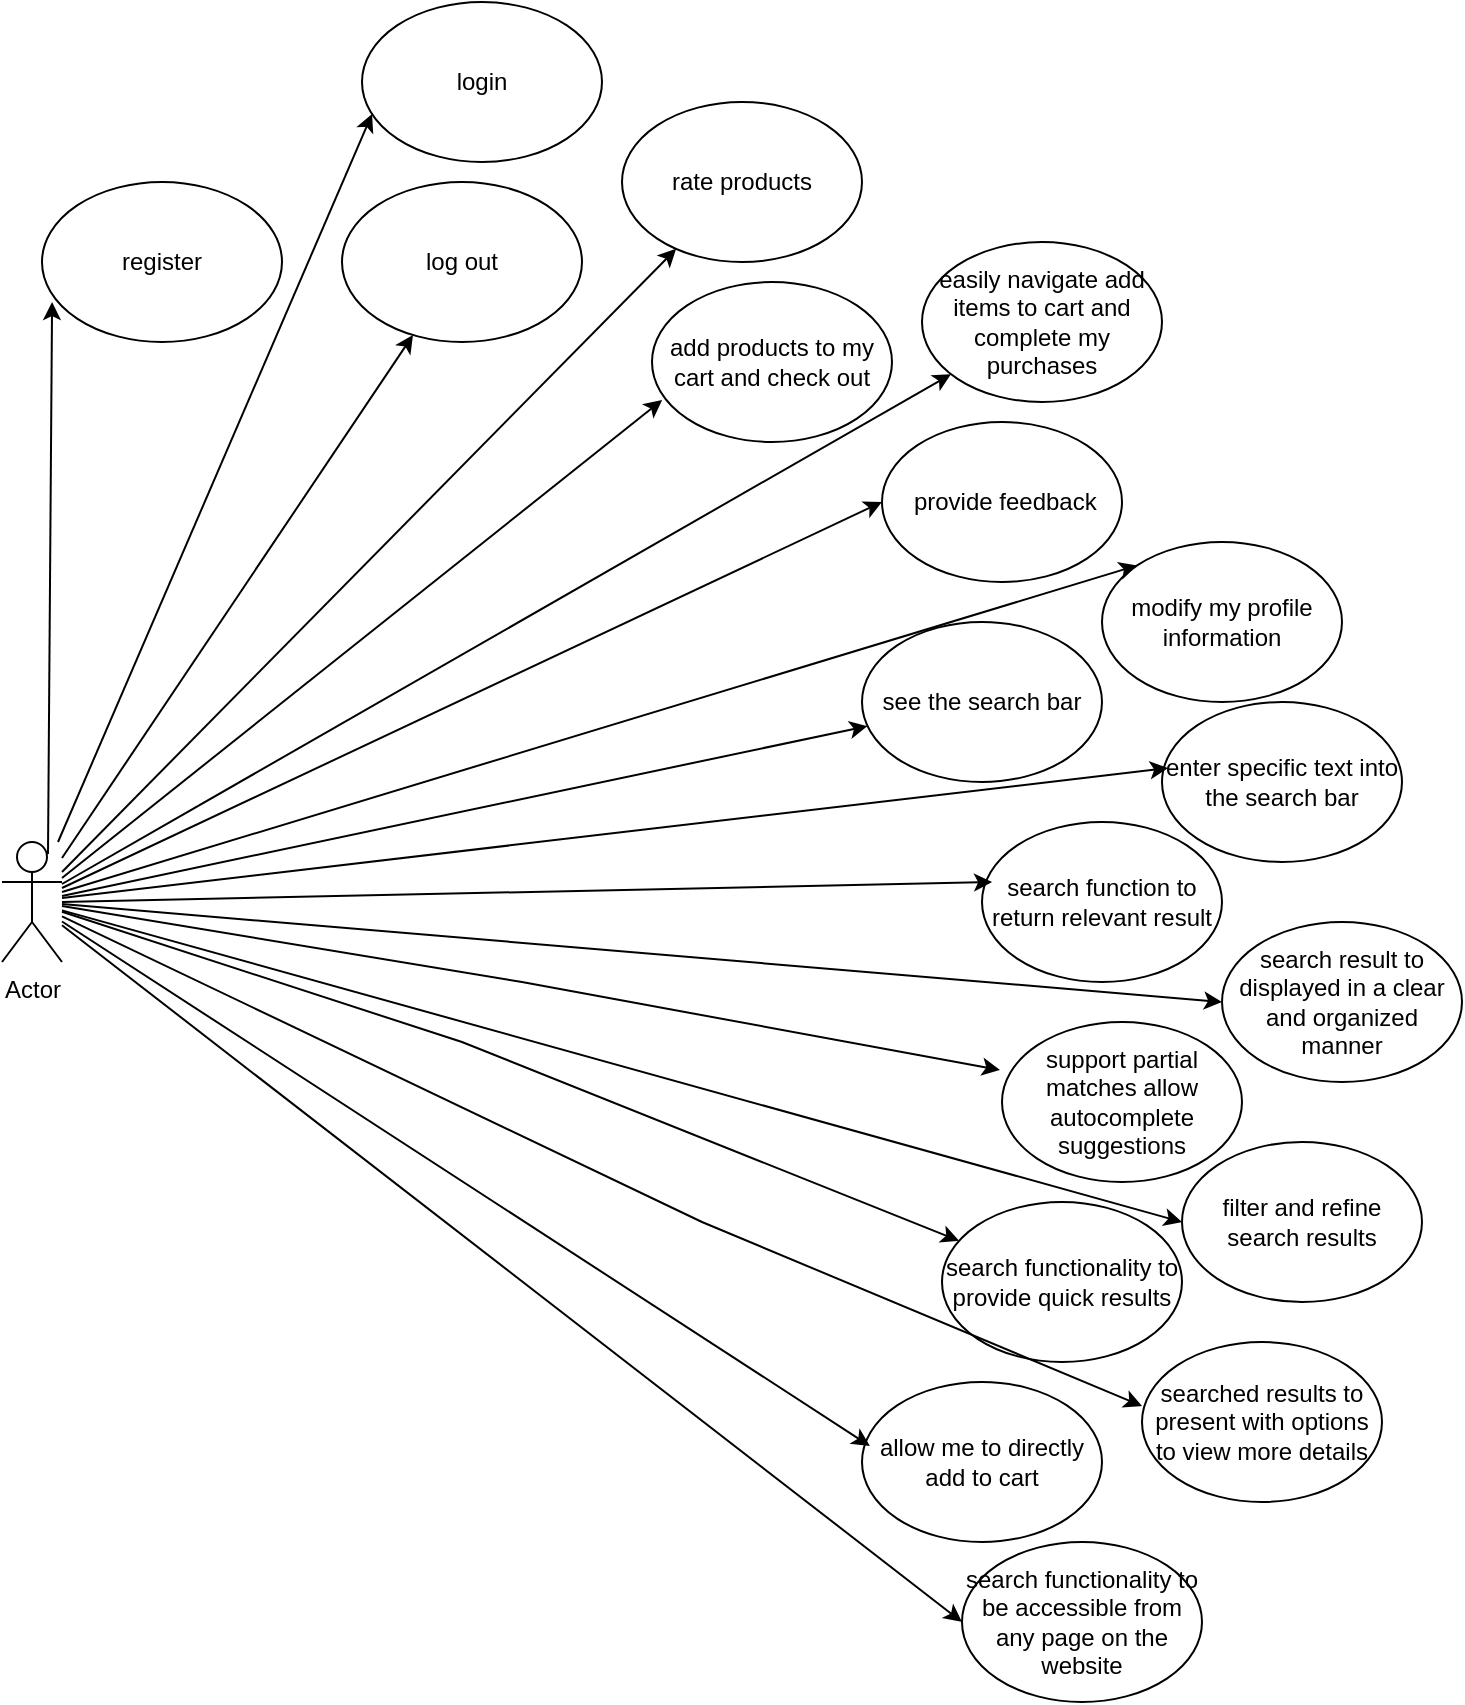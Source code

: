 <mxfile version="23.1.5" type="github" pages="21">
  <diagram id="FbP7BfuQm9YFfeJzBkeb" name="FYP User">
    <mxGraphModel dx="1690" dy="882" grid="1" gridSize="10" guides="1" tooltips="1" connect="1" arrows="1" fold="1" page="1" pageScale="1" pageWidth="850" pageHeight="1100" math="0" shadow="0">
      <root>
        <mxCell id="0" />
        <mxCell id="1" parent="0" />
        <mxCell id="UjNE_5W_o6to79Wk9413-1" value="register" style="ellipse;whiteSpace=wrap;html=1;" vertex="1" parent="1">
          <mxGeometry x="60" y="580" width="120" height="80" as="geometry" />
        </mxCell>
        <mxCell id="UjNE_5W_o6to79Wk9413-2" value="login" style="ellipse;whiteSpace=wrap;html=1;" vertex="1" parent="1">
          <mxGeometry x="220" y="490" width="120" height="80" as="geometry" />
        </mxCell>
        <mxCell id="UjNE_5W_o6to79Wk9413-3" value="log out" style="ellipse;whiteSpace=wrap;html=1;" vertex="1" parent="1">
          <mxGeometry x="210" y="580" width="120" height="80" as="geometry" />
        </mxCell>
        <mxCell id="UjNE_5W_o6to79Wk9413-4" value="rate products" style="ellipse;whiteSpace=wrap;html=1;" vertex="1" parent="1">
          <mxGeometry x="350" y="540" width="120" height="80" as="geometry" />
        </mxCell>
        <mxCell id="UjNE_5W_o6to79Wk9413-5" value="add products to my cart and check out" style="ellipse;whiteSpace=wrap;html=1;" vertex="1" parent="1">
          <mxGeometry x="365" y="630" width="120" height="80" as="geometry" />
        </mxCell>
        <mxCell id="UjNE_5W_o6to79Wk9413-6" value="easily navigate add items to cart and complete my purchases" style="ellipse;whiteSpace=wrap;html=1;" vertex="1" parent="1">
          <mxGeometry x="500" y="610" width="120" height="80" as="geometry" />
        </mxCell>
        <mxCell id="UjNE_5W_o6to79Wk9413-7" value="&amp;nbsp;provide feedback" style="ellipse;whiteSpace=wrap;html=1;" vertex="1" parent="1">
          <mxGeometry x="480" y="700" width="120" height="80" as="geometry" />
        </mxCell>
        <mxCell id="UjNE_5W_o6to79Wk9413-8" value="modify my profile information" style="ellipse;whiteSpace=wrap;html=1;" vertex="1" parent="1">
          <mxGeometry x="590" y="760" width="120" height="80" as="geometry" />
        </mxCell>
        <mxCell id="UjNE_5W_o6to79Wk9413-9" value="see the search bar" style="ellipse;whiteSpace=wrap;html=1;" vertex="1" parent="1">
          <mxGeometry x="470" y="800" width="120" height="80" as="geometry" />
        </mxCell>
        <mxCell id="UjNE_5W_o6to79Wk9413-10" value="enter specific text into the search bar&lt;span id=&quot;docs-internal-guid-03907ab7-7fff-0e72-f5e9-e9668091f931&quot;&gt;&lt;/span&gt;" style="ellipse;whiteSpace=wrap;html=1;" vertex="1" parent="1">
          <mxGeometry x="620" y="840" width="120" height="80" as="geometry" />
        </mxCell>
        <mxCell id="UjNE_5W_o6to79Wk9413-11" value="search function to return relevant result&lt;span id=&quot;docs-internal-guid-03907ab7-7fff-0e72-f5e9-e9668091f931&quot;&gt;&lt;/span&gt;" style="ellipse;whiteSpace=wrap;html=1;" vertex="1" parent="1">
          <mxGeometry x="530" y="900" width="120" height="80" as="geometry" />
        </mxCell>
        <mxCell id="UjNE_5W_o6to79Wk9413-12" value="search result to displayed in a clear and organized manner&lt;span id=&quot;docs-internal-guid-03907ab7-7fff-0e72-f5e9-e9668091f931&quot;&gt;&lt;/span&gt;" style="ellipse;whiteSpace=wrap;html=1;" vertex="1" parent="1">
          <mxGeometry x="650" y="950" width="120" height="80" as="geometry" />
        </mxCell>
        <mxCell id="UjNE_5W_o6to79Wk9413-13" value="" style="endArrow=classic;html=1;rounded=0;entryX=0.042;entryY=0.7;entryDx=0;entryDy=0;entryPerimeter=0;" edge="1" parent="1" target="UjNE_5W_o6to79Wk9413-2">
          <mxGeometry width="50" height="50" relative="1" as="geometry">
            <mxPoint x="68" y="910" as="sourcePoint" />
            <mxPoint x="55" y="839.289" as="targetPoint" />
          </mxGeometry>
        </mxCell>
        <mxCell id="UjNE_5W_o6to79Wk9413-14" value="" style="endArrow=classic;html=1;rounded=0;" edge="1" parent="1" target="UjNE_5W_o6to79Wk9413-3">
          <mxGeometry width="50" height="50" relative="1" as="geometry">
            <mxPoint x="70" y="918" as="sourcePoint" />
            <mxPoint x="450" y="890" as="targetPoint" />
          </mxGeometry>
        </mxCell>
        <mxCell id="UjNE_5W_o6to79Wk9413-15" value="" style="endArrow=classic;html=1;rounded=0;" edge="1" parent="1" target="UjNE_5W_o6to79Wk9413-4">
          <mxGeometry width="50" height="50" relative="1" as="geometry">
            <mxPoint x="70" y="925" as="sourcePoint" />
            <mxPoint x="450" y="890" as="targetPoint" />
          </mxGeometry>
        </mxCell>
        <mxCell id="UjNE_5W_o6to79Wk9413-16" value="" style="endArrow=classic;html=1;rounded=0;entryX=0.042;entryY=0.738;entryDx=0;entryDy=0;entryPerimeter=0;" edge="1" parent="1" target="UjNE_5W_o6to79Wk9413-5">
          <mxGeometry width="50" height="50" relative="1" as="geometry">
            <mxPoint x="70" y="928" as="sourcePoint" />
            <mxPoint x="450" y="890" as="targetPoint" />
          </mxGeometry>
        </mxCell>
        <mxCell id="UjNE_5W_o6to79Wk9413-17" value="" style="endArrow=classic;html=1;rounded=0;" edge="1" parent="1" target="UjNE_5W_o6to79Wk9413-6">
          <mxGeometry width="50" height="50" relative="1" as="geometry">
            <mxPoint x="70" y="931" as="sourcePoint" />
            <mxPoint x="450" y="890" as="targetPoint" />
          </mxGeometry>
        </mxCell>
        <mxCell id="UjNE_5W_o6to79Wk9413-18" value="" style="endArrow=classic;html=1;rounded=0;entryX=0;entryY=0.5;entryDx=0;entryDy=0;" edge="1" parent="1" target="UjNE_5W_o6to79Wk9413-7">
          <mxGeometry width="50" height="50" relative="1" as="geometry">
            <mxPoint x="70" y="933" as="sourcePoint" />
            <mxPoint x="470" y="750" as="targetPoint" />
          </mxGeometry>
        </mxCell>
        <mxCell id="UjNE_5W_o6to79Wk9413-19" value="" style="endArrow=classic;html=1;rounded=0;entryX=0;entryY=0;entryDx=0;entryDy=0;" edge="1" parent="1" target="UjNE_5W_o6to79Wk9413-8">
          <mxGeometry width="50" height="50" relative="1" as="geometry">
            <mxPoint x="70" y="935" as="sourcePoint" />
            <mxPoint x="450" y="890" as="targetPoint" />
          </mxGeometry>
        </mxCell>
        <mxCell id="UjNE_5W_o6to79Wk9413-20" value="" style="endArrow=classic;html=1;rounded=0;" edge="1" parent="1" target="UjNE_5W_o6to79Wk9413-9">
          <mxGeometry width="50" height="50" relative="1" as="geometry">
            <mxPoint x="70" y="937" as="sourcePoint" />
            <mxPoint x="450" y="890" as="targetPoint" />
          </mxGeometry>
        </mxCell>
        <mxCell id="UjNE_5W_o6to79Wk9413-21" value="" style="endArrow=classic;html=1;rounded=0;entryX=0.025;entryY=0.413;entryDx=0;entryDy=0;entryPerimeter=0;" edge="1" parent="1" target="UjNE_5W_o6to79Wk9413-10">
          <mxGeometry width="50" height="50" relative="1" as="geometry">
            <mxPoint x="70" y="938" as="sourcePoint" />
            <mxPoint x="450" y="1190" as="targetPoint" />
          </mxGeometry>
        </mxCell>
        <mxCell id="UjNE_5W_o6to79Wk9413-22" value="" style="endArrow=classic;html=1;rounded=0;entryX=0.042;entryY=0.375;entryDx=0;entryDy=0;entryPerimeter=0;" edge="1" parent="1" target="UjNE_5W_o6to79Wk9413-11">
          <mxGeometry width="50" height="50" relative="1" as="geometry">
            <mxPoint x="70" y="940" as="sourcePoint" />
            <mxPoint x="450" y="1190" as="targetPoint" />
          </mxGeometry>
        </mxCell>
        <mxCell id="UjNE_5W_o6to79Wk9413-23" value="" style="endArrow=classic;html=1;rounded=0;entryX=0;entryY=0.5;entryDx=0;entryDy=0;" edge="1" parent="1" target="UjNE_5W_o6to79Wk9413-12">
          <mxGeometry width="50" height="50" relative="1" as="geometry">
            <mxPoint x="70" y="941" as="sourcePoint" />
            <mxPoint x="450" y="1090" as="targetPoint" />
          </mxGeometry>
        </mxCell>
        <mxCell id="UjNE_5W_o6to79Wk9413-24" value="" style="endArrow=classic;html=1;rounded=0;entryX=-0.008;entryY=0.425;entryDx=0;entryDy=0;entryPerimeter=0;" edge="1" parent="1">
          <mxGeometry width="50" height="50" relative="1" as="geometry">
            <mxPoint x="70" y="942" as="sourcePoint" />
            <mxPoint x="539" y="1024" as="targetPoint" />
            <Array as="points">
              <mxPoint x="300" y="980" />
            </Array>
          </mxGeometry>
        </mxCell>
        <mxCell id="UjNE_5W_o6to79Wk9413-25" value="" style="endArrow=classic;html=1;rounded=0;exitX=0.75;exitY=0.1;exitDx=0;exitDy=0;exitPerimeter=0;entryX=0.042;entryY=0.75;entryDx=0;entryDy=0;entryPerimeter=0;" edge="1" parent="1" target="UjNE_5W_o6to79Wk9413-1">
          <mxGeometry width="50" height="50" relative="1" as="geometry">
            <mxPoint x="63" y="916" as="sourcePoint" />
            <mxPoint x="130" y="830" as="targetPoint" />
          </mxGeometry>
        </mxCell>
        <mxCell id="UjNE_5W_o6to79Wk9413-27" value="support partial matches allow autocomplete suggestions&lt;span id=&quot;docs-internal-guid-03907ab7-7fff-0e72-f5e9-e9668091f931&quot;&gt;&lt;/span&gt;" style="ellipse;whiteSpace=wrap;html=1;" vertex="1" parent="1">
          <mxGeometry x="540" y="1000" width="120" height="80" as="geometry" />
        </mxCell>
        <mxCell id="UjNE_5W_o6to79Wk9413-28" value="Actor" style="shape=umlActor;verticalLabelPosition=bottom;verticalAlign=top;html=1;outlineConnect=0;" vertex="1" parent="1">
          <mxGeometry x="40" y="910" width="30" height="60" as="geometry" />
        </mxCell>
        <mxCell id="UjNE_5W_o6to79Wk9413-29" value="filter and refine search results" style="ellipse;whiteSpace=wrap;html=1;" vertex="1" parent="1">
          <mxGeometry x="630" y="1060" width="120" height="80" as="geometry" />
        </mxCell>
        <mxCell id="UjNE_5W_o6to79Wk9413-30" value="search functionality to provide quick results" style="ellipse;whiteSpace=wrap;html=1;" vertex="1" parent="1">
          <mxGeometry x="510" y="1090" width="120" height="80" as="geometry" />
        </mxCell>
        <mxCell id="UjNE_5W_o6to79Wk9413-31" value="searched results to present with options to view more details" style="ellipse;whiteSpace=wrap;html=1;" vertex="1" parent="1">
          <mxGeometry x="610" y="1160" width="120" height="80" as="geometry" />
        </mxCell>
        <mxCell id="UjNE_5W_o6to79Wk9413-32" value="allow me to directly add to cart" style="ellipse;whiteSpace=wrap;html=1;" vertex="1" parent="1">
          <mxGeometry x="470" y="1180" width="120" height="80" as="geometry" />
        </mxCell>
        <mxCell id="UjNE_5W_o6to79Wk9413-33" value="search functionality to be accessible from any page on the website" style="ellipse;whiteSpace=wrap;html=1;" vertex="1" parent="1">
          <mxGeometry x="520" y="1260" width="120" height="80" as="geometry" />
        </mxCell>
        <mxCell id="UjNE_5W_o6to79Wk9413-35" value="" style="endArrow=classic;html=1;rounded=0;entryX=0;entryY=0.5;entryDx=0;entryDy=0;" edge="1" parent="1" source="UjNE_5W_o6to79Wk9413-28" target="UjNE_5W_o6to79Wk9413-29">
          <mxGeometry width="50" height="50" relative="1" as="geometry">
            <mxPoint x="80" y="952" as="sourcePoint" />
            <mxPoint x="549" y="1034" as="targetPoint" />
            <Array as="points" />
          </mxGeometry>
        </mxCell>
        <mxCell id="UjNE_5W_o6to79Wk9413-36" value="" style="endArrow=classic;html=1;rounded=0;" edge="1" parent="1" source="UjNE_5W_o6to79Wk9413-28" target="UjNE_5W_o6to79Wk9413-30">
          <mxGeometry width="50" height="50" relative="1" as="geometry">
            <mxPoint x="11" y="1050" as="sourcePoint" />
            <mxPoint x="480" y="1132" as="targetPoint" />
            <Array as="points">
              <mxPoint x="270" y="1010" />
            </Array>
          </mxGeometry>
        </mxCell>
        <mxCell id="UjNE_5W_o6to79Wk9413-37" value="" style="endArrow=classic;html=1;rounded=0;entryX=-0.008;entryY=0.425;entryDx=0;entryDy=0;entryPerimeter=0;" edge="1" parent="1" source="UjNE_5W_o6to79Wk9413-28">
          <mxGeometry width="50" height="50" relative="1" as="geometry">
            <mxPoint x="141" y="1110" as="sourcePoint" />
            <mxPoint x="610" y="1192" as="targetPoint" />
            <Array as="points">
              <mxPoint x="390" y="1100" />
            </Array>
          </mxGeometry>
        </mxCell>
        <mxCell id="UjNE_5W_o6to79Wk9413-38" value="" style="endArrow=classic;html=1;rounded=0;entryX=0.033;entryY=0.4;entryDx=0;entryDy=0;entryPerimeter=0;" edge="1" parent="1" source="UjNE_5W_o6to79Wk9413-28" target="UjNE_5W_o6to79Wk9413-32">
          <mxGeometry width="50" height="50" relative="1" as="geometry">
            <mxPoint x="400" y="1190" as="sourcePoint" />
            <mxPoint x="450" y="1140" as="targetPoint" />
          </mxGeometry>
        </mxCell>
        <mxCell id="UjNE_5W_o6to79Wk9413-39" value="" style="endArrow=classic;html=1;rounded=0;entryX=0;entryY=0.5;entryDx=0;entryDy=0;" edge="1" parent="1" source="UjNE_5W_o6to79Wk9413-28" target="UjNE_5W_o6to79Wk9413-33">
          <mxGeometry width="50" height="50" relative="1" as="geometry">
            <mxPoint x="400" y="1190" as="sourcePoint" />
            <mxPoint x="450" y="1140" as="targetPoint" />
          </mxGeometry>
        </mxCell>
      </root>
    </mxGraphModel>
  </diagram>
  <diagram id="S5rIPmyb-qzOXU8hCN9b" name="FYP SA">
    <mxGraphModel dx="2074" dy="1098" grid="1" gridSize="10" guides="1" tooltips="1" connect="1" arrows="1" fold="1" page="1" pageScale="1" pageWidth="850" pageHeight="1100" math="0" shadow="0">
      <root>
        <mxCell id="0" />
        <mxCell id="1" parent="0" />
        <mxCell id="DklueZ2XU7lPU26-vajz-1" value="System&lt;br&gt;Admin" style="shape=umlActor;verticalLabelPosition=bottom;verticalAlign=top;html=1;outlineConnect=0;" parent="1" vertex="1">
          <mxGeometry x="40" y="910" width="30" height="60" as="geometry" />
        </mxCell>
        <mxCell id="DklueZ2XU7lPU26-vajz-2" value="Create user profile/account" style="ellipse;whiteSpace=wrap;html=1;" parent="1" vertex="1">
          <mxGeometry x="60" y="580" width="120" height="80" as="geometry" />
        </mxCell>
        <mxCell id="DklueZ2XU7lPU26-vajz-3" value="View user profile/account" style="ellipse;whiteSpace=wrap;html=1;" parent="1" vertex="1">
          <mxGeometry x="210" y="500" width="120" height="80" as="geometry" />
        </mxCell>
        <mxCell id="DklueZ2XU7lPU26-vajz-4" value="update user profile/account" style="ellipse;whiteSpace=wrap;html=1;" parent="1" vertex="1">
          <mxGeometry x="210" y="580" width="120" height="80" as="geometry" />
        </mxCell>
        <mxCell id="DklueZ2XU7lPU26-vajz-5" value="Suspend user profile/account" style="ellipse;whiteSpace=wrap;html=1;" parent="1" vertex="1">
          <mxGeometry x="350" y="540" width="120" height="80" as="geometry" />
        </mxCell>
        <mxCell id="DklueZ2XU7lPU26-vajz-6" value="Search user profile/account" style="ellipse;whiteSpace=wrap;html=1;" parent="1" vertex="1">
          <mxGeometry x="365" y="630" width="120" height="80" as="geometry" />
        </mxCell>
        <mxCell id="DklueZ2XU7lPU26-vajz-7" value="Login" style="ellipse;whiteSpace=wrap;html=1;" parent="1" vertex="1">
          <mxGeometry x="500" y="610" width="120" height="80" as="geometry" />
        </mxCell>
        <mxCell id="DklueZ2XU7lPU26-vajz-8" value="Log out" style="ellipse;whiteSpace=wrap;html=1;" parent="1" vertex="1">
          <mxGeometry x="470" y="710" width="120" height="80" as="geometry" />
        </mxCell>
        <mxCell id="DklueZ2XU7lPU26-vajz-9" value="View all user accounts" style="ellipse;whiteSpace=wrap;html=1;" parent="1" vertex="1">
          <mxGeometry x="590" y="760" width="120" height="80" as="geometry" />
        </mxCell>
        <mxCell id="DklueZ2XU7lPU26-vajz-10" value="&lt;br&gt;&lt;b id=&quot;docs-internal-guid-cf5b4c65-7fff-4733-1467-4a48b34b07c8&quot; style=&quot;font-weight:normal;&quot;&gt;&lt;span style=&quot;font-size: 11pt; font-family: Arial, sans-serif; color: rgb(0, 0, 0); background-color: transparent; font-weight: 400; font-style: normal; font-variant: normal; text-decoration: none; vertical-align: baseline;&quot;&gt;specify a list of websites to be scrapped&lt;/span&gt;&lt;/b&gt;&lt;br&gt;" style="ellipse;whiteSpace=wrap;html=1;" parent="1" vertex="1">
          <mxGeometry x="470" y="800" width="120" height="80" as="geometry" />
        </mxCell>
        <mxCell id="DklueZ2XU7lPU26-vajz-11" value="capture product details&lt;span id=&quot;docs-internal-guid-03907ab7-7fff-0e72-f5e9-e9668091f931&quot;&gt;&lt;/span&gt;&lt;span id=&quot;docs-internal-guid-03907ab7-7fff-0e72-f5e9-e9668091f931&quot;&gt;&lt;/span&gt;" style="ellipse;whiteSpace=wrap;html=1;" parent="1" vertex="1">
          <mxGeometry x="620" y="840" width="120" height="80" as="geometry" />
        </mxCell>
        <mxCell id="DklueZ2XU7lPU26-vajz-12" value="capture user information&lt;span id=&quot;docs-internal-guid-03907ab7-7fff-0e72-f5e9-e9668091f931&quot;&gt;&lt;/span&gt;&lt;span id=&quot;docs-internal-guid-03907ab7-7fff-0e72-f5e9-e9668091f931&quot;&gt;&lt;/span&gt;" style="ellipse;whiteSpace=wrap;html=1;" parent="1" vertex="1">
          <mxGeometry x="530" y="900" width="120" height="80" as="geometry" />
        </mxCell>
        <mxCell id="DklueZ2XU7lPU26-vajz-13" value="collect comments and ratings&lt;span id=&quot;docs-internal-guid-03907ab7-7fff-0e72-f5e9-e9668091f931&quot;&gt;&lt;/span&gt;&lt;span id=&quot;docs-internal-guid-03907ab7-7fff-0e72-f5e9-e9668091f931&quot;&gt;&lt;/span&gt;" style="ellipse;whiteSpace=wrap;html=1;" parent="1" vertex="1">
          <mxGeometry x="650" y="940" width="120" height="80" as="geometry" />
        </mxCell>
        <mxCell id="DklueZ2XU7lPU26-vajz-14" value="collected information to be organize&lt;span id=&quot;docs-internal-guid-03907ab7-7fff-0e72-f5e9-e9668091f931&quot;&gt;&lt;/span&gt;&lt;span id=&quot;docs-internal-guid-03907ab7-7fff-0e72-f5e9-e9668091f931&quot;&gt;&lt;/span&gt;" style="ellipse;whiteSpace=wrap;html=1;" parent="1" vertex="1">
          <mxGeometry x="540" y="990" width="120" height="80" as="geometry" />
        </mxCell>
        <mxCell id="DklueZ2XU7lPU26-vajz-17" value="" style="endArrow=classic;html=1;rounded=0;entryX=0.042;entryY=0.7;entryDx=0;entryDy=0;entryPerimeter=0;" parent="1" source="DklueZ2XU7lPU26-vajz-1" target="DklueZ2XU7lPU26-vajz-3" edge="1">
          <mxGeometry width="50" height="50" relative="1" as="geometry">
            <mxPoint x="55" y="889.289" as="sourcePoint" />
            <mxPoint x="55" y="839.289" as="targetPoint" />
          </mxGeometry>
        </mxCell>
        <mxCell id="DklueZ2XU7lPU26-vajz-18" value="" style="endArrow=classic;html=1;rounded=0;" parent="1" source="DklueZ2XU7lPU26-vajz-1" target="DklueZ2XU7lPU26-vajz-4" edge="1">
          <mxGeometry width="50" height="50" relative="1" as="geometry">
            <mxPoint x="400" y="940" as="sourcePoint" />
            <mxPoint x="450" y="890" as="targetPoint" />
          </mxGeometry>
        </mxCell>
        <mxCell id="DklueZ2XU7lPU26-vajz-19" value="" style="endArrow=classic;html=1;rounded=0;" parent="1" source="DklueZ2XU7lPU26-vajz-1" target="DklueZ2XU7lPU26-vajz-5" edge="1">
          <mxGeometry width="50" height="50" relative="1" as="geometry">
            <mxPoint x="400" y="940" as="sourcePoint" />
            <mxPoint x="450" y="890" as="targetPoint" />
          </mxGeometry>
        </mxCell>
        <mxCell id="DklueZ2XU7lPU26-vajz-20" value="" style="endArrow=classic;html=1;rounded=0;entryX=0.042;entryY=0.738;entryDx=0;entryDy=0;entryPerimeter=0;" parent="1" source="DklueZ2XU7lPU26-vajz-1" target="DklueZ2XU7lPU26-vajz-6" edge="1">
          <mxGeometry width="50" height="50" relative="1" as="geometry">
            <mxPoint x="400" y="940" as="sourcePoint" />
            <mxPoint x="450" y="890" as="targetPoint" />
          </mxGeometry>
        </mxCell>
        <mxCell id="DklueZ2XU7lPU26-vajz-21" value="" style="endArrow=classic;html=1;rounded=0;" parent="1" source="DklueZ2XU7lPU26-vajz-1" target="DklueZ2XU7lPU26-vajz-7" edge="1">
          <mxGeometry width="50" height="50" relative="1" as="geometry">
            <mxPoint x="400" y="940" as="sourcePoint" />
            <mxPoint x="450" y="890" as="targetPoint" />
          </mxGeometry>
        </mxCell>
        <mxCell id="DklueZ2XU7lPU26-vajz-22" value="" style="endArrow=classic;html=1;rounded=0;entryX=0.042;entryY=0.3;entryDx=0;entryDy=0;entryPerimeter=0;" parent="1" source="DklueZ2XU7lPU26-vajz-1" target="DklueZ2XU7lPU26-vajz-8" edge="1">
          <mxGeometry width="50" height="50" relative="1" as="geometry">
            <mxPoint x="400" y="940" as="sourcePoint" />
            <mxPoint x="450" y="890" as="targetPoint" />
          </mxGeometry>
        </mxCell>
        <mxCell id="DklueZ2XU7lPU26-vajz-23" value="" style="endArrow=classic;html=1;rounded=0;entryX=0;entryY=0;entryDx=0;entryDy=0;" parent="1" source="DklueZ2XU7lPU26-vajz-1" target="DklueZ2XU7lPU26-vajz-9" edge="1">
          <mxGeometry width="50" height="50" relative="1" as="geometry">
            <mxPoint x="400" y="940" as="sourcePoint" />
            <mxPoint x="450" y="890" as="targetPoint" />
          </mxGeometry>
        </mxCell>
        <mxCell id="DklueZ2XU7lPU26-vajz-24" value="" style="endArrow=classic;html=1;rounded=0;" parent="1" source="DklueZ2XU7lPU26-vajz-1" target="DklueZ2XU7lPU26-vajz-10" edge="1">
          <mxGeometry width="50" height="50" relative="1" as="geometry">
            <mxPoint x="400" y="940" as="sourcePoint" />
            <mxPoint x="450" y="890" as="targetPoint" />
          </mxGeometry>
        </mxCell>
        <mxCell id="DklueZ2XU7lPU26-vajz-25" value="" style="endArrow=classic;html=1;rounded=0;entryX=0.025;entryY=0.413;entryDx=0;entryDy=0;entryPerimeter=0;" parent="1" source="DklueZ2XU7lPU26-vajz-1" target="DklueZ2XU7lPU26-vajz-11" edge="1">
          <mxGeometry width="50" height="50" relative="1" as="geometry">
            <mxPoint x="400" y="1240" as="sourcePoint" />
            <mxPoint x="450" y="1190" as="targetPoint" />
          </mxGeometry>
        </mxCell>
        <mxCell id="DklueZ2XU7lPU26-vajz-26" value="" style="endArrow=classic;html=1;rounded=0;entryX=0.042;entryY=0.375;entryDx=0;entryDy=0;entryPerimeter=0;" parent="1" source="DklueZ2XU7lPU26-vajz-1" target="DklueZ2XU7lPU26-vajz-12" edge="1">
          <mxGeometry width="50" height="50" relative="1" as="geometry">
            <mxPoint x="400" y="1240" as="sourcePoint" />
            <mxPoint x="450" y="1190" as="targetPoint" />
          </mxGeometry>
        </mxCell>
        <mxCell id="DklueZ2XU7lPU26-vajz-27" value="" style="endArrow=classic;html=1;rounded=0;entryX=0;entryY=0.5;entryDx=0;entryDy=0;" parent="1" source="DklueZ2XU7lPU26-vajz-1" target="DklueZ2XU7lPU26-vajz-13" edge="1">
          <mxGeometry width="50" height="50" relative="1" as="geometry">
            <mxPoint x="400" y="1140" as="sourcePoint" />
            <mxPoint x="450" y="1090" as="targetPoint" />
          </mxGeometry>
        </mxCell>
        <mxCell id="DklueZ2XU7lPU26-vajz-28" value="" style="endArrow=classic;html=1;rounded=0;entryX=-0.008;entryY=0.425;entryDx=0;entryDy=0;entryPerimeter=0;" parent="1" source="DklueZ2XU7lPU26-vajz-1" target="DklueZ2XU7lPU26-vajz-14" edge="1">
          <mxGeometry width="50" height="50" relative="1" as="geometry">
            <mxPoint x="400" y="1250" as="sourcePoint" />
            <mxPoint x="450" y="1200" as="targetPoint" />
            <Array as="points">
              <mxPoint x="300" y="980" />
            </Array>
          </mxGeometry>
        </mxCell>
        <mxCell id="DklueZ2XU7lPU26-vajz-30" value="" style="endArrow=classic;html=1;rounded=0;exitX=0.75;exitY=0.1;exitDx=0;exitDy=0;exitPerimeter=0;entryX=0.042;entryY=0.75;entryDx=0;entryDy=0;entryPerimeter=0;" parent="1" source="DklueZ2XU7lPU26-vajz-1" target="DklueZ2XU7lPU26-vajz-2" edge="1">
          <mxGeometry width="50" height="50" relative="1" as="geometry">
            <mxPoint x="80" y="880" as="sourcePoint" />
            <mxPoint x="130" y="830" as="targetPoint" />
          </mxGeometry>
        </mxCell>
        <mxCell id="P5JmPuN1KAr8zKyZRaVP-1" value="configure machine learning algo to idenitfy product categories&lt;span id=&quot;docs-internal-guid-03907ab7-7fff-0e72-f5e9-e9668091f931&quot;&gt;&lt;/span&gt;" style="ellipse;whiteSpace=wrap;html=1;" vertex="1" parent="1">
          <mxGeometry x="620" y="1060" width="120" height="80" as="geometry" />
        </mxCell>
        <mxCell id="P5JmPuN1KAr8zKyZRaVP-2" value="" style="endArrow=classic;html=1;rounded=0;" edge="1" parent="1" source="DklueZ2XU7lPU26-vajz-1" target="P5JmPuN1KAr8zKyZRaVP-1">
          <mxGeometry width="50" height="50" relative="1" as="geometry">
            <mxPoint x="80" y="952" as="sourcePoint" />
            <mxPoint x="549" y="1034" as="targetPoint" />
            <Array as="points" />
          </mxGeometry>
        </mxCell>
        <mxCell id="P5JmPuN1KAr8zKyZRaVP-5" value="" style="endArrow=classic;html=1;rounded=0;" edge="1" parent="1" target="P5JmPuN1KAr8zKyZRaVP-4" source="DklueZ2XU7lPU26-vajz-1">
          <mxGeometry width="50" height="50" relative="1" as="geometry">
            <mxPoint x="-40" y="990" as="sourcePoint" />
            <mxPoint x="439" y="1080" as="targetPoint" />
            <Array as="points" />
          </mxGeometry>
        </mxCell>
        <mxCell id="P5JmPuN1KAr8zKyZRaVP-8" value="train machine learning algo to classify and predict the rating" style="ellipse;whiteSpace=wrap;html=1;" vertex="1" parent="1">
          <mxGeometry x="600" y="1160" width="120" height="80" as="geometry" />
        </mxCell>
        <mxCell id="P5JmPuN1KAr8zKyZRaVP-10" value="ML algo to be configurable and trainable" style="ellipse;whiteSpace=wrap;html=1;" vertex="1" parent="1">
          <mxGeometry x="470" y="1190" width="120" height="80" as="geometry" />
        </mxCell>
        <mxCell id="P5JmPuN1KAr8zKyZRaVP-11" value="" style="endArrow=classic;html=1;rounded=0;" edge="1" parent="1" source="DklueZ2XU7lPU26-vajz-1" target="P5JmPuN1KAr8zKyZRaVP-4">
          <mxGeometry width="50" height="50" relative="1" as="geometry">
            <mxPoint x="70" y="946" as="sourcePoint" />
            <mxPoint x="608" y="1160" as="targetPoint" />
            <Array as="points" />
          </mxGeometry>
        </mxCell>
        <mxCell id="P5JmPuN1KAr8zKyZRaVP-4" value="configure machine learning algo to idenitfy user demographic" style="ellipse;whiteSpace=wrap;html=1;" vertex="1" parent="1">
          <mxGeometry x="500" y="1080" width="120" height="80" as="geometry" />
        </mxCell>
        <mxCell id="P5JmPuN1KAr8zKyZRaVP-12" value="" style="endArrow=classic;html=1;rounded=0;entryX=0;entryY=0.5;entryDx=0;entryDy=0;" edge="1" parent="1" source="DklueZ2XU7lPU26-vajz-1" target="P5JmPuN1KAr8zKyZRaVP-8">
          <mxGeometry width="50" height="50" relative="1" as="geometry">
            <mxPoint x="80" y="955" as="sourcePoint" />
            <mxPoint x="517" y="1111" as="targetPoint" />
            <Array as="points" />
          </mxGeometry>
        </mxCell>
        <mxCell id="P5JmPuN1KAr8zKyZRaVP-13" value="" style="endArrow=classic;html=1;rounded=0;" edge="1" parent="1" source="DklueZ2XU7lPU26-vajz-1" target="P5JmPuN1KAr8zKyZRaVP-10">
          <mxGeometry width="50" height="50" relative="1" as="geometry">
            <mxPoint x="400" y="1090" as="sourcePoint" />
            <mxPoint x="450" y="1040" as="targetPoint" />
          </mxGeometry>
        </mxCell>
        <mxCell id="P5JmPuN1KAr8zKyZRaVP-14" value="test the accuracy and quality of recommended products based on search history and transaction data" style="ellipse;whiteSpace=wrap;html=1;" vertex="1" parent="1">
          <mxGeometry x="560" y="1290" width="120" height="80" as="geometry" />
        </mxCell>
        <mxCell id="P5JmPuN1KAr8zKyZRaVP-15" value="" style="endArrow=classic;html=1;rounded=0;entryX=-0.017;entryY=0.425;entryDx=0;entryDy=0;entryPerimeter=0;" edge="1" parent="1" source="DklueZ2XU7lPU26-vajz-1" target="P5JmPuN1KAr8zKyZRaVP-14">
          <mxGeometry width="50" height="50" relative="1" as="geometry">
            <mxPoint x="44.96" y="1170" as="sourcePoint" />
            <mxPoint x="540" y="1511.04" as="targetPoint" />
          </mxGeometry>
        </mxCell>
        <mxCell id="P5JmPuN1KAr8zKyZRaVP-16" value="utilize ML algo to suggest products user willing to buy based on search history and transaction&amp;nbsp;&lt;br&gt;data" style="ellipse;whiteSpace=wrap;html=1;" vertex="1" parent="1">
          <mxGeometry x="425" y="1310" width="120" height="80" as="geometry" />
        </mxCell>
        <mxCell id="P5JmPuN1KAr8zKyZRaVP-17" value="" style="endArrow=classic;html=1;rounded=0;" edge="1" parent="1" source="DklueZ2XU7lPU26-vajz-1" target="P5JmPuN1KAr8zKyZRaVP-16">
          <mxGeometry width="50" height="50" relative="1" as="geometry">
            <mxPoint x="80" y="980" as="sourcePoint" />
            <mxPoint x="575" y="1321" as="targetPoint" />
          </mxGeometry>
        </mxCell>
        <mxCell id="P5JmPuN1KAr8zKyZRaVP-18" value="provide a seamless user experience for the website" style="ellipse;whiteSpace=wrap;html=1;" vertex="1" parent="1">
          <mxGeometry x="300" y="1310" width="120" height="80" as="geometry" />
        </mxCell>
        <mxCell id="P5JmPuN1KAr8zKyZRaVP-19" value="" style="endArrow=classic;html=1;rounded=0;entryX=0.333;entryY=0.038;entryDx=0;entryDy=0;entryPerimeter=0;" edge="1" parent="1" source="DklueZ2XU7lPU26-vajz-1" target="P5JmPuN1KAr8zKyZRaVP-18">
          <mxGeometry width="50" height="50" relative="1" as="geometry">
            <mxPoint x="400" y="1190" as="sourcePoint" />
            <mxPoint x="450" y="1140" as="targetPoint" />
          </mxGeometry>
        </mxCell>
        <mxCell id="P5JmPuN1KAr8zKyZRaVP-20" value="analyze the performance of the website and the effectiveness of the system&lt;span id=&quot;docs-internal-guid-714bc59f-7fff-3303-b8c4-a5576759ac63&quot;&gt;&lt;/span&gt;" style="ellipse;whiteSpace=wrap;html=1;" vertex="1" parent="1">
          <mxGeometry x="180" y="1270" width="120" height="80" as="geometry" />
        </mxCell>
        <mxCell id="P5JmPuN1KAr8zKyZRaVP-21" value="" style="endArrow=classic;html=1;rounded=0;" edge="1" parent="1" source="DklueZ2XU7lPU26-vajz-1" target="P5JmPuN1KAr8zKyZRaVP-20">
          <mxGeometry width="50" height="50" relative="1" as="geometry">
            <mxPoint x="80" y="1050" as="sourcePoint" />
            <mxPoint x="350" y="1403" as="targetPoint" />
          </mxGeometry>
        </mxCell>
      </root>
    </mxGraphModel>
  </diagram>
  <diagram name="SystemAdminLogin" id="hzB3vnw-TgfJDQ0SbW98">
    <mxGraphModel dx="2074" dy="1110" grid="1" gridSize="10" guides="1" tooltips="1" connect="1" arrows="1" fold="1" page="1" pageScale="1" pageWidth="850" pageHeight="1100" math="0" shadow="0">
      <root>
        <mxCell id="0" />
        <mxCell id="1" parent="0" />
        <mxCell id="Pf1f-GPJ4pG_dbanzRFX-19" value="" style="endArrow=none;dashed=1;html=1;dashPattern=1 3;strokeWidth=2;rounded=0;fontSize=11;exitX=0.5;exitY=1;exitDx=0;exitDy=0;" parent="1" source="Pf1f-GPJ4pG_dbanzRFX-26" edge="1">
          <mxGeometry width="50" height="50" relative="1" as="geometry">
            <mxPoint x="345" y="890" as="sourcePoint" />
            <mxPoint x="345" y="630" as="targetPoint" />
          </mxGeometry>
        </mxCell>
        <mxCell id="Pf1f-GPJ4pG_dbanzRFX-14" value="" style="endArrow=none;dashed=1;html=1;dashPattern=1 3;strokeWidth=2;rounded=0;entryX=0.525;entryY=1.03;entryDx=0;entryDy=0;entryPerimeter=0;fontSize=11;" parent="1" source="Pf1f-GPJ4pG_dbanzRFX-8" target="Pf1f-GPJ4pG_dbanzRFX-17" edge="1">
          <mxGeometry width="50" height="50" relative="1" as="geometry">
            <mxPoint x="863" y="910" as="sourcePoint" />
            <mxPoint x="864.55" y="551" as="targetPoint" />
          </mxGeometry>
        </mxCell>
        <mxCell id="Pf1f-GPJ4pG_dbanzRFX-13" value="" style="endArrow=none;dashed=1;html=1;dashPattern=1 3;strokeWidth=2;rounded=0;entryX=0.545;entryY=1.023;entryDx=0;entryDy=0;entryPerimeter=0;fontSize=11;exitX=0.5;exitY=1;exitDx=0;exitDy=0;" parent="1" source="SLXy9xRyS5ZVO86qip1l-2" target="Pf1f-GPJ4pG_dbanzRFX-16" edge="1">
          <mxGeometry width="50" height="50" relative="1" as="geometry">
            <mxPoint x="564.987" y="850" as="sourcePoint" />
            <mxPoint x="564.83" y="551" as="targetPoint" />
          </mxGeometry>
        </mxCell>
        <mxCell id="Pf1f-GPJ4pG_dbanzRFX-12" value="" style="endArrow=none;dashed=1;html=1;dashPattern=1 3;strokeWidth=2;rounded=0;fontSize=11;" parent="1" target="Pf1f-GPJ4pG_dbanzRFX-15" edge="1">
          <mxGeometry width="50" height="50" relative="1" as="geometry">
            <mxPoint x="345" y="640" as="sourcePoint" />
            <mxPoint x="345" y="550" as="targetPoint" />
          </mxGeometry>
        </mxCell>
        <mxCell id="O3HFnDaN8h5U3pmmsdW3-17" value="&amp;lt;&amp;lt;Boundary&amp;gt;&amp;gt;&lt;br style=&quot;font-size: 11px;&quot;&gt;&lt;b style=&quot;font-size: 11px;&quot;&gt;LoginUI&lt;/b&gt;" style="swimlane;fontStyle=0;childLayout=stackLayout;horizontal=1;startSize=40;fillColor=none;horizontalStack=0;resizeParent=1;resizeParentMax=0;resizeLast=0;collapsible=1;marginBottom=0;whiteSpace=wrap;html=1;fontSize=11;" parent="1" vertex="1">
          <mxGeometry x="180" y="240" width="180" height="114" as="geometry" />
        </mxCell>
        <mxCell id="O3HFnDaN8h5U3pmmsdW3-18" value="+ displayLoginPage()&lt;br style=&quot;font-size: 11px;&quot;&gt;+ displaySystemAdminPage()" style="text;strokeColor=none;fillColor=none;align=left;verticalAlign=top;spacingLeft=4;spacingRight=4;overflow=hidden;rotatable=0;points=[[0,0.5],[1,0.5]];portConstraint=eastwest;whiteSpace=wrap;html=1;fontSize=11;" parent="O3HFnDaN8h5U3pmmsdW3-17" vertex="1">
          <mxGeometry y="40" width="180" height="74" as="geometry" />
        </mxCell>
        <mxCell id="O3HFnDaN8h5U3pmmsdW3-24" value="&amp;lt;&amp;lt;Controller&amp;gt;&amp;gt;&lt;br style=&quot;font-size: 11px;&quot;&gt;&lt;b style=&quot;font-size: 11px;&quot;&gt;LoginController&lt;/b&gt;" style="swimlane;fontStyle=0;childLayout=stackLayout;horizontal=1;startSize=40;fillColor=none;horizontalStack=0;resizeParent=1;resizeParentMax=0;resizeLast=0;collapsible=1;marginBottom=0;whiteSpace=wrap;html=1;fontSize=11;" parent="1" vertex="1">
          <mxGeometry x="425" y="232" width="190" height="130" as="geometry" />
        </mxCell>
        <mxCell id="O3HFnDaN8h5U3pmmsdW3-25" value="+ validateLogin(u, p, ut): bool&lt;br style=&quot;font-size: 11px;&quot;&gt;" style="text;strokeColor=none;fillColor=none;align=left;verticalAlign=top;spacingLeft=4;spacingRight=4;overflow=hidden;rotatable=0;points=[[0,0.5],[1,0.5]];portConstraint=eastwest;whiteSpace=wrap;html=1;fontSize=11;" parent="O3HFnDaN8h5U3pmmsdW3-24" vertex="1">
          <mxGeometry y="40" width="190" height="90" as="geometry" />
        </mxCell>
        <mxCell id="O3HFnDaN8h5U3pmmsdW3-44" value="" style="endArrow=classic;html=1;rounded=0;entryX=0;entryY=0.5;entryDx=0;entryDy=0;fontSize=11;" parent="1" source="O3HFnDaN8h5U3pmmsdW3-18" target="O3HFnDaN8h5U3pmmsdW3-25" edge="1">
          <mxGeometry width="50" height="50" relative="1" as="geometry">
            <mxPoint x="320" y="300" as="sourcePoint" />
            <mxPoint x="370" y="250" as="targetPoint" />
          </mxGeometry>
        </mxCell>
        <mxCell id="O3HFnDaN8h5U3pmmsdW3-45" value="" style="endArrow=classic;html=1;rounded=0;entryX=0.004;entryY=0.614;entryDx=0;entryDy=0;entryPerimeter=0;fontSize=11;" parent="1" source="O3HFnDaN8h5U3pmmsdW3-25" target="O3HFnDaN8h5U3pmmsdW3-49" edge="1">
          <mxGeometry width="50" height="50" relative="1" as="geometry">
            <mxPoint x="610" y="300" as="sourcePoint" />
            <mxPoint x="720" y="300" as="targetPoint" />
          </mxGeometry>
        </mxCell>
        <mxCell id="O3HFnDaN8h5U3pmmsdW3-52" value="+ login(u, p, ut): bool&lt;br style=&quot;font-size: 11px;&quot;&gt;&lt;br style=&quot;border-color: var(--border-color); font-size: 11px;&quot;&gt;u: username&lt;br style=&quot;border-color: var(--border-color); font-size: 11px;&quot;&gt;p: password&lt;br style=&quot;border-color: var(--border-color); font-size: 11px;&quot;&gt;ut: usertype" style="rounded=0;whiteSpace=wrap;html=1;fillStyle=auto;fillColor=none;align=left;fontSize=11;" parent="1" vertex="1">
          <mxGeometry x="720" y="350" width="210" height="100" as="geometry" />
        </mxCell>
        <mxCell id="O3HFnDaN8h5U3pmmsdW3-48" value="&amp;lt;&amp;lt;Entity&amp;gt;&amp;gt;&lt;b style=&quot;font-size: 11px;&quot;&gt;&lt;br style=&quot;font-size: 11px;&quot;&gt;User&lt;br style=&quot;font-size: 11px;&quot;&gt;&lt;/b&gt;" style="swimlane;fontStyle=0;childLayout=stackLayout;horizontal=1;startSize=40;fillColor=none;horizontalStack=0;resizeParent=1;resizeParentMax=0;resizeLast=0;collapsible=1;marginBottom=0;whiteSpace=wrap;html=1;fontSize=11;" parent="1" vertex="1">
          <mxGeometry x="720" y="220" width="210" height="130" as="geometry" />
        </mxCell>
        <mxCell id="O3HFnDaN8h5U3pmmsdW3-49" value="- username: String&lt;br style=&quot;font-size: 11px;&quot;&gt;- password: String&lt;br style=&quot;font-size: 11px;&quot;&gt;- usertype: char" style="text;strokeColor=none;fillColor=none;align=left;verticalAlign=top;spacingLeft=4;spacingRight=4;overflow=hidden;rotatable=0;points=[[0,0.5],[1,0.5]];portConstraint=eastwest;whiteSpace=wrap;html=1;fontSize=11;" parent="O3HFnDaN8h5U3pmmsdW3-48" vertex="1">
          <mxGeometry y="40" width="210" height="90" as="geometry" />
        </mxCell>
        <mxCell id="Pf1f-GPJ4pG_dbanzRFX-3" value="" style="edgeStyle=orthogonalEdgeStyle;rounded=0;orthogonalLoop=1;jettySize=auto;html=1;exitX=1.076;exitY=0.381;exitDx=0;exitDy=0;exitPerimeter=0;fontSize=11;" parent="1" source="SLXy9xRyS5ZVO86qip1l-1" edge="1">
          <mxGeometry relative="1" as="geometry">
            <mxPoint x="260" y="660" as="sourcePoint" />
            <mxPoint x="340" y="660" as="targetPoint" />
          </mxGeometry>
        </mxCell>
        <mxCell id="Pf1f-GPJ4pG_dbanzRFX-4" value="Click&lt;br style=&quot;font-size: 11px;&quot;&gt;&quot;Login&quot;" style="edgeLabel;html=1;align=center;verticalAlign=middle;resizable=0;points=[];fontSize=11;" parent="Pf1f-GPJ4pG_dbanzRFX-3" vertex="1" connectable="0">
          <mxGeometry x="-0.117" relative="1" as="geometry">
            <mxPoint y="-20" as="offset" />
          </mxGeometry>
        </mxCell>
        <mxCell id="Pf1f-GPJ4pG_dbanzRFX-1" value="System Admin" style="shape=umlActor;verticalLabelPosition=bottom;verticalAlign=top;html=1;outlineConnect=0;fontSize=11;" parent="1" vertex="1">
          <mxGeometry x="180" y="470" width="30" height="60" as="geometry" />
        </mxCell>
        <mxCell id="Pf1f-GPJ4pG_dbanzRFX-6" value="" style="edgeStyle=orthogonalEdgeStyle;rounded=0;orthogonalLoop=1;jettySize=auto;html=1;fontSize=11;" parent="1" source="Pf1f-GPJ4pG_dbanzRFX-2" target="Pf1f-GPJ4pG_dbanzRFX-5" edge="1">
          <mxGeometry relative="1" as="geometry">
            <Array as="points">
              <mxPoint x="570" y="671" />
              <mxPoint x="570" y="671" />
            </Array>
          </mxGeometry>
        </mxCell>
        <mxCell id="Pf1f-GPJ4pG_dbanzRFX-7" value="validateLogin(u, p, ut)" style="edgeLabel;html=1;align=center;verticalAlign=middle;resizable=0;points=[];fontSize=11;" parent="Pf1f-GPJ4pG_dbanzRFX-6" vertex="1" connectable="0">
          <mxGeometry x="-0.018" y="1" relative="1" as="geometry">
            <mxPoint y="-9" as="offset" />
          </mxGeometry>
        </mxCell>
        <mxCell id="Pf1f-GPJ4pG_dbanzRFX-2" value="" style="whiteSpace=wrap;html=1;verticalAlign=top;fontSize=11;" parent="1" vertex="1">
          <mxGeometry x="340" y="641" width="10" height="60" as="geometry" />
        </mxCell>
        <mxCell id="Pf1f-GPJ4pG_dbanzRFX-9" value="" style="edgeStyle=orthogonalEdgeStyle;rounded=0;orthogonalLoop=1;jettySize=auto;html=1;entryX=-0.105;entryY=0.171;entryDx=0;entryDy=0;entryPerimeter=0;exitX=1;exitY=0.831;exitDx=0;exitDy=0;exitPerimeter=0;fontSize=11;" parent="1" source="Pf1f-GPJ4pG_dbanzRFX-5" edge="1">
          <mxGeometry relative="1" as="geometry">
            <mxPoint x="590" y="701" as="sourcePoint" />
            <mxPoint x="859.72" y="700.999" as="targetPoint" />
            <Array as="points">
              <mxPoint x="860" y="700" />
            </Array>
          </mxGeometry>
        </mxCell>
        <mxCell id="Pf1f-GPJ4pG_dbanzRFX-11" value="login(u, p, ut)" style="edgeLabel;html=1;align=center;verticalAlign=middle;resizable=0;points=[];fontSize=11;" parent="Pf1f-GPJ4pG_dbanzRFX-9" vertex="1" connectable="0">
          <mxGeometry x="0.197" y="-2" relative="1" as="geometry">
            <mxPoint x="-21" y="-12" as="offset" />
          </mxGeometry>
        </mxCell>
        <mxCell id="Pf1f-GPJ4pG_dbanzRFX-5" value="" style="whiteSpace=wrap;html=1;verticalAlign=top;fontSize=11;" parent="1" vertex="1">
          <mxGeometry x="560" y="651" width="10" height="59" as="geometry" />
        </mxCell>
        <mxCell id="Pf1f-GPJ4pG_dbanzRFX-15" value="LoginUI" style="rounded=0;whiteSpace=wrap;html=1;fontSize=11;" parent="1" vertex="1">
          <mxGeometry x="285" y="480" width="120" height="60" as="geometry" />
        </mxCell>
        <mxCell id="Pf1f-GPJ4pG_dbanzRFX-16" value="LoginController" style="rounded=0;whiteSpace=wrap;html=1;fontSize=11;" parent="1" vertex="1">
          <mxGeometry x="494" y="480" width="130" height="60" as="geometry" />
        </mxCell>
        <mxCell id="Pf1f-GPJ4pG_dbanzRFX-17" value="User" style="rounded=0;whiteSpace=wrap;html=1;fontSize=11;" parent="1" vertex="1">
          <mxGeometry x="800" y="480" width="120" height="60" as="geometry" />
        </mxCell>
        <mxCell id="Pf1f-GPJ4pG_dbanzRFX-22" value="" style="endArrow=classic;html=1;rounded=0;entryX=1.343;entryY=0.553;entryDx=0;entryDy=0;entryPerimeter=0;dashed=1;fontSize=11;" parent="1" edge="1">
          <mxGeometry width="50" height="50" relative="1" as="geometry">
            <mxPoint x="860" y="740" as="sourcePoint" />
            <mxPoint x="570" y="739.997" as="targetPoint" />
          </mxGeometry>
        </mxCell>
        <mxCell id="Pf1f-GPJ4pG_dbanzRFX-23" value="return(u, p, ut)&lt;br style=&quot;font-size: 11px;&quot;&gt;success" style="edgeLabel;html=1;align=center;verticalAlign=middle;resizable=0;points=[];fontSize=11;" parent="Pf1f-GPJ4pG_dbanzRFX-22" vertex="1" connectable="0">
          <mxGeometry x="-0.06" y="1" relative="1" as="geometry">
            <mxPoint x="-13" y="-18" as="offset" />
          </mxGeometry>
        </mxCell>
        <mxCell id="Pf1f-GPJ4pG_dbanzRFX-24" value="" style="endArrow=classic;html=1;rounded=0;exitX=-0.103;exitY=0.863;exitDx=0;exitDy=0;exitPerimeter=0;entryX=1;entryY=1;entryDx=0;entryDy=0;fontSize=11;dashed=1;" parent="1" target="SLXy9xRyS5ZVO86qip1l-1" edge="1">
          <mxGeometry width="50" height="50" relative="1" as="geometry">
            <mxPoint x="340" y="830" as="sourcePoint" />
            <mxPoint x="130" y="830" as="targetPoint" />
          </mxGeometry>
        </mxCell>
        <mxCell id="Pf1f-GPJ4pG_dbanzRFX-25" value="displaySystemAdminPage()" style="edgeLabel;html=1;align=center;verticalAlign=middle;resizable=0;points=[];fontSize=11;" parent="Pf1f-GPJ4pG_dbanzRFX-24" vertex="1" connectable="0">
          <mxGeometry x="-0.06" y="1" relative="1" as="geometry">
            <mxPoint y="-11" as="offset" />
          </mxGeometry>
        </mxCell>
        <mxCell id="Pf1f-GPJ4pG_dbanzRFX-27" value="" style="endArrow=none;dashed=1;html=1;dashPattern=1 3;strokeWidth=2;rounded=0;fontSize=11;" parent="1" target="Pf1f-GPJ4pG_dbanzRFX-26" edge="1">
          <mxGeometry width="50" height="50" relative="1" as="geometry">
            <mxPoint x="345" y="830" as="sourcePoint" />
            <mxPoint x="345" y="630" as="targetPoint" />
          </mxGeometry>
        </mxCell>
        <mxCell id="Pf1f-GPJ4pG_dbanzRFX-26" value="" style="whiteSpace=wrap;html=1;verticalAlign=top;fontSize=11;" parent="1" vertex="1">
          <mxGeometry x="340" y="770" width="10" height="60" as="geometry" />
        </mxCell>
        <mxCell id="Pf1f-GPJ4pG_dbanzRFX-8" value="" style="whiteSpace=wrap;html=1;verticalAlign=top;movable=1;resizable=1;rotatable=1;deletable=1;editable=1;locked=0;connectable=1;fontSize=11;" parent="1" vertex="1">
          <mxGeometry x="859.72" y="670" width="10" height="70" as="geometry" />
        </mxCell>
        <mxCell id="SLXy9xRyS5ZVO86qip1l-1" value="" style="whiteSpace=wrap;html=1;verticalAlign=top;fontSize=11;" parent="1" vertex="1">
          <mxGeometry x="190" y="556.5" width="10" height="273.5" as="geometry" />
        </mxCell>
        <mxCell id="SLXy9xRyS5ZVO86qip1l-2" value="" style="whiteSpace=wrap;html=1;verticalAlign=top;fontSize=11;" parent="1" vertex="1">
          <mxGeometry x="560" y="740" width="10" height="59" as="geometry" />
        </mxCell>
        <mxCell id="SLXy9xRyS5ZVO86qip1l-3" value="" style="endArrow=classic;html=1;rounded=0;entryX=1.343;entryY=0.553;entryDx=0;entryDy=0;entryPerimeter=0;dashed=1;fontSize=11;" parent="1" edge="1">
          <mxGeometry width="50" height="50" relative="1" as="geometry">
            <mxPoint x="555" y="799" as="sourcePoint" />
            <mxPoint x="355" y="797.497" as="targetPoint" />
          </mxGeometry>
        </mxCell>
        <mxCell id="SLXy9xRyS5ZVO86qip1l-4" value="return(u, p, ut)&lt;br style=&quot;border-color: var(--border-color); font-size: 11px;&quot;&gt;success" style="edgeLabel;html=1;align=center;verticalAlign=middle;resizable=0;points=[];fontSize=11;" parent="SLXy9xRyS5ZVO86qip1l-3" vertex="1" connectable="0">
          <mxGeometry x="-0.06" y="1" relative="1" as="geometry">
            <mxPoint y="-18" as="offset" />
          </mxGeometry>
        </mxCell>
      </root>
    </mxGraphModel>
  </diagram>
  <diagram id="ayuV4quFEUJsa5RrPppK" name="SystemAdminLogout">
    <mxGraphModel dx="1221" dy="636" grid="1" gridSize="10" guides="1" tooltips="1" connect="1" arrows="1" fold="1" page="1" pageScale="1" pageWidth="850" pageHeight="1100" math="0" shadow="0">
      <root>
        <mxCell id="0" />
        <mxCell id="1" parent="0" />
        <mxCell id="xHKSTduAfZbdzU8Fh9bG-1" value="" style="endArrow=none;dashed=1;html=1;dashPattern=1 3;strokeWidth=2;rounded=0;exitX=0.5;exitY=1;exitDx=0;exitDy=0;" parent="1" source="xHKSTduAfZbdzU8Fh9bG-18" target="xHKSTduAfZbdzU8Fh9bG-25" edge="1">
          <mxGeometry width="50" height="50" relative="1" as="geometry">
            <mxPoint x="285" y="870" as="sourcePoint" />
            <mxPoint x="285" y="570" as="targetPoint" />
          </mxGeometry>
        </mxCell>
        <mxCell id="xHKSTduAfZbdzU8Fh9bG-3" value="" style="endArrow=none;dashed=1;html=1;dashPattern=1 3;strokeWidth=2;rounded=0;" parent="1" source="xHKSTduAfZbdzU8Fh9bG-25" target="xHKSTduAfZbdzU8Fh9bG-22" edge="1">
          <mxGeometry width="50" height="50" relative="1" as="geometry">
            <mxPoint x="285" y="850" as="sourcePoint" />
            <mxPoint x="285" y="570" as="targetPoint" />
          </mxGeometry>
        </mxCell>
        <mxCell id="xHKSTduAfZbdzU8Fh9bG-4" value="&amp;lt;&amp;lt;Boundary&amp;gt;&amp;gt;&lt;br&gt;&lt;b&gt;LogoutUI&lt;/b&gt;" style="swimlane;fontStyle=0;childLayout=stackLayout;horizontal=1;startSize=40;fillColor=none;horizontalStack=0;resizeParent=1;resizeParentMax=0;resizeLast=0;collapsible=1;marginBottom=0;whiteSpace=wrap;html=1;" parent="1" vertex="1">
          <mxGeometry x="175" y="340" width="220" height="114" as="geometry">
            <mxRectangle x="590" y="220" width="170" height="40" as="alternateBounds" />
          </mxGeometry>
        </mxCell>
        <mxCell id="xHKSTduAfZbdzU8Fh9bG-5" value="+session_destroy()&lt;br&gt;+displaySystemAdminPage()" style="text;strokeColor=none;fillColor=none;align=left;verticalAlign=top;spacingLeft=4;spacingRight=4;overflow=hidden;rotatable=0;points=[[0,0.5],[1,0.5]];portConstraint=eastwest;whiteSpace=wrap;html=1;" parent="xHKSTduAfZbdzU8Fh9bG-4" vertex="1">
          <mxGeometry y="40" width="220" height="74" as="geometry" />
        </mxCell>
        <mxCell id="xHKSTduAfZbdzU8Fh9bG-13" value="" style="edgeStyle=orthogonalEdgeStyle;rounded=0;orthogonalLoop=1;jettySize=auto;html=1;" parent="1" edge="1">
          <mxGeometry relative="1" as="geometry">
            <mxPoint x="200" y="680" as="sourcePoint" />
            <mxPoint x="280" y="680" as="targetPoint" />
          </mxGeometry>
        </mxCell>
        <mxCell id="xHKSTduAfZbdzU8Fh9bG-14" value="Click&lt;br&gt;&quot;Logout&quot;" style="edgeLabel;html=1;align=center;verticalAlign=middle;resizable=0;points=[];" parent="xHKSTduAfZbdzU8Fh9bG-13" vertex="1" connectable="0">
          <mxGeometry x="-0.117" relative="1" as="geometry">
            <mxPoint y="-20" as="offset" />
          </mxGeometry>
        </mxCell>
        <mxCell id="xHKSTduAfZbdzU8Fh9bG-15" value="System Admin" style="shape=umlActor;verticalLabelPosition=bottom;verticalAlign=top;html=1;outlineConnect=0;" parent="1" vertex="1">
          <mxGeometry x="170" y="640" width="30" height="60" as="geometry" />
        </mxCell>
        <mxCell id="xHKSTduAfZbdzU8Fh9bG-18" value="" style="whiteSpace=wrap;html=1;verticalAlign=top;" parent="1" vertex="1">
          <mxGeometry x="280" y="661" width="10" height="60" as="geometry" />
        </mxCell>
        <mxCell id="xHKSTduAfZbdzU8Fh9bG-22" value="LogoutUI" style="rounded=0;whiteSpace=wrap;html=1;" parent="1" vertex="1">
          <mxGeometry x="225" y="500" width="120" height="60" as="geometry" />
        </mxCell>
        <mxCell id="xHKSTduAfZbdzU8Fh9bG-25" value="" style="whiteSpace=wrap;html=1;verticalAlign=top;" parent="1" vertex="1">
          <mxGeometry x="280" y="590" width="10" height="60" as="geometry" />
        </mxCell>
        <mxCell id="xHKSTduAfZbdzU8Fh9bG-26" value="" style="endArrow=classic;html=1;rounded=0;entryX=1;entryY=0;entryDx=0;entryDy=0;exitX=0.429;exitY=-0.055;exitDx=0;exitDy=0;exitPerimeter=0;" parent="1" source="xHKSTduAfZbdzU8Fh9bG-25" target="xHKSTduAfZbdzU8Fh9bG-25" edge="1">
          <mxGeometry width="50" height="50" relative="1" as="geometry">
            <mxPoint x="290" y="570" as="sourcePoint" />
            <mxPoint x="300" y="600" as="targetPoint" />
            <Array as="points">
              <mxPoint x="284" y="570" />
              <mxPoint x="320" y="570" />
              <mxPoint x="320" y="590" />
            </Array>
          </mxGeometry>
        </mxCell>
        <mxCell id="xHKSTduAfZbdzU8Fh9bG-27" value="displaySystemAdminPage()" style="edgeLabel;html=1;align=center;verticalAlign=middle;resizable=0;points=[];" parent="xHKSTduAfZbdzU8Fh9bG-26" vertex="1" connectable="0">
          <mxGeometry x="-0.005" relative="1" as="geometry">
            <mxPoint x="72" y="8" as="offset" />
          </mxGeometry>
        </mxCell>
        <mxCell id="xHKSTduAfZbdzU8Fh9bG-38" value="" style="endArrow=none;dashed=1;html=1;dashPattern=1 3;strokeWidth=2;rounded=0;" parent="1" edge="1">
          <mxGeometry width="50" height="50" relative="1" as="geometry">
            <mxPoint x="285" y="930" as="sourcePoint" />
            <mxPoint x="285" y="930" as="targetPoint" />
          </mxGeometry>
        </mxCell>
        <mxCell id="xHKSTduAfZbdzU8Fh9bG-42" value="" style="endArrow=classic;html=1;rounded=0;entryX=1;entryY=0;entryDx=0;entryDy=0;exitX=0.429;exitY=-0.055;exitDx=0;exitDy=0;exitPerimeter=0;" parent="1" edge="1">
          <mxGeometry width="50" height="50" relative="1" as="geometry">
            <mxPoint x="290" y="717" as="sourcePoint" />
            <mxPoint x="296" y="720" as="targetPoint" />
            <Array as="points">
              <mxPoint x="290" y="700" />
              <mxPoint x="326" y="700" />
              <mxPoint x="326" y="720" />
            </Array>
          </mxGeometry>
        </mxCell>
        <mxCell id="xHKSTduAfZbdzU8Fh9bG-43" value="Session_destroy()" style="edgeLabel;html=1;align=center;verticalAlign=middle;resizable=0;points=[];" parent="xHKSTduAfZbdzU8Fh9bG-42" vertex="1" connectable="0">
          <mxGeometry x="-0.005" relative="1" as="geometry">
            <mxPoint x="51" y="8" as="offset" />
          </mxGeometry>
        </mxCell>
      </root>
    </mxGraphModel>
  </diagram>
  <diagram id="zOysTIYbsOonCprx6KJG" name="CafeOwnerLogin">
    <mxGraphModel dx="1221" dy="636" grid="1" gridSize="10" guides="1" tooltips="1" connect="1" arrows="1" fold="1" page="1" pageScale="1" pageWidth="850" pageHeight="1100" math="0" shadow="0">
      <root>
        <mxCell id="0" />
        <mxCell id="1" parent="0" />
        <mxCell id="kmHfPa_Iwp6pXHshHUg5-1" value="" style="endArrow=none;dashed=1;html=1;dashPattern=1 3;strokeWidth=2;rounded=0;fontSize=11;exitX=0.5;exitY=1;exitDx=0;exitDy=0;" parent="1" source="kmHfPa_Iwp6pXHshHUg5-31" edge="1">
          <mxGeometry width="50" height="50" relative="1" as="geometry">
            <mxPoint x="345" y="890" as="sourcePoint" />
            <mxPoint x="345" y="630" as="targetPoint" />
          </mxGeometry>
        </mxCell>
        <mxCell id="kmHfPa_Iwp6pXHshHUg5-2" value="" style="endArrow=none;dashed=1;html=1;dashPattern=1 3;strokeWidth=2;rounded=0;entryX=0.525;entryY=1.03;entryDx=0;entryDy=0;entryPerimeter=0;fontSize=11;" parent="1" source="kmHfPa_Iwp6pXHshHUg5-32" target="kmHfPa_Iwp6pXHshHUg5-25" edge="1">
          <mxGeometry width="50" height="50" relative="1" as="geometry">
            <mxPoint x="863" y="910" as="sourcePoint" />
            <mxPoint x="864.55" y="551" as="targetPoint" />
          </mxGeometry>
        </mxCell>
        <mxCell id="kmHfPa_Iwp6pXHshHUg5-3" value="" style="endArrow=none;dashed=1;html=1;dashPattern=1 3;strokeWidth=2;rounded=0;entryX=0.545;entryY=1.023;entryDx=0;entryDy=0;entryPerimeter=0;fontSize=11;exitX=0.5;exitY=1;exitDx=0;exitDy=0;" parent="1" source="kmHfPa_Iwp6pXHshHUg5-34" target="kmHfPa_Iwp6pXHshHUg5-24" edge="1">
          <mxGeometry width="50" height="50" relative="1" as="geometry">
            <mxPoint x="564.987" y="850" as="sourcePoint" />
            <mxPoint x="564.83" y="551" as="targetPoint" />
          </mxGeometry>
        </mxCell>
        <mxCell id="kmHfPa_Iwp6pXHshHUg5-4" value="" style="endArrow=none;dashed=1;html=1;dashPattern=1 3;strokeWidth=2;rounded=0;fontSize=11;" parent="1" target="kmHfPa_Iwp6pXHshHUg5-23" edge="1">
          <mxGeometry width="50" height="50" relative="1" as="geometry">
            <mxPoint x="345" y="640" as="sourcePoint" />
            <mxPoint x="345" y="550" as="targetPoint" />
          </mxGeometry>
        </mxCell>
        <mxCell id="kmHfPa_Iwp6pXHshHUg5-5" value="&amp;lt;&amp;lt;Boundary&amp;gt;&amp;gt;&lt;br style=&quot;font-size: 11px;&quot;&gt;&lt;b style=&quot;font-size: 11px;&quot;&gt;LoginUI&lt;/b&gt;" style="swimlane;fontStyle=0;childLayout=stackLayout;horizontal=1;startSize=40;fillColor=none;horizontalStack=0;resizeParent=1;resizeParentMax=0;resizeLast=0;collapsible=1;marginBottom=0;whiteSpace=wrap;html=1;fontSize=11;" parent="1" vertex="1">
          <mxGeometry x="180" y="240" width="180" height="114" as="geometry" />
        </mxCell>
        <mxCell id="kmHfPa_Iwp6pXHshHUg5-6" value="+ displayLoginPage()&lt;br style=&quot;font-size: 11px;&quot;&gt;+ displayCafeOwnerPage()" style="text;strokeColor=none;fillColor=none;align=left;verticalAlign=top;spacingLeft=4;spacingRight=4;overflow=hidden;rotatable=0;points=[[0,0.5],[1,0.5]];portConstraint=eastwest;whiteSpace=wrap;html=1;fontSize=11;" parent="kmHfPa_Iwp6pXHshHUg5-5" vertex="1">
          <mxGeometry y="40" width="180" height="74" as="geometry" />
        </mxCell>
        <mxCell id="kmHfPa_Iwp6pXHshHUg5-7" value="&amp;lt;&amp;lt;Controller&amp;gt;&amp;gt;&lt;br style=&quot;font-size: 11px;&quot;&gt;&lt;b style=&quot;font-size: 11px;&quot;&gt;LoginController&lt;/b&gt;" style="swimlane;fontStyle=0;childLayout=stackLayout;horizontal=1;startSize=40;fillColor=none;horizontalStack=0;resizeParent=1;resizeParentMax=0;resizeLast=0;collapsible=1;marginBottom=0;whiteSpace=wrap;html=1;fontSize=11;" parent="1" vertex="1">
          <mxGeometry x="425" y="232" width="190" height="130" as="geometry" />
        </mxCell>
        <mxCell id="kmHfPa_Iwp6pXHshHUg5-8" value="+ validateLogin(u, p, ut): bool&lt;br style=&quot;font-size: 11px;&quot;&gt;" style="text;strokeColor=none;fillColor=none;align=left;verticalAlign=top;spacingLeft=4;spacingRight=4;overflow=hidden;rotatable=0;points=[[0,0.5],[1,0.5]];portConstraint=eastwest;whiteSpace=wrap;html=1;fontSize=11;" parent="kmHfPa_Iwp6pXHshHUg5-7" vertex="1">
          <mxGeometry y="40" width="190" height="90" as="geometry" />
        </mxCell>
        <mxCell id="kmHfPa_Iwp6pXHshHUg5-9" value="" style="endArrow=classic;html=1;rounded=0;entryX=0;entryY=0.5;entryDx=0;entryDy=0;fontSize=11;" parent="1" source="kmHfPa_Iwp6pXHshHUg5-6" target="kmHfPa_Iwp6pXHshHUg5-8" edge="1">
          <mxGeometry width="50" height="50" relative="1" as="geometry">
            <mxPoint x="320" y="300" as="sourcePoint" />
            <mxPoint x="370" y="250" as="targetPoint" />
          </mxGeometry>
        </mxCell>
        <mxCell id="kmHfPa_Iwp6pXHshHUg5-10" value="" style="endArrow=classic;html=1;rounded=0;entryX=0.004;entryY=0.614;entryDx=0;entryDy=0;entryPerimeter=0;fontSize=11;" parent="1" source="kmHfPa_Iwp6pXHshHUg5-8" target="kmHfPa_Iwp6pXHshHUg5-13" edge="1">
          <mxGeometry width="50" height="50" relative="1" as="geometry">
            <mxPoint x="610" y="300" as="sourcePoint" />
            <mxPoint x="720" y="300" as="targetPoint" />
          </mxGeometry>
        </mxCell>
        <mxCell id="kmHfPa_Iwp6pXHshHUg5-11" value="+ login(u, p, ut): bool&lt;br style=&quot;font-size: 11px;&quot;&gt;&lt;br style=&quot;border-color: var(--border-color); font-size: 11px;&quot;&gt;u: username&lt;br style=&quot;border-color: var(--border-color); font-size: 11px;&quot;&gt;p: password&lt;br style=&quot;border-color: var(--border-color); font-size: 11px;&quot;&gt;ut: usertype" style="rounded=0;whiteSpace=wrap;html=1;fillStyle=auto;fillColor=none;align=left;fontSize=11;" parent="1" vertex="1">
          <mxGeometry x="720" y="350" width="210" height="100" as="geometry" />
        </mxCell>
        <mxCell id="kmHfPa_Iwp6pXHshHUg5-12" value="&amp;lt;&amp;lt;Entity&amp;gt;&amp;gt;&lt;b style=&quot;font-size: 11px;&quot;&gt;&lt;br style=&quot;font-size: 11px;&quot;&gt;User&lt;br style=&quot;font-size: 11px;&quot;&gt;&lt;/b&gt;" style="swimlane;fontStyle=0;childLayout=stackLayout;horizontal=1;startSize=40;fillColor=none;horizontalStack=0;resizeParent=1;resizeParentMax=0;resizeLast=0;collapsible=1;marginBottom=0;whiteSpace=wrap;html=1;fontSize=11;" parent="1" vertex="1">
          <mxGeometry x="720" y="220" width="210" height="130" as="geometry" />
        </mxCell>
        <mxCell id="kmHfPa_Iwp6pXHshHUg5-13" value="- username: String&lt;br style=&quot;font-size: 11px;&quot;&gt;- password: String&lt;br style=&quot;font-size: 11px;&quot;&gt;- usertype: char" style="text;strokeColor=none;fillColor=none;align=left;verticalAlign=top;spacingLeft=4;spacingRight=4;overflow=hidden;rotatable=0;points=[[0,0.5],[1,0.5]];portConstraint=eastwest;whiteSpace=wrap;html=1;fontSize=11;" parent="kmHfPa_Iwp6pXHshHUg5-12" vertex="1">
          <mxGeometry y="40" width="210" height="90" as="geometry" />
        </mxCell>
        <mxCell id="kmHfPa_Iwp6pXHshHUg5-14" value="" style="edgeStyle=orthogonalEdgeStyle;rounded=0;orthogonalLoop=1;jettySize=auto;html=1;exitX=1.076;exitY=0.381;exitDx=0;exitDy=0;exitPerimeter=0;fontSize=11;" parent="1" source="kmHfPa_Iwp6pXHshHUg5-33" edge="1">
          <mxGeometry relative="1" as="geometry">
            <mxPoint x="260" y="660" as="sourcePoint" />
            <mxPoint x="340" y="660" as="targetPoint" />
          </mxGeometry>
        </mxCell>
        <mxCell id="kmHfPa_Iwp6pXHshHUg5-15" value="Click&lt;br style=&quot;font-size: 11px;&quot;&gt;&quot;Login&quot;" style="edgeLabel;html=1;align=center;verticalAlign=middle;resizable=0;points=[];fontSize=11;" parent="kmHfPa_Iwp6pXHshHUg5-14" vertex="1" connectable="0">
          <mxGeometry x="-0.117" relative="1" as="geometry">
            <mxPoint y="-20" as="offset" />
          </mxGeometry>
        </mxCell>
        <mxCell id="kmHfPa_Iwp6pXHshHUg5-16" value="Cafe Owner" style="shape=umlActor;verticalLabelPosition=bottom;verticalAlign=top;html=1;outlineConnect=0;fontSize=11;" parent="1" vertex="1">
          <mxGeometry x="180" y="470" width="30" height="60" as="geometry" />
        </mxCell>
        <mxCell id="kmHfPa_Iwp6pXHshHUg5-17" value="" style="edgeStyle=orthogonalEdgeStyle;rounded=0;orthogonalLoop=1;jettySize=auto;html=1;fontSize=11;" parent="1" source="kmHfPa_Iwp6pXHshHUg5-19" target="kmHfPa_Iwp6pXHshHUg5-22" edge="1">
          <mxGeometry relative="1" as="geometry">
            <Array as="points">
              <mxPoint x="570" y="671" />
              <mxPoint x="570" y="671" />
            </Array>
          </mxGeometry>
        </mxCell>
        <mxCell id="kmHfPa_Iwp6pXHshHUg5-18" value="validateLogin(u, p, ut)" style="edgeLabel;html=1;align=center;verticalAlign=middle;resizable=0;points=[];fontSize=11;" parent="kmHfPa_Iwp6pXHshHUg5-17" vertex="1" connectable="0">
          <mxGeometry x="-0.018" y="1" relative="1" as="geometry">
            <mxPoint y="-9" as="offset" />
          </mxGeometry>
        </mxCell>
        <mxCell id="kmHfPa_Iwp6pXHshHUg5-19" value="" style="whiteSpace=wrap;html=1;verticalAlign=top;fontSize=11;" parent="1" vertex="1">
          <mxGeometry x="340" y="641" width="10" height="60" as="geometry" />
        </mxCell>
        <mxCell id="kmHfPa_Iwp6pXHshHUg5-20" value="" style="edgeStyle=orthogonalEdgeStyle;rounded=0;orthogonalLoop=1;jettySize=auto;html=1;entryX=-0.105;entryY=0.171;entryDx=0;entryDy=0;entryPerimeter=0;exitX=1;exitY=0.831;exitDx=0;exitDy=0;exitPerimeter=0;fontSize=11;" parent="1" source="kmHfPa_Iwp6pXHshHUg5-22" edge="1">
          <mxGeometry relative="1" as="geometry">
            <mxPoint x="590" y="701" as="sourcePoint" />
            <mxPoint x="859.72" y="700.999" as="targetPoint" />
            <Array as="points">
              <mxPoint x="860" y="700" />
            </Array>
          </mxGeometry>
        </mxCell>
        <mxCell id="kmHfPa_Iwp6pXHshHUg5-21" value="login(u, p, ut)" style="edgeLabel;html=1;align=center;verticalAlign=middle;resizable=0;points=[];fontSize=11;" parent="kmHfPa_Iwp6pXHshHUg5-20" vertex="1" connectable="0">
          <mxGeometry x="0.197" y="-2" relative="1" as="geometry">
            <mxPoint x="-21" y="-12" as="offset" />
          </mxGeometry>
        </mxCell>
        <mxCell id="kmHfPa_Iwp6pXHshHUg5-22" value="" style="whiteSpace=wrap;html=1;verticalAlign=top;fontSize=11;" parent="1" vertex="1">
          <mxGeometry x="560" y="651" width="10" height="59" as="geometry" />
        </mxCell>
        <mxCell id="kmHfPa_Iwp6pXHshHUg5-23" value="LoginUI" style="rounded=0;whiteSpace=wrap;html=1;fontSize=11;" parent="1" vertex="1">
          <mxGeometry x="285" y="480" width="120" height="60" as="geometry" />
        </mxCell>
        <mxCell id="kmHfPa_Iwp6pXHshHUg5-24" value="LoginController" style="rounded=0;whiteSpace=wrap;html=1;fontSize=11;" parent="1" vertex="1">
          <mxGeometry x="494" y="480" width="130" height="60" as="geometry" />
        </mxCell>
        <mxCell id="kmHfPa_Iwp6pXHshHUg5-25" value="User" style="rounded=0;whiteSpace=wrap;html=1;fontSize=11;" parent="1" vertex="1">
          <mxGeometry x="800" y="480" width="120" height="60" as="geometry" />
        </mxCell>
        <mxCell id="kmHfPa_Iwp6pXHshHUg5-26" value="" style="endArrow=classic;html=1;rounded=0;entryX=1.343;entryY=0.553;entryDx=0;entryDy=0;entryPerimeter=0;dashed=1;fontSize=11;" parent="1" edge="1">
          <mxGeometry width="50" height="50" relative="1" as="geometry">
            <mxPoint x="860" y="740" as="sourcePoint" />
            <mxPoint x="570" y="739.997" as="targetPoint" />
          </mxGeometry>
        </mxCell>
        <mxCell id="kmHfPa_Iwp6pXHshHUg5-27" value="return(u, p, ut)&lt;br style=&quot;font-size: 11px;&quot;&gt;success" style="edgeLabel;html=1;align=center;verticalAlign=middle;resizable=0;points=[];fontSize=11;" parent="kmHfPa_Iwp6pXHshHUg5-26" vertex="1" connectable="0">
          <mxGeometry x="-0.06" y="1" relative="1" as="geometry">
            <mxPoint x="-13" y="-18" as="offset" />
          </mxGeometry>
        </mxCell>
        <mxCell id="kmHfPa_Iwp6pXHshHUg5-28" value="" style="endArrow=classic;html=1;rounded=0;exitX=-0.103;exitY=0.863;exitDx=0;exitDy=0;exitPerimeter=0;entryX=1;entryY=1;entryDx=0;entryDy=0;fontSize=11;dashed=1;" parent="1" target="kmHfPa_Iwp6pXHshHUg5-33" edge="1">
          <mxGeometry width="50" height="50" relative="1" as="geometry">
            <mxPoint x="340" y="830" as="sourcePoint" />
            <mxPoint x="130" y="830" as="targetPoint" />
          </mxGeometry>
        </mxCell>
        <mxCell id="kmHfPa_Iwp6pXHshHUg5-29" value="displayCafeOwnerPage()" style="edgeLabel;html=1;align=center;verticalAlign=middle;resizable=0;points=[];fontSize=11;" parent="kmHfPa_Iwp6pXHshHUg5-28" vertex="1" connectable="0">
          <mxGeometry x="-0.06" y="1" relative="1" as="geometry">
            <mxPoint y="-11" as="offset" />
          </mxGeometry>
        </mxCell>
        <mxCell id="kmHfPa_Iwp6pXHshHUg5-30" value="" style="endArrow=none;dashed=1;html=1;dashPattern=1 3;strokeWidth=2;rounded=0;fontSize=11;" parent="1" target="kmHfPa_Iwp6pXHshHUg5-31" edge="1">
          <mxGeometry width="50" height="50" relative="1" as="geometry">
            <mxPoint x="345" y="830" as="sourcePoint" />
            <mxPoint x="345" y="630" as="targetPoint" />
          </mxGeometry>
        </mxCell>
        <mxCell id="kmHfPa_Iwp6pXHshHUg5-31" value="" style="whiteSpace=wrap;html=1;verticalAlign=top;fontSize=11;" parent="1" vertex="1">
          <mxGeometry x="340" y="770" width="10" height="60" as="geometry" />
        </mxCell>
        <mxCell id="kmHfPa_Iwp6pXHshHUg5-32" value="" style="whiteSpace=wrap;html=1;verticalAlign=top;movable=1;resizable=1;rotatable=1;deletable=1;editable=1;locked=0;connectable=1;fontSize=11;" parent="1" vertex="1">
          <mxGeometry x="859.72" y="670" width="10" height="70" as="geometry" />
        </mxCell>
        <mxCell id="kmHfPa_Iwp6pXHshHUg5-33" value="" style="whiteSpace=wrap;html=1;verticalAlign=top;fontSize=11;" parent="1" vertex="1">
          <mxGeometry x="190" y="556.5" width="10" height="273.5" as="geometry" />
        </mxCell>
        <mxCell id="kmHfPa_Iwp6pXHshHUg5-34" value="" style="whiteSpace=wrap;html=1;verticalAlign=top;fontSize=11;" parent="1" vertex="1">
          <mxGeometry x="560" y="740" width="10" height="59" as="geometry" />
        </mxCell>
        <mxCell id="kmHfPa_Iwp6pXHshHUg5-35" value="" style="endArrow=classic;html=1;rounded=0;entryX=1.343;entryY=0.553;entryDx=0;entryDy=0;entryPerimeter=0;dashed=1;fontSize=11;" parent="1" edge="1">
          <mxGeometry width="50" height="50" relative="1" as="geometry">
            <mxPoint x="555" y="799" as="sourcePoint" />
            <mxPoint x="355" y="797.497" as="targetPoint" />
          </mxGeometry>
        </mxCell>
        <mxCell id="kmHfPa_Iwp6pXHshHUg5-36" value="return(u, p, ut)&lt;br style=&quot;border-color: var(--border-color); font-size: 11px;&quot;&gt;success" style="edgeLabel;html=1;align=center;verticalAlign=middle;resizable=0;points=[];fontSize=11;" parent="kmHfPa_Iwp6pXHshHUg5-35" vertex="1" connectable="0">
          <mxGeometry x="-0.06" y="1" relative="1" as="geometry">
            <mxPoint y="-18" as="offset" />
          </mxGeometry>
        </mxCell>
      </root>
    </mxGraphModel>
  </diagram>
  <diagram id="GE_KR9O6745j0st7QrmA" name="CafeOwnerLogout">
    <mxGraphModel dx="1221" dy="636" grid="1" gridSize="10" guides="1" tooltips="1" connect="1" arrows="1" fold="1" page="1" pageScale="1" pageWidth="850" pageHeight="1100" math="0" shadow="0">
      <root>
        <mxCell id="0" />
        <mxCell id="1" parent="0" />
        <mxCell id="Wb8S8qzpqNt5WlRQ1TOr-1" value="" style="endArrow=none;dashed=1;html=1;dashPattern=1 3;strokeWidth=2;rounded=0;exitX=0.5;exitY=1;exitDx=0;exitDy=0;" parent="1" source="Wb8S8qzpqNt5WlRQ1TOr-8" target="Wb8S8qzpqNt5WlRQ1TOr-10" edge="1">
          <mxGeometry width="50" height="50" relative="1" as="geometry">
            <mxPoint x="285" y="870" as="sourcePoint" />
            <mxPoint x="285" y="570" as="targetPoint" />
          </mxGeometry>
        </mxCell>
        <mxCell id="Wb8S8qzpqNt5WlRQ1TOr-2" value="" style="endArrow=none;dashed=1;html=1;dashPattern=1 3;strokeWidth=2;rounded=0;" parent="1" source="Wb8S8qzpqNt5WlRQ1TOr-10" target="Wb8S8qzpqNt5WlRQ1TOr-9" edge="1">
          <mxGeometry width="50" height="50" relative="1" as="geometry">
            <mxPoint x="285" y="850" as="sourcePoint" />
            <mxPoint x="285" y="570" as="targetPoint" />
          </mxGeometry>
        </mxCell>
        <mxCell id="Wb8S8qzpqNt5WlRQ1TOr-3" value="&amp;lt;&amp;lt;Boundary&amp;gt;&amp;gt;&lt;br&gt;&lt;b&gt;LogoutUI&lt;/b&gt;" style="swimlane;fontStyle=0;childLayout=stackLayout;horizontal=1;startSize=40;fillColor=none;horizontalStack=0;resizeParent=1;resizeParentMax=0;resizeLast=0;collapsible=1;marginBottom=0;whiteSpace=wrap;html=1;" parent="1" vertex="1">
          <mxGeometry x="175" y="340" width="220" height="114" as="geometry">
            <mxRectangle x="590" y="220" width="170" height="40" as="alternateBounds" />
          </mxGeometry>
        </mxCell>
        <mxCell id="Wb8S8qzpqNt5WlRQ1TOr-4" value="+session_destroy()&lt;br&gt;+displayCafeOwnerPage()" style="text;strokeColor=none;fillColor=none;align=left;verticalAlign=top;spacingLeft=4;spacingRight=4;overflow=hidden;rotatable=0;points=[[0,0.5],[1,0.5]];portConstraint=eastwest;whiteSpace=wrap;html=1;" parent="Wb8S8qzpqNt5WlRQ1TOr-3" vertex="1">
          <mxGeometry y="40" width="220" height="74" as="geometry" />
        </mxCell>
        <mxCell id="Wb8S8qzpqNt5WlRQ1TOr-5" value="" style="edgeStyle=orthogonalEdgeStyle;rounded=0;orthogonalLoop=1;jettySize=auto;html=1;" parent="1" edge="1">
          <mxGeometry relative="1" as="geometry">
            <mxPoint x="200" y="680" as="sourcePoint" />
            <mxPoint x="280" y="680" as="targetPoint" />
          </mxGeometry>
        </mxCell>
        <mxCell id="Wb8S8qzpqNt5WlRQ1TOr-6" value="Click&lt;br&gt;&quot;Logout&quot;" style="edgeLabel;html=1;align=center;verticalAlign=middle;resizable=0;points=[];" parent="Wb8S8qzpqNt5WlRQ1TOr-5" vertex="1" connectable="0">
          <mxGeometry x="-0.117" relative="1" as="geometry">
            <mxPoint y="-20" as="offset" />
          </mxGeometry>
        </mxCell>
        <mxCell id="Wb8S8qzpqNt5WlRQ1TOr-7" value="Cafe Owner" style="shape=umlActor;verticalLabelPosition=bottom;verticalAlign=top;html=1;outlineConnect=0;" parent="1" vertex="1">
          <mxGeometry x="170" y="640" width="30" height="60" as="geometry" />
        </mxCell>
        <mxCell id="Wb8S8qzpqNt5WlRQ1TOr-8" value="" style="whiteSpace=wrap;html=1;verticalAlign=top;" parent="1" vertex="1">
          <mxGeometry x="280" y="661" width="10" height="60" as="geometry" />
        </mxCell>
        <mxCell id="Wb8S8qzpqNt5WlRQ1TOr-9" value="LogoutUI" style="rounded=0;whiteSpace=wrap;html=1;" parent="1" vertex="1">
          <mxGeometry x="225" y="500" width="120" height="60" as="geometry" />
        </mxCell>
        <mxCell id="Wb8S8qzpqNt5WlRQ1TOr-10" value="" style="whiteSpace=wrap;html=1;verticalAlign=top;" parent="1" vertex="1">
          <mxGeometry x="280" y="590" width="10" height="60" as="geometry" />
        </mxCell>
        <mxCell id="Wb8S8qzpqNt5WlRQ1TOr-11" value="" style="endArrow=classic;html=1;rounded=0;entryX=1;entryY=0;entryDx=0;entryDy=0;exitX=0.429;exitY=-0.055;exitDx=0;exitDy=0;exitPerimeter=0;" parent="1" source="Wb8S8qzpqNt5WlRQ1TOr-10" target="Wb8S8qzpqNt5WlRQ1TOr-10" edge="1">
          <mxGeometry width="50" height="50" relative="1" as="geometry">
            <mxPoint x="290" y="570" as="sourcePoint" />
            <mxPoint x="300" y="600" as="targetPoint" />
            <Array as="points">
              <mxPoint x="284" y="570" />
              <mxPoint x="320" y="570" />
              <mxPoint x="320" y="590" />
            </Array>
          </mxGeometry>
        </mxCell>
        <mxCell id="Wb8S8qzpqNt5WlRQ1TOr-12" value="displayCafeOwnerPage()" style="edgeLabel;html=1;align=center;verticalAlign=middle;resizable=0;points=[];" parent="Wb8S8qzpqNt5WlRQ1TOr-11" vertex="1" connectable="0">
          <mxGeometry x="-0.005" relative="1" as="geometry">
            <mxPoint x="72" y="8" as="offset" />
          </mxGeometry>
        </mxCell>
        <mxCell id="Wb8S8qzpqNt5WlRQ1TOr-13" value="" style="endArrow=classic;html=1;rounded=0;entryX=1;entryY=0;entryDx=0;entryDy=0;exitX=0.429;exitY=-0.055;exitDx=0;exitDy=0;exitPerimeter=0;" parent="1" edge="1">
          <mxGeometry width="50" height="50" relative="1" as="geometry">
            <mxPoint x="290" y="717" as="sourcePoint" />
            <mxPoint x="296" y="720" as="targetPoint" />
            <Array as="points">
              <mxPoint x="290" y="700" />
              <mxPoint x="326" y="700" />
              <mxPoint x="326" y="720" />
            </Array>
          </mxGeometry>
        </mxCell>
        <mxCell id="Wb8S8qzpqNt5WlRQ1TOr-14" value="Session_destroy()" style="edgeLabel;html=1;align=center;verticalAlign=middle;resizable=0;points=[];" parent="Wb8S8qzpqNt5WlRQ1TOr-13" vertex="1" connectable="0">
          <mxGeometry x="-0.005" relative="1" as="geometry">
            <mxPoint x="51" y="8" as="offset" />
          </mxGeometry>
        </mxCell>
      </root>
    </mxGraphModel>
  </diagram>
  <diagram id="hkaTJlTidZbvQvniJwit" name="CafeManagerLogin">
    <mxGraphModel dx="1221" dy="636" grid="1" gridSize="10" guides="1" tooltips="1" connect="1" arrows="1" fold="1" page="1" pageScale="1" pageWidth="850" pageHeight="1100" math="0" shadow="0">
      <root>
        <mxCell id="0" />
        <mxCell id="1" parent="0" />
        <mxCell id="-oa5bSU2fNVVkYW8Kpmw-1" value="" style="endArrow=none;dashed=1;html=1;dashPattern=1 3;strokeWidth=2;rounded=0;fontSize=11;exitX=0.5;exitY=1;exitDx=0;exitDy=0;" parent="1" source="-oa5bSU2fNVVkYW8Kpmw-31" edge="1">
          <mxGeometry width="50" height="50" relative="1" as="geometry">
            <mxPoint x="345" y="890" as="sourcePoint" />
            <mxPoint x="345" y="630" as="targetPoint" />
          </mxGeometry>
        </mxCell>
        <mxCell id="-oa5bSU2fNVVkYW8Kpmw-2" value="" style="endArrow=none;dashed=1;html=1;dashPattern=1 3;strokeWidth=2;rounded=0;entryX=0.525;entryY=1.03;entryDx=0;entryDy=0;entryPerimeter=0;fontSize=11;" parent="1" source="-oa5bSU2fNVVkYW8Kpmw-32" target="-oa5bSU2fNVVkYW8Kpmw-25" edge="1">
          <mxGeometry width="50" height="50" relative="1" as="geometry">
            <mxPoint x="863" y="910" as="sourcePoint" />
            <mxPoint x="864.55" y="551" as="targetPoint" />
          </mxGeometry>
        </mxCell>
        <mxCell id="-oa5bSU2fNVVkYW8Kpmw-3" value="" style="endArrow=none;dashed=1;html=1;dashPattern=1 3;strokeWidth=2;rounded=0;entryX=0.545;entryY=1.023;entryDx=0;entryDy=0;entryPerimeter=0;fontSize=11;exitX=0.5;exitY=1;exitDx=0;exitDy=0;" parent="1" source="-oa5bSU2fNVVkYW8Kpmw-34" target="-oa5bSU2fNVVkYW8Kpmw-24" edge="1">
          <mxGeometry width="50" height="50" relative="1" as="geometry">
            <mxPoint x="564.987" y="850" as="sourcePoint" />
            <mxPoint x="564.83" y="551" as="targetPoint" />
          </mxGeometry>
        </mxCell>
        <mxCell id="-oa5bSU2fNVVkYW8Kpmw-4" value="" style="endArrow=none;dashed=1;html=1;dashPattern=1 3;strokeWidth=2;rounded=0;fontSize=11;" parent="1" target="-oa5bSU2fNVVkYW8Kpmw-23" edge="1">
          <mxGeometry width="50" height="50" relative="1" as="geometry">
            <mxPoint x="345" y="640" as="sourcePoint" />
            <mxPoint x="345" y="550" as="targetPoint" />
          </mxGeometry>
        </mxCell>
        <mxCell id="-oa5bSU2fNVVkYW8Kpmw-5" value="&amp;lt;&amp;lt;Boundary&amp;gt;&amp;gt;&lt;br style=&quot;font-size: 11px;&quot;&gt;&lt;b style=&quot;font-size: 11px;&quot;&gt;LoginUI&lt;/b&gt;" style="swimlane;fontStyle=0;childLayout=stackLayout;horizontal=1;startSize=40;fillColor=none;horizontalStack=0;resizeParent=1;resizeParentMax=0;resizeLast=0;collapsible=1;marginBottom=0;whiteSpace=wrap;html=1;fontSize=11;" parent="1" vertex="1">
          <mxGeometry x="180" y="240" width="180" height="114" as="geometry" />
        </mxCell>
        <mxCell id="-oa5bSU2fNVVkYW8Kpmw-6" value="+ displayLoginPage()&lt;br style=&quot;font-size: 11px;&quot;&gt;+ displayCafeManagerPage()" style="text;strokeColor=none;fillColor=none;align=left;verticalAlign=top;spacingLeft=4;spacingRight=4;overflow=hidden;rotatable=0;points=[[0,0.5],[1,0.5]];portConstraint=eastwest;whiteSpace=wrap;html=1;fontSize=11;" parent="-oa5bSU2fNVVkYW8Kpmw-5" vertex="1">
          <mxGeometry y="40" width="180" height="74" as="geometry" />
        </mxCell>
        <mxCell id="-oa5bSU2fNVVkYW8Kpmw-7" value="&amp;lt;&amp;lt;Controller&amp;gt;&amp;gt;&lt;br style=&quot;font-size: 11px;&quot;&gt;&lt;b style=&quot;font-size: 11px;&quot;&gt;LoginController&lt;/b&gt;" style="swimlane;fontStyle=0;childLayout=stackLayout;horizontal=1;startSize=40;fillColor=none;horizontalStack=0;resizeParent=1;resizeParentMax=0;resizeLast=0;collapsible=1;marginBottom=0;whiteSpace=wrap;html=1;fontSize=11;" parent="1" vertex="1">
          <mxGeometry x="425" y="232" width="190" height="130" as="geometry" />
        </mxCell>
        <mxCell id="-oa5bSU2fNVVkYW8Kpmw-8" value="+ validateLogin(u, p, ut): bool&lt;br style=&quot;font-size: 11px;&quot;&gt;" style="text;strokeColor=none;fillColor=none;align=left;verticalAlign=top;spacingLeft=4;spacingRight=4;overflow=hidden;rotatable=0;points=[[0,0.5],[1,0.5]];portConstraint=eastwest;whiteSpace=wrap;html=1;fontSize=11;" parent="-oa5bSU2fNVVkYW8Kpmw-7" vertex="1">
          <mxGeometry y="40" width="190" height="90" as="geometry" />
        </mxCell>
        <mxCell id="-oa5bSU2fNVVkYW8Kpmw-9" value="" style="endArrow=classic;html=1;rounded=0;entryX=0;entryY=0.5;entryDx=0;entryDy=0;fontSize=11;" parent="1" source="-oa5bSU2fNVVkYW8Kpmw-6" target="-oa5bSU2fNVVkYW8Kpmw-8" edge="1">
          <mxGeometry width="50" height="50" relative="1" as="geometry">
            <mxPoint x="320" y="300" as="sourcePoint" />
            <mxPoint x="370" y="250" as="targetPoint" />
          </mxGeometry>
        </mxCell>
        <mxCell id="-oa5bSU2fNVVkYW8Kpmw-10" value="" style="endArrow=classic;html=1;rounded=0;entryX=0.004;entryY=0.614;entryDx=0;entryDy=0;entryPerimeter=0;fontSize=11;" parent="1" source="-oa5bSU2fNVVkYW8Kpmw-8" target="-oa5bSU2fNVVkYW8Kpmw-13" edge="1">
          <mxGeometry width="50" height="50" relative="1" as="geometry">
            <mxPoint x="610" y="300" as="sourcePoint" />
            <mxPoint x="720" y="300" as="targetPoint" />
          </mxGeometry>
        </mxCell>
        <mxCell id="-oa5bSU2fNVVkYW8Kpmw-11" value="+ login(u, p, ut): bool&lt;br style=&quot;font-size: 11px;&quot;&gt;&lt;br style=&quot;border-color: var(--border-color); font-size: 11px;&quot;&gt;u: username&lt;br style=&quot;border-color: var(--border-color); font-size: 11px;&quot;&gt;p: password&lt;br style=&quot;border-color: var(--border-color); font-size: 11px;&quot;&gt;ut: usertype" style="rounded=0;whiteSpace=wrap;html=1;fillStyle=auto;fillColor=none;align=left;fontSize=11;" parent="1" vertex="1">
          <mxGeometry x="720" y="350" width="210" height="100" as="geometry" />
        </mxCell>
        <mxCell id="-oa5bSU2fNVVkYW8Kpmw-12" value="&amp;lt;&amp;lt;Entity&amp;gt;&amp;gt;&lt;b style=&quot;font-size: 11px;&quot;&gt;&lt;br style=&quot;font-size: 11px;&quot;&gt;User&lt;br style=&quot;font-size: 11px;&quot;&gt;&lt;/b&gt;" style="swimlane;fontStyle=0;childLayout=stackLayout;horizontal=1;startSize=40;fillColor=none;horizontalStack=0;resizeParent=1;resizeParentMax=0;resizeLast=0;collapsible=1;marginBottom=0;whiteSpace=wrap;html=1;fontSize=11;" parent="1" vertex="1">
          <mxGeometry x="720" y="220" width="210" height="130" as="geometry" />
        </mxCell>
        <mxCell id="-oa5bSU2fNVVkYW8Kpmw-13" value="- username: String&lt;br style=&quot;font-size: 11px;&quot;&gt;- password: String&lt;br style=&quot;font-size: 11px;&quot;&gt;- usertype: char" style="text;strokeColor=none;fillColor=none;align=left;verticalAlign=top;spacingLeft=4;spacingRight=4;overflow=hidden;rotatable=0;points=[[0,0.5],[1,0.5]];portConstraint=eastwest;whiteSpace=wrap;html=1;fontSize=11;" parent="-oa5bSU2fNVVkYW8Kpmw-12" vertex="1">
          <mxGeometry y="40" width="210" height="90" as="geometry" />
        </mxCell>
        <mxCell id="-oa5bSU2fNVVkYW8Kpmw-14" value="" style="edgeStyle=orthogonalEdgeStyle;rounded=0;orthogonalLoop=1;jettySize=auto;html=1;exitX=1.076;exitY=0.381;exitDx=0;exitDy=0;exitPerimeter=0;fontSize=11;" parent="1" source="-oa5bSU2fNVVkYW8Kpmw-33" edge="1">
          <mxGeometry relative="1" as="geometry">
            <mxPoint x="260" y="660" as="sourcePoint" />
            <mxPoint x="340" y="660" as="targetPoint" />
          </mxGeometry>
        </mxCell>
        <mxCell id="-oa5bSU2fNVVkYW8Kpmw-15" value="Click&lt;br style=&quot;font-size: 11px;&quot;&gt;&quot;Login&quot;" style="edgeLabel;html=1;align=center;verticalAlign=middle;resizable=0;points=[];fontSize=11;" parent="-oa5bSU2fNVVkYW8Kpmw-14" vertex="1" connectable="0">
          <mxGeometry x="-0.117" relative="1" as="geometry">
            <mxPoint y="-20" as="offset" />
          </mxGeometry>
        </mxCell>
        <mxCell id="-oa5bSU2fNVVkYW8Kpmw-16" value="Cafe Manager" style="shape=umlActor;verticalLabelPosition=bottom;verticalAlign=top;html=1;outlineConnect=0;fontSize=11;" parent="1" vertex="1">
          <mxGeometry x="180" y="470" width="30" height="60" as="geometry" />
        </mxCell>
        <mxCell id="-oa5bSU2fNVVkYW8Kpmw-17" value="" style="edgeStyle=orthogonalEdgeStyle;rounded=0;orthogonalLoop=1;jettySize=auto;html=1;fontSize=11;" parent="1" source="-oa5bSU2fNVVkYW8Kpmw-19" target="-oa5bSU2fNVVkYW8Kpmw-22" edge="1">
          <mxGeometry relative="1" as="geometry">
            <Array as="points">
              <mxPoint x="570" y="671" />
              <mxPoint x="570" y="671" />
            </Array>
          </mxGeometry>
        </mxCell>
        <mxCell id="-oa5bSU2fNVVkYW8Kpmw-18" value="validateLogin(u, p, ut)" style="edgeLabel;html=1;align=center;verticalAlign=middle;resizable=0;points=[];fontSize=11;" parent="-oa5bSU2fNVVkYW8Kpmw-17" vertex="1" connectable="0">
          <mxGeometry x="-0.018" y="1" relative="1" as="geometry">
            <mxPoint y="-9" as="offset" />
          </mxGeometry>
        </mxCell>
        <mxCell id="-oa5bSU2fNVVkYW8Kpmw-19" value="" style="whiteSpace=wrap;html=1;verticalAlign=top;fontSize=11;" parent="1" vertex="1">
          <mxGeometry x="340" y="641" width="10" height="60" as="geometry" />
        </mxCell>
        <mxCell id="-oa5bSU2fNVVkYW8Kpmw-20" value="" style="edgeStyle=orthogonalEdgeStyle;rounded=0;orthogonalLoop=1;jettySize=auto;html=1;entryX=-0.105;entryY=0.171;entryDx=0;entryDy=0;entryPerimeter=0;exitX=1;exitY=0.831;exitDx=0;exitDy=0;exitPerimeter=0;fontSize=11;" parent="1" source="-oa5bSU2fNVVkYW8Kpmw-22" edge="1">
          <mxGeometry relative="1" as="geometry">
            <mxPoint x="590" y="701" as="sourcePoint" />
            <mxPoint x="859.72" y="700.999" as="targetPoint" />
            <Array as="points">
              <mxPoint x="860" y="700" />
            </Array>
          </mxGeometry>
        </mxCell>
        <mxCell id="-oa5bSU2fNVVkYW8Kpmw-21" value="login(u, p, ut)" style="edgeLabel;html=1;align=center;verticalAlign=middle;resizable=0;points=[];fontSize=11;" parent="-oa5bSU2fNVVkYW8Kpmw-20" vertex="1" connectable="0">
          <mxGeometry x="0.197" y="-2" relative="1" as="geometry">
            <mxPoint x="-21" y="-12" as="offset" />
          </mxGeometry>
        </mxCell>
        <mxCell id="-oa5bSU2fNVVkYW8Kpmw-22" value="" style="whiteSpace=wrap;html=1;verticalAlign=top;fontSize=11;" parent="1" vertex="1">
          <mxGeometry x="560" y="651" width="10" height="59" as="geometry" />
        </mxCell>
        <mxCell id="-oa5bSU2fNVVkYW8Kpmw-23" value="LoginUI" style="rounded=0;whiteSpace=wrap;html=1;fontSize=11;" parent="1" vertex="1">
          <mxGeometry x="285" y="480" width="120" height="60" as="geometry" />
        </mxCell>
        <mxCell id="-oa5bSU2fNVVkYW8Kpmw-24" value="LoginController" style="rounded=0;whiteSpace=wrap;html=1;fontSize=11;" parent="1" vertex="1">
          <mxGeometry x="494" y="480" width="130" height="60" as="geometry" />
        </mxCell>
        <mxCell id="-oa5bSU2fNVVkYW8Kpmw-25" value="User" style="rounded=0;whiteSpace=wrap;html=1;fontSize=11;" parent="1" vertex="1">
          <mxGeometry x="800" y="480" width="120" height="60" as="geometry" />
        </mxCell>
        <mxCell id="-oa5bSU2fNVVkYW8Kpmw-26" value="" style="endArrow=classic;html=1;rounded=0;entryX=1.343;entryY=0.553;entryDx=0;entryDy=0;entryPerimeter=0;dashed=1;fontSize=11;" parent="1" edge="1">
          <mxGeometry width="50" height="50" relative="1" as="geometry">
            <mxPoint x="860" y="740" as="sourcePoint" />
            <mxPoint x="570" y="739.997" as="targetPoint" />
          </mxGeometry>
        </mxCell>
        <mxCell id="-oa5bSU2fNVVkYW8Kpmw-27" value="return(u, p, ut)&lt;br style=&quot;font-size: 11px;&quot;&gt;success" style="edgeLabel;html=1;align=center;verticalAlign=middle;resizable=0;points=[];fontSize=11;" parent="-oa5bSU2fNVVkYW8Kpmw-26" vertex="1" connectable="0">
          <mxGeometry x="-0.06" y="1" relative="1" as="geometry">
            <mxPoint x="-13" y="-18" as="offset" />
          </mxGeometry>
        </mxCell>
        <mxCell id="-oa5bSU2fNVVkYW8Kpmw-28" value="" style="endArrow=classic;html=1;rounded=0;exitX=-0.103;exitY=0.863;exitDx=0;exitDy=0;exitPerimeter=0;entryX=1;entryY=1;entryDx=0;entryDy=0;fontSize=11;dashed=1;" parent="1" target="-oa5bSU2fNVVkYW8Kpmw-33" edge="1">
          <mxGeometry width="50" height="50" relative="1" as="geometry">
            <mxPoint x="340" y="830" as="sourcePoint" />
            <mxPoint x="130" y="830" as="targetPoint" />
          </mxGeometry>
        </mxCell>
        <mxCell id="-oa5bSU2fNVVkYW8Kpmw-29" value="displayCafeManagerPage()" style="edgeLabel;html=1;align=center;verticalAlign=middle;resizable=0;points=[];fontSize=10;" parent="-oa5bSU2fNVVkYW8Kpmw-28" vertex="1" connectable="0">
          <mxGeometry x="-0.06" y="1" relative="1" as="geometry">
            <mxPoint y="-11" as="offset" />
          </mxGeometry>
        </mxCell>
        <mxCell id="-oa5bSU2fNVVkYW8Kpmw-30" value="" style="endArrow=none;dashed=1;html=1;dashPattern=1 3;strokeWidth=2;rounded=0;fontSize=11;" parent="1" target="-oa5bSU2fNVVkYW8Kpmw-31" edge="1">
          <mxGeometry width="50" height="50" relative="1" as="geometry">
            <mxPoint x="345" y="830" as="sourcePoint" />
            <mxPoint x="345" y="630" as="targetPoint" />
          </mxGeometry>
        </mxCell>
        <mxCell id="-oa5bSU2fNVVkYW8Kpmw-31" value="" style="whiteSpace=wrap;html=1;verticalAlign=top;fontSize=11;" parent="1" vertex="1">
          <mxGeometry x="340" y="770" width="10" height="60" as="geometry" />
        </mxCell>
        <mxCell id="-oa5bSU2fNVVkYW8Kpmw-32" value="" style="whiteSpace=wrap;html=1;verticalAlign=top;movable=1;resizable=1;rotatable=1;deletable=1;editable=1;locked=0;connectable=1;fontSize=11;" parent="1" vertex="1">
          <mxGeometry x="859.72" y="670" width="10" height="70" as="geometry" />
        </mxCell>
        <mxCell id="-oa5bSU2fNVVkYW8Kpmw-33" value="" style="whiteSpace=wrap;html=1;verticalAlign=top;fontSize=11;" parent="1" vertex="1">
          <mxGeometry x="190" y="556.5" width="10" height="273.5" as="geometry" />
        </mxCell>
        <mxCell id="-oa5bSU2fNVVkYW8Kpmw-34" value="" style="whiteSpace=wrap;html=1;verticalAlign=top;fontSize=11;" parent="1" vertex="1">
          <mxGeometry x="560" y="740" width="10" height="59" as="geometry" />
        </mxCell>
        <mxCell id="-oa5bSU2fNVVkYW8Kpmw-35" value="" style="endArrow=classic;html=1;rounded=0;entryX=1.343;entryY=0.553;entryDx=0;entryDy=0;entryPerimeter=0;dashed=1;fontSize=11;" parent="1" edge="1">
          <mxGeometry width="50" height="50" relative="1" as="geometry">
            <mxPoint x="555" y="799" as="sourcePoint" />
            <mxPoint x="355" y="797.497" as="targetPoint" />
          </mxGeometry>
        </mxCell>
        <mxCell id="-oa5bSU2fNVVkYW8Kpmw-36" value="return(u, p, ut)&lt;br style=&quot;border-color: var(--border-color); font-size: 11px;&quot;&gt;success" style="edgeLabel;html=1;align=center;verticalAlign=middle;resizable=0;points=[];fontSize=11;" parent="-oa5bSU2fNVVkYW8Kpmw-35" vertex="1" connectable="0">
          <mxGeometry x="-0.06" y="1" relative="1" as="geometry">
            <mxPoint y="-18" as="offset" />
          </mxGeometry>
        </mxCell>
      </root>
    </mxGraphModel>
  </diagram>
  <diagram id="pdIMniCinX9cA4HFJFYh" name="CafeManagerLogout">
    <mxGraphModel dx="1221" dy="636" grid="1" gridSize="10" guides="1" tooltips="1" connect="1" arrows="1" fold="1" page="1" pageScale="1" pageWidth="850" pageHeight="1100" math="0" shadow="0">
      <root>
        <mxCell id="0" />
        <mxCell id="1" parent="0" />
        <mxCell id="iyg9jLEc3TmvyGTXDjhq-1" value="" style="endArrow=none;dashed=1;html=1;dashPattern=1 3;strokeWidth=2;rounded=0;exitX=0.5;exitY=1;exitDx=0;exitDy=0;" parent="1" source="iyg9jLEc3TmvyGTXDjhq-8" target="iyg9jLEc3TmvyGTXDjhq-10" edge="1">
          <mxGeometry width="50" height="50" relative="1" as="geometry">
            <mxPoint x="285" y="870" as="sourcePoint" />
            <mxPoint x="285" y="570" as="targetPoint" />
          </mxGeometry>
        </mxCell>
        <mxCell id="iyg9jLEc3TmvyGTXDjhq-2" value="" style="endArrow=none;dashed=1;html=1;dashPattern=1 3;strokeWidth=2;rounded=0;" parent="1" source="iyg9jLEc3TmvyGTXDjhq-10" target="iyg9jLEc3TmvyGTXDjhq-9" edge="1">
          <mxGeometry width="50" height="50" relative="1" as="geometry">
            <mxPoint x="285" y="850" as="sourcePoint" />
            <mxPoint x="285" y="570" as="targetPoint" />
          </mxGeometry>
        </mxCell>
        <mxCell id="iyg9jLEc3TmvyGTXDjhq-3" value="&amp;lt;&amp;lt;Boundary&amp;gt;&amp;gt;&lt;br&gt;&lt;b&gt;LogoutUI&lt;/b&gt;" style="swimlane;fontStyle=0;childLayout=stackLayout;horizontal=1;startSize=40;fillColor=none;horizontalStack=0;resizeParent=1;resizeParentMax=0;resizeLast=0;collapsible=1;marginBottom=0;whiteSpace=wrap;html=1;" parent="1" vertex="1">
          <mxGeometry x="175" y="340" width="220" height="114" as="geometry">
            <mxRectangle x="590" y="220" width="170" height="40" as="alternateBounds" />
          </mxGeometry>
        </mxCell>
        <mxCell id="iyg9jLEc3TmvyGTXDjhq-4" value="+session_destroy()&lt;br&gt;+displayCafeManagerPage()" style="text;strokeColor=none;fillColor=none;align=left;verticalAlign=top;spacingLeft=4;spacingRight=4;overflow=hidden;rotatable=0;points=[[0,0.5],[1,0.5]];portConstraint=eastwest;whiteSpace=wrap;html=1;" parent="iyg9jLEc3TmvyGTXDjhq-3" vertex="1">
          <mxGeometry y="40" width="220" height="74" as="geometry" />
        </mxCell>
        <mxCell id="iyg9jLEc3TmvyGTXDjhq-5" value="" style="edgeStyle=orthogonalEdgeStyle;rounded=0;orthogonalLoop=1;jettySize=auto;html=1;" parent="1" edge="1">
          <mxGeometry relative="1" as="geometry">
            <mxPoint x="200" y="680" as="sourcePoint" />
            <mxPoint x="280" y="680" as="targetPoint" />
          </mxGeometry>
        </mxCell>
        <mxCell id="iyg9jLEc3TmvyGTXDjhq-6" value="Click&lt;br&gt;&quot;Logout&quot;" style="edgeLabel;html=1;align=center;verticalAlign=middle;resizable=0;points=[];" parent="iyg9jLEc3TmvyGTXDjhq-5" vertex="1" connectable="0">
          <mxGeometry x="-0.117" relative="1" as="geometry">
            <mxPoint y="-20" as="offset" />
          </mxGeometry>
        </mxCell>
        <mxCell id="iyg9jLEc3TmvyGTXDjhq-7" value="Cafe Manager" style="shape=umlActor;verticalLabelPosition=bottom;verticalAlign=top;html=1;outlineConnect=0;" parent="1" vertex="1">
          <mxGeometry x="170" y="640" width="30" height="60" as="geometry" />
        </mxCell>
        <mxCell id="iyg9jLEc3TmvyGTXDjhq-8" value="" style="whiteSpace=wrap;html=1;verticalAlign=top;" parent="1" vertex="1">
          <mxGeometry x="280" y="661" width="10" height="60" as="geometry" />
        </mxCell>
        <mxCell id="iyg9jLEc3TmvyGTXDjhq-9" value="LogoutUI" style="rounded=0;whiteSpace=wrap;html=1;" parent="1" vertex="1">
          <mxGeometry x="225" y="500" width="120" height="60" as="geometry" />
        </mxCell>
        <mxCell id="iyg9jLEc3TmvyGTXDjhq-10" value="" style="whiteSpace=wrap;html=1;verticalAlign=top;" parent="1" vertex="1">
          <mxGeometry x="280" y="590" width="10" height="60" as="geometry" />
        </mxCell>
        <mxCell id="iyg9jLEc3TmvyGTXDjhq-11" value="" style="endArrow=classic;html=1;rounded=0;entryX=1;entryY=0;entryDx=0;entryDy=0;exitX=0.429;exitY=-0.055;exitDx=0;exitDy=0;exitPerimeter=0;" parent="1" source="iyg9jLEc3TmvyGTXDjhq-10" target="iyg9jLEc3TmvyGTXDjhq-10" edge="1">
          <mxGeometry width="50" height="50" relative="1" as="geometry">
            <mxPoint x="290" y="570" as="sourcePoint" />
            <mxPoint x="300" y="600" as="targetPoint" />
            <Array as="points">
              <mxPoint x="284" y="570" />
              <mxPoint x="320" y="570" />
              <mxPoint x="320" y="590" />
            </Array>
          </mxGeometry>
        </mxCell>
        <mxCell id="iyg9jLEc3TmvyGTXDjhq-12" value="displayCafeManagerPage()" style="edgeLabel;html=1;align=center;verticalAlign=middle;resizable=0;points=[];" parent="iyg9jLEc3TmvyGTXDjhq-11" vertex="1" connectable="0">
          <mxGeometry x="-0.005" relative="1" as="geometry">
            <mxPoint x="72" y="8" as="offset" />
          </mxGeometry>
        </mxCell>
        <mxCell id="iyg9jLEc3TmvyGTXDjhq-13" value="" style="endArrow=classic;html=1;rounded=0;entryX=1;entryY=0;entryDx=0;entryDy=0;exitX=0.429;exitY=-0.055;exitDx=0;exitDy=0;exitPerimeter=0;" parent="1" edge="1">
          <mxGeometry width="50" height="50" relative="1" as="geometry">
            <mxPoint x="290" y="717" as="sourcePoint" />
            <mxPoint x="296" y="720" as="targetPoint" />
            <Array as="points">
              <mxPoint x="290" y="700" />
              <mxPoint x="326" y="700" />
              <mxPoint x="326" y="720" />
            </Array>
          </mxGeometry>
        </mxCell>
        <mxCell id="iyg9jLEc3TmvyGTXDjhq-14" value="Session_destroy()" style="edgeLabel;html=1;align=center;verticalAlign=middle;resizable=0;points=[];" parent="iyg9jLEc3TmvyGTXDjhq-13" vertex="1" connectable="0">
          <mxGeometry x="-0.005" relative="1" as="geometry">
            <mxPoint x="51" y="8" as="offset" />
          </mxGeometry>
        </mxCell>
      </root>
    </mxGraphModel>
  </diagram>
  <diagram id="0zHynpDVMwJsBwDOaQJN" name="CafeStaffLogin">
    <mxGraphModel dx="1221" dy="636" grid="1" gridSize="11" guides="1" tooltips="1" connect="1" arrows="1" fold="1" page="1" pageScale="1" pageWidth="850" pageHeight="1100" math="0" shadow="0">
      <root>
        <mxCell id="0" />
        <mxCell id="1" parent="0" />
        <mxCell id="wOIEg3WkenO7IbpvyEdZ-1" value="" style="endArrow=none;dashed=1;html=1;dashPattern=1 3;strokeWidth=2;rounded=0;fontSize=12;exitX=0.5;exitY=1;exitDx=0;exitDy=0;" parent="1" source="wOIEg3WkenO7IbpvyEdZ-31" edge="1">
          <mxGeometry width="50" height="50" relative="1" as="geometry">
            <mxPoint x="345" y="890" as="sourcePoint" />
            <mxPoint x="345" y="630" as="targetPoint" />
          </mxGeometry>
        </mxCell>
        <mxCell id="wOIEg3WkenO7IbpvyEdZ-2" value="" style="endArrow=none;dashed=1;html=1;dashPattern=1 3;strokeWidth=2;rounded=0;entryX=0.525;entryY=1.03;entryDx=0;entryDy=0;entryPerimeter=0;fontSize=12;" parent="1" source="wOIEg3WkenO7IbpvyEdZ-32" target="wOIEg3WkenO7IbpvyEdZ-25" edge="1">
          <mxGeometry width="50" height="50" relative="1" as="geometry">
            <mxPoint x="863" y="910" as="sourcePoint" />
            <mxPoint x="864.55" y="551" as="targetPoint" />
          </mxGeometry>
        </mxCell>
        <mxCell id="wOIEg3WkenO7IbpvyEdZ-3" value="" style="endArrow=none;dashed=1;html=1;dashPattern=1 3;strokeWidth=2;rounded=0;entryX=0.545;entryY=1.023;entryDx=0;entryDy=0;entryPerimeter=0;fontSize=12;exitX=0.5;exitY=1;exitDx=0;exitDy=0;" parent="1" source="wOIEg3WkenO7IbpvyEdZ-34" target="wOIEg3WkenO7IbpvyEdZ-24" edge="1">
          <mxGeometry width="50" height="50" relative="1" as="geometry">
            <mxPoint x="564.987" y="850" as="sourcePoint" />
            <mxPoint x="564.83" y="551" as="targetPoint" />
          </mxGeometry>
        </mxCell>
        <mxCell id="wOIEg3WkenO7IbpvyEdZ-4" value="" style="endArrow=none;dashed=1;html=1;dashPattern=1 3;strokeWidth=2;rounded=0;fontSize=12;" parent="1" target="wOIEg3WkenO7IbpvyEdZ-23" edge="1">
          <mxGeometry width="50" height="50" relative="1" as="geometry">
            <mxPoint x="345" y="640" as="sourcePoint" />
            <mxPoint x="345" y="550" as="targetPoint" />
          </mxGeometry>
        </mxCell>
        <mxCell id="wOIEg3WkenO7IbpvyEdZ-5" value="&amp;lt;&amp;lt;Boundary&amp;gt;&amp;gt;&lt;br style=&quot;font-size: 12px;&quot;&gt;&lt;b style=&quot;font-size: 12px;&quot;&gt;LoginUI&lt;/b&gt;" style="swimlane;fontStyle=0;childLayout=stackLayout;horizontal=1;startSize=40;fillColor=none;horizontalStack=0;resizeParent=1;resizeParentMax=0;resizeLast=0;collapsible=1;marginBottom=0;whiteSpace=wrap;html=1;fontSize=12;" parent="1" vertex="1">
          <mxGeometry x="180" y="240" width="180" height="114" as="geometry" />
        </mxCell>
        <mxCell id="wOIEg3WkenO7IbpvyEdZ-6" value="+ displayLoginPage()&lt;br style=&quot;font-size: 12px;&quot;&gt;+ displayCafeStaffPage()" style="text;strokeColor=none;fillColor=none;align=left;verticalAlign=top;spacingLeft=4;spacingRight=4;overflow=hidden;rotatable=0;points=[[0,0.5],[1,0.5]];portConstraint=eastwest;whiteSpace=wrap;html=1;fontSize=12;" parent="wOIEg3WkenO7IbpvyEdZ-5" vertex="1">
          <mxGeometry y="40" width="180" height="74" as="geometry" />
        </mxCell>
        <mxCell id="wOIEg3WkenO7IbpvyEdZ-7" value="&amp;lt;&amp;lt;Controller&amp;gt;&amp;gt;&lt;br style=&quot;font-size: 12px;&quot;&gt;&lt;b style=&quot;font-size: 12px;&quot;&gt;LoginController&lt;/b&gt;" style="swimlane;fontStyle=0;childLayout=stackLayout;horizontal=1;startSize=40;fillColor=none;horizontalStack=0;resizeParent=1;resizeParentMax=0;resizeLast=0;collapsible=1;marginBottom=0;whiteSpace=wrap;html=1;fontSize=12;" parent="1" vertex="1">
          <mxGeometry x="425" y="232" width="190" height="130" as="geometry" />
        </mxCell>
        <mxCell id="wOIEg3WkenO7IbpvyEdZ-8" value="+ validateLogin(u, p, ut): bool&lt;br style=&quot;font-size: 12px;&quot;&gt;" style="text;strokeColor=none;fillColor=none;align=left;verticalAlign=top;spacingLeft=4;spacingRight=4;overflow=hidden;rotatable=0;points=[[0,0.5],[1,0.5]];portConstraint=eastwest;whiteSpace=wrap;html=1;fontSize=12;" parent="wOIEg3WkenO7IbpvyEdZ-7" vertex="1">
          <mxGeometry y="40" width="190" height="90" as="geometry" />
        </mxCell>
        <mxCell id="wOIEg3WkenO7IbpvyEdZ-9" value="" style="endArrow=classic;html=1;rounded=0;entryX=0;entryY=0.5;entryDx=0;entryDy=0;fontSize=12;" parent="1" source="wOIEg3WkenO7IbpvyEdZ-6" target="wOIEg3WkenO7IbpvyEdZ-8" edge="1">
          <mxGeometry width="50" height="50" relative="1" as="geometry">
            <mxPoint x="320" y="300" as="sourcePoint" />
            <mxPoint x="370" y="250" as="targetPoint" />
          </mxGeometry>
        </mxCell>
        <mxCell id="wOIEg3WkenO7IbpvyEdZ-10" value="" style="endArrow=classic;html=1;rounded=0;entryX=0.004;entryY=0.614;entryDx=0;entryDy=0;entryPerimeter=0;fontSize=12;" parent="1" source="wOIEg3WkenO7IbpvyEdZ-8" target="wOIEg3WkenO7IbpvyEdZ-13" edge="1">
          <mxGeometry width="50" height="50" relative="1" as="geometry">
            <mxPoint x="610" y="300" as="sourcePoint" />
            <mxPoint x="720" y="300" as="targetPoint" />
          </mxGeometry>
        </mxCell>
        <mxCell id="wOIEg3WkenO7IbpvyEdZ-11" value="+ login(u, p, ut): bool&lt;br style=&quot;font-size: 12px;&quot;&gt;&lt;br style=&quot;border-color: var(--border-color); font-size: 12px;&quot;&gt;u: username&lt;br style=&quot;border-color: var(--border-color); font-size: 12px;&quot;&gt;p: password&lt;br style=&quot;border-color: var(--border-color); font-size: 12px;&quot;&gt;ut: usertype" style="rounded=0;whiteSpace=wrap;html=1;fillStyle=auto;fillColor=none;align=left;fontSize=12;" parent="1" vertex="1">
          <mxGeometry x="720" y="350" width="210" height="100" as="geometry" />
        </mxCell>
        <mxCell id="wOIEg3WkenO7IbpvyEdZ-12" value="&amp;lt;&amp;lt;Entity&amp;gt;&amp;gt;&lt;b style=&quot;font-size: 12px;&quot;&gt;&lt;br style=&quot;font-size: 12px;&quot;&gt;User&lt;br style=&quot;font-size: 12px;&quot;&gt;&lt;/b&gt;" style="swimlane;fontStyle=0;childLayout=stackLayout;horizontal=1;startSize=40;fillColor=none;horizontalStack=0;resizeParent=1;resizeParentMax=0;resizeLast=0;collapsible=1;marginBottom=0;whiteSpace=wrap;html=1;fontSize=12;" parent="1" vertex="1">
          <mxGeometry x="720" y="220" width="210" height="130" as="geometry" />
        </mxCell>
        <mxCell id="wOIEg3WkenO7IbpvyEdZ-13" value="- username: String&lt;br style=&quot;font-size: 12px;&quot;&gt;- password: String&lt;br style=&quot;font-size: 12px;&quot;&gt;- usertype: char" style="text;strokeColor=none;fillColor=none;align=left;verticalAlign=top;spacingLeft=4;spacingRight=4;overflow=hidden;rotatable=0;points=[[0,0.5],[1,0.5]];portConstraint=eastwest;whiteSpace=wrap;html=1;fontSize=12;" parent="wOIEg3WkenO7IbpvyEdZ-12" vertex="1">
          <mxGeometry y="40" width="210" height="90" as="geometry" />
        </mxCell>
        <mxCell id="wOIEg3WkenO7IbpvyEdZ-14" value="" style="edgeStyle=orthogonalEdgeStyle;rounded=0;orthogonalLoop=1;jettySize=auto;html=1;exitX=1.076;exitY=0.381;exitDx=0;exitDy=0;exitPerimeter=0;fontSize=12;" parent="1" source="wOIEg3WkenO7IbpvyEdZ-33" edge="1">
          <mxGeometry relative="1" as="geometry">
            <mxPoint x="260" y="660" as="sourcePoint" />
            <mxPoint x="340" y="660" as="targetPoint" />
          </mxGeometry>
        </mxCell>
        <mxCell id="wOIEg3WkenO7IbpvyEdZ-15" value="Click&lt;br style=&quot;font-size: 12px;&quot;&gt;&quot;Login&quot;" style="edgeLabel;html=1;align=center;verticalAlign=middle;resizable=0;points=[];fontSize=12;" parent="wOIEg3WkenO7IbpvyEdZ-14" vertex="1" connectable="0">
          <mxGeometry x="-0.117" relative="1" as="geometry">
            <mxPoint y="-20" as="offset" />
          </mxGeometry>
        </mxCell>
        <mxCell id="wOIEg3WkenO7IbpvyEdZ-16" value="Cafe Staff" style="shape=umlActor;verticalLabelPosition=bottom;verticalAlign=top;html=1;outlineConnect=0;fontSize=12;" parent="1" vertex="1">
          <mxGeometry x="180" y="470" width="30" height="60" as="geometry" />
        </mxCell>
        <mxCell id="wOIEg3WkenO7IbpvyEdZ-17" value="" style="edgeStyle=orthogonalEdgeStyle;rounded=0;orthogonalLoop=1;jettySize=auto;html=1;fontSize=12;" parent="1" source="wOIEg3WkenO7IbpvyEdZ-19" target="wOIEg3WkenO7IbpvyEdZ-22" edge="1">
          <mxGeometry relative="1" as="geometry">
            <Array as="points">
              <mxPoint x="570" y="671" />
              <mxPoint x="570" y="671" />
            </Array>
          </mxGeometry>
        </mxCell>
        <mxCell id="wOIEg3WkenO7IbpvyEdZ-18" value="validateLogin(u, p, ut)" style="edgeLabel;html=1;align=center;verticalAlign=middle;resizable=0;points=[];fontSize=12;" parent="wOIEg3WkenO7IbpvyEdZ-17" vertex="1" connectable="0">
          <mxGeometry x="-0.018" y="1" relative="1" as="geometry">
            <mxPoint y="-9" as="offset" />
          </mxGeometry>
        </mxCell>
        <mxCell id="wOIEg3WkenO7IbpvyEdZ-19" value="" style="whiteSpace=wrap;html=1;verticalAlign=top;fontSize=12;" parent="1" vertex="1">
          <mxGeometry x="340" y="641" width="10" height="60" as="geometry" />
        </mxCell>
        <mxCell id="wOIEg3WkenO7IbpvyEdZ-20" value="" style="edgeStyle=orthogonalEdgeStyle;rounded=0;orthogonalLoop=1;jettySize=auto;html=1;entryX=-0.105;entryY=0.171;entryDx=0;entryDy=0;entryPerimeter=0;exitX=1;exitY=0.831;exitDx=0;exitDy=0;exitPerimeter=0;fontSize=12;" parent="1" source="wOIEg3WkenO7IbpvyEdZ-22" edge="1">
          <mxGeometry relative="1" as="geometry">
            <mxPoint x="590" y="701" as="sourcePoint" />
            <mxPoint x="859.72" y="700.999" as="targetPoint" />
            <Array as="points">
              <mxPoint x="860" y="700" />
            </Array>
          </mxGeometry>
        </mxCell>
        <mxCell id="wOIEg3WkenO7IbpvyEdZ-21" value="login(u, p, ut)" style="edgeLabel;html=1;align=center;verticalAlign=middle;resizable=0;points=[];fontSize=12;" parent="wOIEg3WkenO7IbpvyEdZ-20" vertex="1" connectable="0">
          <mxGeometry x="0.197" y="-2" relative="1" as="geometry">
            <mxPoint x="-21" y="-12" as="offset" />
          </mxGeometry>
        </mxCell>
        <mxCell id="wOIEg3WkenO7IbpvyEdZ-22" value="" style="whiteSpace=wrap;html=1;verticalAlign=top;fontSize=12;" parent="1" vertex="1">
          <mxGeometry x="560" y="651" width="10" height="59" as="geometry" />
        </mxCell>
        <mxCell id="wOIEg3WkenO7IbpvyEdZ-23" value="LoginUI" style="rounded=0;whiteSpace=wrap;html=1;fontSize=12;" parent="1" vertex="1">
          <mxGeometry x="285" y="480" width="120" height="60" as="geometry" />
        </mxCell>
        <mxCell id="wOIEg3WkenO7IbpvyEdZ-24" value="LoginController" style="rounded=0;whiteSpace=wrap;html=1;fontSize=12;" parent="1" vertex="1">
          <mxGeometry x="494" y="480" width="130" height="60" as="geometry" />
        </mxCell>
        <mxCell id="wOIEg3WkenO7IbpvyEdZ-25" value="User" style="rounded=0;whiteSpace=wrap;html=1;fontSize=12;" parent="1" vertex="1">
          <mxGeometry x="800" y="480" width="120" height="60" as="geometry" />
        </mxCell>
        <mxCell id="wOIEg3WkenO7IbpvyEdZ-26" value="" style="endArrow=classic;html=1;rounded=0;entryX=1.343;entryY=0.553;entryDx=0;entryDy=0;entryPerimeter=0;dashed=1;fontSize=12;" parent="1" edge="1">
          <mxGeometry width="50" height="50" relative="1" as="geometry">
            <mxPoint x="860" y="740" as="sourcePoint" />
            <mxPoint x="570" y="739.997" as="targetPoint" />
          </mxGeometry>
        </mxCell>
        <mxCell id="wOIEg3WkenO7IbpvyEdZ-27" value="return(u, p, ut)&lt;br style=&quot;font-size: 12px;&quot;&gt;success" style="edgeLabel;html=1;align=center;verticalAlign=middle;resizable=0;points=[];fontSize=12;" parent="wOIEg3WkenO7IbpvyEdZ-26" vertex="1" connectable="0">
          <mxGeometry x="-0.06" y="1" relative="1" as="geometry">
            <mxPoint x="-13" y="-18" as="offset" />
          </mxGeometry>
        </mxCell>
        <mxCell id="wOIEg3WkenO7IbpvyEdZ-28" value="" style="endArrow=classic;html=1;rounded=0;exitX=-0.103;exitY=0.863;exitDx=0;exitDy=0;exitPerimeter=0;entryX=1;entryY=1;entryDx=0;entryDy=0;fontSize=12;dashed=1;" parent="1" target="wOIEg3WkenO7IbpvyEdZ-33" edge="1">
          <mxGeometry width="50" height="50" relative="1" as="geometry">
            <mxPoint x="340" y="830" as="sourcePoint" />
            <mxPoint x="130" y="830" as="targetPoint" />
          </mxGeometry>
        </mxCell>
        <mxCell id="wOIEg3WkenO7IbpvyEdZ-29" value="displayCafeStaffPage()" style="edgeLabel;html=1;align=center;verticalAlign=middle;resizable=0;points=[];fontSize=12;" parent="wOIEg3WkenO7IbpvyEdZ-28" vertex="1" connectable="0">
          <mxGeometry x="-0.06" y="1" relative="1" as="geometry">
            <mxPoint y="-11" as="offset" />
          </mxGeometry>
        </mxCell>
        <mxCell id="wOIEg3WkenO7IbpvyEdZ-30" value="" style="endArrow=none;dashed=1;html=1;dashPattern=1 3;strokeWidth=2;rounded=0;fontSize=12;" parent="1" target="wOIEg3WkenO7IbpvyEdZ-31" edge="1">
          <mxGeometry width="50" height="50" relative="1" as="geometry">
            <mxPoint x="345" y="830" as="sourcePoint" />
            <mxPoint x="345" y="630" as="targetPoint" />
          </mxGeometry>
        </mxCell>
        <mxCell id="wOIEg3WkenO7IbpvyEdZ-31" value="" style="whiteSpace=wrap;html=1;verticalAlign=top;fontSize=12;" parent="1" vertex="1">
          <mxGeometry x="340" y="770" width="10" height="60" as="geometry" />
        </mxCell>
        <mxCell id="wOIEg3WkenO7IbpvyEdZ-32" value="" style="whiteSpace=wrap;html=1;verticalAlign=top;movable=1;resizable=1;rotatable=1;deletable=1;editable=1;locked=0;connectable=1;fontSize=12;" parent="1" vertex="1">
          <mxGeometry x="859.72" y="670" width="10" height="70" as="geometry" />
        </mxCell>
        <mxCell id="wOIEg3WkenO7IbpvyEdZ-33" value="" style="whiteSpace=wrap;html=1;verticalAlign=top;fontSize=12;" parent="1" vertex="1">
          <mxGeometry x="190" y="556.5" width="10" height="273.5" as="geometry" />
        </mxCell>
        <mxCell id="wOIEg3WkenO7IbpvyEdZ-34" value="" style="whiteSpace=wrap;html=1;verticalAlign=top;fontSize=12;" parent="1" vertex="1">
          <mxGeometry x="560" y="740" width="10" height="59" as="geometry" />
        </mxCell>
        <mxCell id="wOIEg3WkenO7IbpvyEdZ-35" value="" style="endArrow=classic;html=1;rounded=0;entryX=1.343;entryY=0.553;entryDx=0;entryDy=0;entryPerimeter=0;dashed=1;fontSize=12;" parent="1" edge="1">
          <mxGeometry width="50" height="50" relative="1" as="geometry">
            <mxPoint x="555" y="799" as="sourcePoint" />
            <mxPoint x="355" y="797.497" as="targetPoint" />
          </mxGeometry>
        </mxCell>
        <mxCell id="wOIEg3WkenO7IbpvyEdZ-36" value="return(u, p, ut)&lt;br style=&quot;border-color: var(--border-color); font-size: 12px;&quot;&gt;success" style="edgeLabel;html=1;align=center;verticalAlign=middle;resizable=0;points=[];fontSize=12;" parent="wOIEg3WkenO7IbpvyEdZ-35" vertex="1" connectable="0">
          <mxGeometry x="-0.06" y="1" relative="1" as="geometry">
            <mxPoint y="-18" as="offset" />
          </mxGeometry>
        </mxCell>
      </root>
    </mxGraphModel>
  </diagram>
  <diagram id="cIC_3Vgsugg3ainps0gd" name="CafeStaffLogout">
    <mxGraphModel dx="1221" dy="636" grid="1" gridSize="11" guides="1" tooltips="1" connect="1" arrows="1" fold="1" page="1" pageScale="1" pageWidth="850" pageHeight="1100" math="0" shadow="0">
      <root>
        <mxCell id="0" />
        <mxCell id="1" parent="0" />
        <mxCell id="Qxd-GfIy2l1gFQtRymHj-1" value="" style="endArrow=none;dashed=1;html=1;dashPattern=1 3;strokeWidth=2;rounded=0;exitX=0.5;exitY=1;exitDx=0;exitDy=0;" parent="1" source="Qxd-GfIy2l1gFQtRymHj-8" target="Qxd-GfIy2l1gFQtRymHj-10" edge="1">
          <mxGeometry width="50" height="50" relative="1" as="geometry">
            <mxPoint x="285" y="870" as="sourcePoint" />
            <mxPoint x="285" y="570" as="targetPoint" />
          </mxGeometry>
        </mxCell>
        <mxCell id="Qxd-GfIy2l1gFQtRymHj-2" value="" style="endArrow=none;dashed=1;html=1;dashPattern=1 3;strokeWidth=2;rounded=0;" parent="1" source="Qxd-GfIy2l1gFQtRymHj-10" target="Qxd-GfIy2l1gFQtRymHj-9" edge="1">
          <mxGeometry width="50" height="50" relative="1" as="geometry">
            <mxPoint x="285" y="850" as="sourcePoint" />
            <mxPoint x="285" y="570" as="targetPoint" />
          </mxGeometry>
        </mxCell>
        <mxCell id="Qxd-GfIy2l1gFQtRymHj-3" value="&amp;lt;&amp;lt;Boundary&amp;gt;&amp;gt;&lt;br&gt;&lt;b&gt;LogoutUI&lt;/b&gt;" style="swimlane;fontStyle=0;childLayout=stackLayout;horizontal=1;startSize=40;fillColor=none;horizontalStack=0;resizeParent=1;resizeParentMax=0;resizeLast=0;collapsible=1;marginBottom=0;whiteSpace=wrap;html=1;" parent="1" vertex="1">
          <mxGeometry x="175" y="340" width="220" height="114" as="geometry">
            <mxRectangle x="590" y="220" width="170" height="40" as="alternateBounds" />
          </mxGeometry>
        </mxCell>
        <mxCell id="Qxd-GfIy2l1gFQtRymHj-4" value="+session_destroy()&lt;br&gt;+displayCafeStaffPage()" style="text;strokeColor=none;fillColor=none;align=left;verticalAlign=top;spacingLeft=4;spacingRight=4;overflow=hidden;rotatable=0;points=[[0,0.5],[1,0.5]];portConstraint=eastwest;whiteSpace=wrap;html=1;" parent="Qxd-GfIy2l1gFQtRymHj-3" vertex="1">
          <mxGeometry y="40" width="220" height="74" as="geometry" />
        </mxCell>
        <mxCell id="Qxd-GfIy2l1gFQtRymHj-5" value="" style="edgeStyle=orthogonalEdgeStyle;rounded=0;orthogonalLoop=1;jettySize=auto;html=1;" parent="1" edge="1">
          <mxGeometry relative="1" as="geometry">
            <mxPoint x="200" y="680" as="sourcePoint" />
            <mxPoint x="280" y="680" as="targetPoint" />
          </mxGeometry>
        </mxCell>
        <mxCell id="Qxd-GfIy2l1gFQtRymHj-6" value="Click&lt;br&gt;&quot;Logout&quot;" style="edgeLabel;html=1;align=center;verticalAlign=middle;resizable=0;points=[];" parent="Qxd-GfIy2l1gFQtRymHj-5" vertex="1" connectable="0">
          <mxGeometry x="-0.117" relative="1" as="geometry">
            <mxPoint y="-20" as="offset" />
          </mxGeometry>
        </mxCell>
        <mxCell id="Qxd-GfIy2l1gFQtRymHj-7" value="Cafe Staff" style="shape=umlActor;verticalLabelPosition=bottom;verticalAlign=top;html=1;outlineConnect=0;" parent="1" vertex="1">
          <mxGeometry x="170" y="640" width="30" height="60" as="geometry" />
        </mxCell>
        <mxCell id="Qxd-GfIy2l1gFQtRymHj-8" value="" style="whiteSpace=wrap;html=1;verticalAlign=top;" parent="1" vertex="1">
          <mxGeometry x="280" y="661" width="10" height="60" as="geometry" />
        </mxCell>
        <mxCell id="Qxd-GfIy2l1gFQtRymHj-9" value="LogoutUI" style="rounded=0;whiteSpace=wrap;html=1;" parent="1" vertex="1">
          <mxGeometry x="225" y="500" width="120" height="60" as="geometry" />
        </mxCell>
        <mxCell id="Qxd-GfIy2l1gFQtRymHj-10" value="" style="whiteSpace=wrap;html=1;verticalAlign=top;" parent="1" vertex="1">
          <mxGeometry x="280" y="590" width="10" height="60" as="geometry" />
        </mxCell>
        <mxCell id="Qxd-GfIy2l1gFQtRymHj-11" value="" style="endArrow=classic;html=1;rounded=0;entryX=1;entryY=0;entryDx=0;entryDy=0;exitX=0.429;exitY=-0.055;exitDx=0;exitDy=0;exitPerimeter=0;" parent="1" source="Qxd-GfIy2l1gFQtRymHj-10" target="Qxd-GfIy2l1gFQtRymHj-10" edge="1">
          <mxGeometry width="50" height="50" relative="1" as="geometry">
            <mxPoint x="290" y="570" as="sourcePoint" />
            <mxPoint x="300" y="600" as="targetPoint" />
            <Array as="points">
              <mxPoint x="284" y="570" />
              <mxPoint x="320" y="570" />
              <mxPoint x="320" y="590" />
            </Array>
          </mxGeometry>
        </mxCell>
        <mxCell id="Qxd-GfIy2l1gFQtRymHj-12" value="displayCafeStaffPage()" style="edgeLabel;html=1;align=center;verticalAlign=middle;resizable=0;points=[];" parent="Qxd-GfIy2l1gFQtRymHj-11" vertex="1" connectable="0">
          <mxGeometry x="-0.005" relative="1" as="geometry">
            <mxPoint x="72" y="8" as="offset" />
          </mxGeometry>
        </mxCell>
        <mxCell id="Qxd-GfIy2l1gFQtRymHj-13" value="" style="endArrow=classic;html=1;rounded=0;entryX=1;entryY=0;entryDx=0;entryDy=0;exitX=0.429;exitY=-0.055;exitDx=0;exitDy=0;exitPerimeter=0;" parent="1" edge="1">
          <mxGeometry width="50" height="50" relative="1" as="geometry">
            <mxPoint x="290" y="717" as="sourcePoint" />
            <mxPoint x="296" y="720" as="targetPoint" />
            <Array as="points">
              <mxPoint x="290" y="700" />
              <mxPoint x="326" y="700" />
              <mxPoint x="326" y="720" />
            </Array>
          </mxGeometry>
        </mxCell>
        <mxCell id="Qxd-GfIy2l1gFQtRymHj-14" value="Session_destroy()" style="edgeLabel;html=1;align=center;verticalAlign=middle;resizable=0;points=[];" parent="Qxd-GfIy2l1gFQtRymHj-13" vertex="1" connectable="0">
          <mxGeometry x="-0.005" relative="1" as="geometry">
            <mxPoint x="51" y="8" as="offset" />
          </mxGeometry>
        </mxCell>
      </root>
    </mxGraphModel>
  </diagram>
  <diagram id="D80c-3qimlozTL6524G_" name="SACreateUserProfile">
    <mxGraphModel dx="1221" dy="636" grid="1" gridSize="10" guides="1" tooltips="1" connect="1" arrows="1" fold="1" page="1" pageScale="1" pageWidth="850" pageHeight="1100" math="0" shadow="0">
      <root>
        <mxCell id="0" />
        <mxCell id="1" parent="0" />
        <mxCell id="QjncShfIGZmfyquR6eoY-4" value="" style="edgeStyle=orthogonalEdgeStyle;rounded=0;orthogonalLoop=1;jettySize=auto;html=1;" parent="1" source="Sp48v4rz7vnR0JDOeqjh-1" edge="1">
          <mxGeometry relative="1" as="geometry">
            <mxPoint x="285" y="230" as="targetPoint" />
          </mxGeometry>
        </mxCell>
        <mxCell id="Sp48v4rz7vnR0JDOeqjh-1" value="System Admin" style="shape=umlActor;verticalLabelPosition=bottom;verticalAlign=top;html=1;outlineConnect=0;" parent="1" vertex="1">
          <mxGeometry x="200" y="200" width="30" height="60" as="geometry" />
        </mxCell>
        <mxCell id="QjncShfIGZmfyquR6eoY-5" value="Create user profile" style="ellipse;whiteSpace=wrap;html=1;" parent="1" vertex="1">
          <mxGeometry x="290" y="190" width="120" height="80" as="geometry" />
        </mxCell>
      </root>
    </mxGraphModel>
  </diagram>
  <diagram id="jAu62L04W5fkvEIT-fj7" name="SASearchUserProfile">
    <mxGraphModel dx="1221" dy="636" grid="1" gridSize="10" guides="1" tooltips="1" connect="1" arrows="1" fold="1" page="1" pageScale="1" pageWidth="850" pageHeight="1100" math="0" shadow="0">
      <root>
        <mxCell id="0" />
        <mxCell id="1" parent="0" />
        <mxCell id="qlUcTaZjvrLZ5vrgeKfL-1" value="" style="edgeStyle=orthogonalEdgeStyle;rounded=0;orthogonalLoop=1;jettySize=auto;html=1;" parent="1" source="qlUcTaZjvrLZ5vrgeKfL-2" edge="1">
          <mxGeometry relative="1" as="geometry">
            <mxPoint x="285" y="390" as="targetPoint" />
          </mxGeometry>
        </mxCell>
        <mxCell id="qlUcTaZjvrLZ5vrgeKfL-2" value="System Admin" style="shape=umlActor;verticalLabelPosition=bottom;verticalAlign=top;html=1;outlineConnect=0;" parent="1" vertex="1">
          <mxGeometry x="200" y="360" width="30" height="60" as="geometry" />
        </mxCell>
        <mxCell id="qlUcTaZjvrLZ5vrgeKfL-3" value="Search user profile" style="ellipse;whiteSpace=wrap;html=1;" parent="1" vertex="1">
          <mxGeometry x="290" y="350" width="120" height="80" as="geometry" />
        </mxCell>
      </root>
    </mxGraphModel>
  </diagram>
  <diagram id="sAqtWzAldmIXMIQx28wd" name="SACreateUserAccount">
    <mxGraphModel dx="1221" dy="636" grid="1" gridSize="10" guides="1" tooltips="1" connect="1" arrows="1" fold="1" page="1" pageScale="1" pageWidth="850" pageHeight="1100" math="0" shadow="0">
      <root>
        <mxCell id="0" />
        <mxCell id="1" parent="0" />
        <mxCell id="Zc4TAIR2F7SysSc3eWEN-1" value="" style="edgeStyle=orthogonalEdgeStyle;rounded=0;orthogonalLoop=1;jettySize=auto;html=1;" parent="1" source="Zc4TAIR2F7SysSc3eWEN-2" edge="1">
          <mxGeometry relative="1" as="geometry">
            <mxPoint x="285" y="390" as="targetPoint" />
          </mxGeometry>
        </mxCell>
        <mxCell id="Zc4TAIR2F7SysSc3eWEN-2" value="System Admin" style="shape=umlActor;verticalLabelPosition=bottom;verticalAlign=top;html=1;outlineConnect=0;" parent="1" vertex="1">
          <mxGeometry x="200" y="360" width="30" height="60" as="geometry" />
        </mxCell>
        <mxCell id="Zc4TAIR2F7SysSc3eWEN-3" value="Create User Account" style="ellipse;whiteSpace=wrap;html=1;" parent="1" vertex="1">
          <mxGeometry x="290" y="350" width="120" height="80" as="geometry" />
        </mxCell>
      </root>
    </mxGraphModel>
  </diagram>
  <diagram id="1OFOyL51rhJ_0nbEpCbv" name="SAViewUserAccount">
    <mxGraphModel dx="2074" dy="1098" grid="1" gridSize="10" guides="1" tooltips="1" connect="1" arrows="1" fold="1" page="1" pageScale="1" pageWidth="850" pageHeight="1100" math="0" shadow="0">
      <root>
        <mxCell id="0" />
        <mxCell id="1" parent="0" />
        <mxCell id="qGIzYqBxQEt7Tqb1cwDR-1" value="" style="edgeStyle=orthogonalEdgeStyle;rounded=0;orthogonalLoop=1;jettySize=auto;html=1;" parent="1" source="qGIzYqBxQEt7Tqb1cwDR-2" edge="1">
          <mxGeometry relative="1" as="geometry">
            <mxPoint x="285" y="390" as="targetPoint" />
          </mxGeometry>
        </mxCell>
        <mxCell id="qGIzYqBxQEt7Tqb1cwDR-2" value="System Admin" style="shape=umlActor;verticalLabelPosition=bottom;verticalAlign=top;html=1;outlineConnect=0;" parent="1" vertex="1">
          <mxGeometry x="200" y="360" width="30" height="60" as="geometry" />
        </mxCell>
        <mxCell id="qGIzYqBxQEt7Tqb1cwDR-3" value="View User Account" style="ellipse;whiteSpace=wrap;html=1;" parent="1" vertex="1">
          <mxGeometry x="290" y="350" width="120" height="80" as="geometry" />
        </mxCell>
      </root>
    </mxGraphModel>
  </diagram>
  <diagram id="PAd0N9i0DePZqCT4P24k" name="SAUpdateUserAccount">
    <mxGraphModel dx="1221" dy="636" grid="1" gridSize="10" guides="1" tooltips="1" connect="1" arrows="1" fold="1" page="1" pageScale="1" pageWidth="850" pageHeight="1100" math="0" shadow="0">
      <root>
        <mxCell id="0" />
        <mxCell id="1" parent="0" />
        <mxCell id="XOFrSYvnHvmpo8rXKJ8J-1" value="" style="edgeStyle=orthogonalEdgeStyle;rounded=0;orthogonalLoop=1;jettySize=auto;html=1;" parent="1" source="XOFrSYvnHvmpo8rXKJ8J-2" edge="1">
          <mxGeometry relative="1" as="geometry">
            <mxPoint x="285" y="390" as="targetPoint" />
          </mxGeometry>
        </mxCell>
        <mxCell id="XOFrSYvnHvmpo8rXKJ8J-2" value="System Admin" style="shape=umlActor;verticalLabelPosition=bottom;verticalAlign=top;html=1;outlineConnect=0;" parent="1" vertex="1">
          <mxGeometry x="200" y="360" width="30" height="60" as="geometry" />
        </mxCell>
        <mxCell id="XOFrSYvnHvmpo8rXKJ8J-3" value="Update User Account" style="ellipse;whiteSpace=wrap;html=1;" parent="1" vertex="1">
          <mxGeometry x="290" y="350" width="120" height="80" as="geometry" />
        </mxCell>
      </root>
    </mxGraphModel>
  </diagram>
  <diagram id="VLXKHNCjQQxk3mNWSApy" name="Page-19">
    <mxGraphModel dx="1434" dy="786" grid="1" gridSize="10" guides="1" tooltips="1" connect="1" arrows="1" fold="1" page="1" pageScale="1" pageWidth="850" pageHeight="1100" math="0" shadow="0">
      <root>
        <mxCell id="0" />
        <mxCell id="1" parent="0" />
        <mxCell id="QbITlEchsRDst0knz1uL-34" value="" style="rounded=0;whiteSpace=wrap;html=1;" parent="1" vertex="1">
          <mxGeometry x="690" y="317" width="210" height="63" as="geometry" />
        </mxCell>
        <mxCell id="hNpeoysP1TkEAAvck7zm-1" value="&amp;lt;&amp;lt;Boundary&amp;gt;&amp;gt;&lt;br&gt;WorldMapUI" style="swimlane;fontStyle=0;childLayout=stackLayout;horizontal=1;startSize=40;fillColor=none;horizontalStack=0;resizeParent=1;resizeParentMax=0;resizeLast=0;collapsible=1;marginBottom=0;whiteSpace=wrap;html=1;fontSize=11;" parent="1" vertex="1">
          <mxGeometry x="180" y="240" width="180" height="114" as="geometry" />
        </mxCell>
        <mxCell id="hNpeoysP1TkEAAvck7zm-2" value="+ ViewCurrentLocation()" style="text;strokeColor=none;fillColor=none;align=left;verticalAlign=top;spacingLeft=4;spacingRight=4;overflow=hidden;rotatable=0;points=[[0,0.5],[1,0.5]];portConstraint=eastwest;whiteSpace=wrap;html=1;fontSize=11;" parent="hNpeoysP1TkEAAvck7zm-1" vertex="1">
          <mxGeometry y="40" width="180" height="74" as="geometry" />
        </mxCell>
        <mxCell id="hNpeoysP1TkEAAvck7zm-3" value="&amp;lt;&amp;lt;Controller&amp;gt;&amp;gt;&lt;br style=&quot;font-size: 11px;&quot;&gt;&lt;b style=&quot;font-size: 11px;&quot;&gt;UpdateController&lt;/b&gt;" style="swimlane;fontStyle=0;childLayout=stackLayout;horizontal=1;startSize=40;fillColor=none;horizontalStack=0;resizeParent=1;resizeParentMax=0;resizeLast=0;collapsible=1;marginBottom=0;whiteSpace=wrap;html=1;fontSize=11;" parent="1" vertex="1">
          <mxGeometry x="425" y="232" width="190" height="130" as="geometry" />
        </mxCell>
        <mxCell id="hNpeoysP1TkEAAvck7zm-4" value=" + updateUserLocation&lt;br&gt;(latitude, longitude)" style="text;strokeColor=none;fillColor=none;align=left;verticalAlign=top;spacingLeft=4;spacingRight=4;overflow=hidden;rotatable=0;points=[[0,0.5],[1,0.5]];portConstraint=eastwest;whiteSpace=wrap;html=1;fontSize=11;" parent="hNpeoysP1TkEAAvck7zm-3" vertex="1">
          <mxGeometry y="40" width="190" height="90" as="geometry" />
        </mxCell>
        <mxCell id="hNpeoysP1TkEAAvck7zm-5" value="" style="endArrow=classic;html=1;rounded=0;entryX=0;entryY=0.5;entryDx=0;entryDy=0;fontSize=11;" parent="1" source="hNpeoysP1TkEAAvck7zm-2" target="hNpeoysP1TkEAAvck7zm-4" edge="1">
          <mxGeometry width="50" height="50" relative="1" as="geometry">
            <mxPoint x="320" y="300" as="sourcePoint" />
            <mxPoint x="370" y="250" as="targetPoint" />
          </mxGeometry>
        </mxCell>
        <mxCell id="hNpeoysP1TkEAAvck7zm-6" value="" style="endArrow=classic;html=1;rounded=0;fontSize=11;" parent="1" source="hNpeoysP1TkEAAvck7zm-4" edge="1">
          <mxGeometry width="50" height="50" relative="1" as="geometry">
            <mxPoint x="610" y="300" as="sourcePoint" />
            <mxPoint x="680" y="320" as="targetPoint" />
          </mxGeometry>
        </mxCell>
        <mxCell id="hNpeoysP1TkEAAvck7zm-7" value="&amp;lt;&amp;lt;Entity&amp;gt;&amp;gt;&lt;b style=&quot;font-size: 11px;&quot;&gt;&lt;br style=&quot;font-size: 11px;&quot;&gt;Location&lt;br style=&quot;font-size: 11px;&quot;&gt;&lt;/b&gt;" style="swimlane;fontStyle=0;childLayout=stackLayout;horizontal=1;startSize=40;fillColor=none;horizontalStack=0;resizeParent=1;resizeParentMax=0;resizeLast=0;collapsible=1;marginBottom=0;whiteSpace=wrap;html=1;fontSize=11;" parent="1" vertex="1">
          <mxGeometry x="690" y="217" width="210" height="100" as="geometry" />
        </mxCell>
        <mxCell id="hNpeoysP1TkEAAvck7zm-8" value=" - userID: int (foreign key)&lt;br&gt;- latitude: float&amp;nbsp;&lt;br&gt;- longitude: float " style="text;strokeColor=none;fillColor=none;align=left;verticalAlign=top;spacingLeft=4;spacingRight=4;overflow=hidden;rotatable=0;points=[[0,0.5],[1,0.5]];portConstraint=eastwest;whiteSpace=wrap;html=1;fontSize=11;" parent="hNpeoysP1TkEAAvck7zm-7" vertex="1">
          <mxGeometry y="40" width="210" height="60" as="geometry" />
        </mxCell>
        <mxCell id="QbITlEchsRDst0knz1uL-1" value="" style="endArrow=none;dashed=1;html=1;dashPattern=1 3;strokeWidth=2;rounded=0;fontSize=11;exitX=0.5;exitY=1;exitDx=0;exitDy=0;" parent="1" source="QbITlEchsRDst0knz1uL-23" edge="1">
          <mxGeometry width="50" height="50" relative="1" as="geometry">
            <mxPoint x="345" y="890" as="sourcePoint" />
            <mxPoint x="345" y="630" as="targetPoint" />
          </mxGeometry>
        </mxCell>
        <mxCell id="QbITlEchsRDst0knz1uL-2" value="" style="endArrow=none;dashed=1;html=1;dashPattern=1 3;strokeWidth=2;rounded=0;entryX=0.525;entryY=1.03;entryDx=0;entryDy=0;entryPerimeter=0;fontSize=11;" parent="1" source="QbITlEchsRDst0knz1uL-24" target="QbITlEchsRDst0knz1uL-17" edge="1">
          <mxGeometry width="50" height="50" relative="1" as="geometry">
            <mxPoint x="863" y="910" as="sourcePoint" />
            <mxPoint x="864.55" y="551" as="targetPoint" />
          </mxGeometry>
        </mxCell>
        <mxCell id="QbITlEchsRDst0knz1uL-3" value="" style="endArrow=none;dashed=1;html=1;dashPattern=1 3;strokeWidth=2;rounded=0;entryX=0.545;entryY=1.023;entryDx=0;entryDy=0;entryPerimeter=0;fontSize=11;exitX=0.5;exitY=1;exitDx=0;exitDy=0;" parent="1" source="QbITlEchsRDst0knz1uL-26" target="QbITlEchsRDst0knz1uL-16" edge="1">
          <mxGeometry width="50" height="50" relative="1" as="geometry">
            <mxPoint x="564.987" y="850" as="sourcePoint" />
            <mxPoint x="564.83" y="551" as="targetPoint" />
          </mxGeometry>
        </mxCell>
        <mxCell id="QbITlEchsRDst0knz1uL-4" value="" style="endArrow=none;dashed=1;html=1;dashPattern=1 3;strokeWidth=2;rounded=0;fontSize=11;" parent="1" target="QbITlEchsRDst0knz1uL-15" edge="1">
          <mxGeometry width="50" height="50" relative="1" as="geometry">
            <mxPoint x="345" y="640" as="sourcePoint" />
            <mxPoint x="345" y="550" as="targetPoint" />
          </mxGeometry>
        </mxCell>
        <mxCell id="QbITlEchsRDst0knz1uL-5" value="" style="edgeStyle=orthogonalEdgeStyle;rounded=0;orthogonalLoop=1;jettySize=auto;html=1;exitX=1.076;exitY=0.381;exitDx=0;exitDy=0;exitPerimeter=0;fontSize=11;" parent="1" source="QbITlEchsRDst0knz1uL-25" edge="1">
          <mxGeometry relative="1" as="geometry">
            <mxPoint x="260" y="660" as="sourcePoint" />
            <mxPoint x="340" y="660" as="targetPoint" />
          </mxGeometry>
        </mxCell>
        <mxCell id="QbITlEchsRDst0knz1uL-6" value="Click on update location" style="edgeLabel;html=1;align=center;verticalAlign=middle;resizable=0;points=[];fontSize=11;" parent="QbITlEchsRDst0knz1uL-5" vertex="1" connectable="0">
          <mxGeometry x="-0.117" relative="1" as="geometry">
            <mxPoint y="-20" as="offset" />
          </mxGeometry>
        </mxCell>
        <mxCell id="QbITlEchsRDst0knz1uL-8" value="User" style="shape=umlActor;verticalLabelPosition=bottom;verticalAlign=top;html=1;outlineConnect=0;fontSize=11;" parent="1" vertex="1">
          <mxGeometry x="180" y="430" width="30" height="60" as="geometry" />
        </mxCell>
        <mxCell id="QbITlEchsRDst0knz1uL-9" value="" style="edgeStyle=orthogonalEdgeStyle;rounded=0;orthogonalLoop=1;jettySize=auto;html=1;fontSize=11;" parent="1" source="QbITlEchsRDst0knz1uL-11" target="QbITlEchsRDst0knz1uL-14" edge="1">
          <mxGeometry relative="1" as="geometry">
            <Array as="points">
              <mxPoint x="570" y="671" />
              <mxPoint x="570" y="671" />
            </Array>
          </mxGeometry>
        </mxCell>
        <mxCell id="QbITlEchsRDst0knz1uL-10" value="updateUserLocation&lt;br style=&quot;border-color: var(--border-color); text-align: left; background-color: rgb(251, 251, 251);&quot;&gt;&lt;span style=&quot;text-align: left; background-color: rgb(251, 251, 251);&quot;&gt;(latitude, longitude)&lt;/span&gt;" style="edgeLabel;html=1;align=center;verticalAlign=middle;resizable=0;points=[];fontSize=11;" parent="QbITlEchsRDst0knz1uL-9" vertex="1" connectable="0">
          <mxGeometry x="-0.018" y="1" relative="1" as="geometry">
            <mxPoint y="-19" as="offset" />
          </mxGeometry>
        </mxCell>
        <mxCell id="QbITlEchsRDst0knz1uL-11" value="" style="whiteSpace=wrap;html=1;verticalAlign=top;fontSize=11;" parent="1" vertex="1">
          <mxGeometry x="340" y="641" width="10" height="60" as="geometry" />
        </mxCell>
        <mxCell id="QbITlEchsRDst0knz1uL-12" value="" style="edgeStyle=orthogonalEdgeStyle;rounded=0;orthogonalLoop=1;jettySize=auto;html=1;entryX=-0.105;entryY=0.171;entryDx=0;entryDy=0;entryPerimeter=0;exitX=1;exitY=0.831;exitDx=0;exitDy=0;exitPerimeter=0;fontSize=11;" parent="1" source="QbITlEchsRDst0knz1uL-14" edge="1">
          <mxGeometry relative="1" as="geometry">
            <mxPoint x="590" y="701" as="sourcePoint" />
            <mxPoint x="859.72" y="700.999" as="targetPoint" />
            <Array as="points">
              <mxPoint x="860" y="700" />
            </Array>
          </mxGeometry>
        </mxCell>
        <mxCell id="QbITlEchsRDst0knz1uL-13" value="updatedUserLocation&lt;br style=&quot;border-color: var(--border-color); text-align: left; background-color: rgb(251, 251, 251);&quot;&gt;&lt;span style=&quot;text-align: left; background-color: rgb(251, 251, 251);&quot;&gt;(latitude, longitude)&lt;/span&gt;" style="edgeLabel;html=1;align=center;verticalAlign=middle;resizable=0;points=[];fontSize=11;" parent="QbITlEchsRDst0knz1uL-12" vertex="1" connectable="0">
          <mxGeometry x="0.197" y="-2" relative="1" as="geometry">
            <mxPoint x="-21" y="-22" as="offset" />
          </mxGeometry>
        </mxCell>
        <mxCell id="QbITlEchsRDst0knz1uL-14" value="" style="whiteSpace=wrap;html=1;verticalAlign=top;fontSize=11;" parent="1" vertex="1">
          <mxGeometry x="560" y="651" width="10" height="59" as="geometry" />
        </mxCell>
        <mxCell id="QbITlEchsRDst0knz1uL-15" value="WorldMapUI" style="rounded=0;whiteSpace=wrap;html=1;fontSize=11;" parent="1" vertex="1">
          <mxGeometry x="285" y="480" width="120" height="60" as="geometry" />
        </mxCell>
        <mxCell id="QbITlEchsRDst0knz1uL-16" value="UpdateController" style="rounded=0;whiteSpace=wrap;html=1;fontSize=11;" parent="1" vertex="1">
          <mxGeometry x="494" y="480" width="130" height="60" as="geometry" />
        </mxCell>
        <mxCell id="QbITlEchsRDst0knz1uL-17" value="Location" style="rounded=0;whiteSpace=wrap;html=1;fontSize=11;" parent="1" vertex="1">
          <mxGeometry x="800" y="480" width="120" height="60" as="geometry" />
        </mxCell>
        <mxCell id="QbITlEchsRDst0knz1uL-18" value="" style="endArrow=classic;html=1;rounded=0;entryX=1.343;entryY=0.553;entryDx=0;entryDy=0;entryPerimeter=0;dashed=1;fontSize=11;" parent="1" edge="1">
          <mxGeometry width="50" height="50" relative="1" as="geometry">
            <mxPoint x="860" y="740" as="sourcePoint" />
            <mxPoint x="570" y="739.997" as="targetPoint" />
          </mxGeometry>
        </mxCell>
        <mxCell id="QbITlEchsRDst0knz1uL-19" value="Return success" style="edgeLabel;html=1;align=center;verticalAlign=middle;resizable=0;points=[];fontSize=11;" parent="QbITlEchsRDst0knz1uL-18" vertex="1" connectable="0">
          <mxGeometry x="-0.06" y="1" relative="1" as="geometry">
            <mxPoint x="-13" y="-18" as="offset" />
          </mxGeometry>
        </mxCell>
        <mxCell id="QbITlEchsRDst0knz1uL-20" value="" style="endArrow=classic;html=1;rounded=0;exitX=-0.103;exitY=0.863;exitDx=0;exitDy=0;exitPerimeter=0;entryX=1;entryY=1;entryDx=0;entryDy=0;fontSize=11;dashed=1;" parent="1" target="QbITlEchsRDst0knz1uL-25" edge="1">
          <mxGeometry width="50" height="50" relative="1" as="geometry">
            <mxPoint x="340" y="830" as="sourcePoint" />
            <mxPoint x="130" y="830" as="targetPoint" />
          </mxGeometry>
        </mxCell>
        <mxCell id="QbITlEchsRDst0knz1uL-21" value="ViewCurrentLocation()" style="edgeLabel;html=1;align=center;verticalAlign=middle;resizable=0;points=[];fontSize=11;" parent="QbITlEchsRDst0knz1uL-20" vertex="1" connectable="0">
          <mxGeometry x="-0.06" y="1" relative="1" as="geometry">
            <mxPoint y="-11" as="offset" />
          </mxGeometry>
        </mxCell>
        <mxCell id="QbITlEchsRDst0knz1uL-22" value="" style="endArrow=none;dashed=1;html=1;dashPattern=1 3;strokeWidth=2;rounded=0;fontSize=11;" parent="1" target="QbITlEchsRDst0knz1uL-23" edge="1">
          <mxGeometry width="50" height="50" relative="1" as="geometry">
            <mxPoint x="345" y="830" as="sourcePoint" />
            <mxPoint x="345" y="630" as="targetPoint" />
          </mxGeometry>
        </mxCell>
        <mxCell id="QbITlEchsRDst0knz1uL-23" value="" style="whiteSpace=wrap;html=1;verticalAlign=top;fontSize=11;" parent="1" vertex="1">
          <mxGeometry x="340" y="770" width="10" height="60" as="geometry" />
        </mxCell>
        <mxCell id="QbITlEchsRDst0knz1uL-24" value="" style="whiteSpace=wrap;html=1;verticalAlign=top;movable=1;resizable=1;rotatable=1;deletable=1;editable=1;locked=0;connectable=1;fontSize=11;" parent="1" vertex="1">
          <mxGeometry x="859.72" y="670" width="10" height="70" as="geometry" />
        </mxCell>
        <mxCell id="QbITlEchsRDst0knz1uL-25" value="" style="whiteSpace=wrap;html=1;verticalAlign=top;fontSize=11;" parent="1" vertex="1">
          <mxGeometry x="190" y="556.5" width="10" height="273.5" as="geometry" />
        </mxCell>
        <mxCell id="QbITlEchsRDst0knz1uL-26" value="" style="whiteSpace=wrap;html=1;verticalAlign=top;fontSize=11;" parent="1" vertex="1">
          <mxGeometry x="560" y="740" width="10" height="59" as="geometry" />
        </mxCell>
        <mxCell id="QbITlEchsRDst0knz1uL-27" value="" style="endArrow=classic;html=1;rounded=0;entryX=1.343;entryY=0.553;entryDx=0;entryDy=0;entryPerimeter=0;dashed=1;fontSize=11;" parent="1" edge="1">
          <mxGeometry width="50" height="50" relative="1" as="geometry">
            <mxPoint x="555" y="799" as="sourcePoint" />
            <mxPoint x="355" y="797.497" as="targetPoint" />
          </mxGeometry>
        </mxCell>
        <mxCell id="QbITlEchsRDst0knz1uL-28" value="Return success" style="edgeLabel;html=1;align=center;verticalAlign=middle;resizable=0;points=[];fontSize=11;" parent="QbITlEchsRDst0knz1uL-27" vertex="1" connectable="0">
          <mxGeometry x="-0.06" y="1" relative="1" as="geometry">
            <mxPoint y="-18" as="offset" />
          </mxGeometry>
        </mxCell>
        <mxCell id="QbITlEchsRDst0knz1uL-33" value="+updatedUserLocation&lt;br&gt;(latitude, longitude)" style="text;strokeColor=none;fillColor=none;align=left;verticalAlign=top;spacingLeft=4;spacingRight=4;overflow=hidden;rotatable=0;points=[[0,0.5],[1,0.5]];portConstraint=eastwest;whiteSpace=wrap;html=1;fontSize=11;" parent="1" vertex="1">
          <mxGeometry x="690" y="317" width="210" height="60" as="geometry" />
        </mxCell>
        <mxCell id="QbITlEchsRDst0knz1uL-35" value="" style="endArrow=classic;html=1;rounded=0;entryX=0.5;entryY=0;entryDx=0;entryDy=0;" parent="1" target="QbITlEchsRDst0knz1uL-25" edge="1">
          <mxGeometry width="50" height="50" relative="1" as="geometry">
            <mxPoint x="195" y="520" as="sourcePoint" />
            <mxPoint x="340" y="520" as="targetPoint" />
          </mxGeometry>
        </mxCell>
      </root>
    </mxGraphModel>
  </diagram>
  <diagram id="9OdNGg5AshNZJXF-QRph" name="SASuspendUserAccount">
    <mxGraphModel dx="1221" dy="636" grid="1" gridSize="10" guides="1" tooltips="1" connect="1" arrows="1" fold="1" page="1" pageScale="1" pageWidth="850" pageHeight="1100" math="0" shadow="0">
      <root>
        <mxCell id="0" />
        <mxCell id="1" parent="0" />
        <mxCell id="msKDzRDdy-KyneXb9dRq-1" value="" style="edgeStyle=orthogonalEdgeStyle;rounded=0;orthogonalLoop=1;jettySize=auto;html=1;" parent="1" source="msKDzRDdy-KyneXb9dRq-2" edge="1">
          <mxGeometry relative="1" as="geometry">
            <mxPoint x="285" y="390" as="targetPoint" />
          </mxGeometry>
        </mxCell>
        <mxCell id="msKDzRDdy-KyneXb9dRq-2" value="System Admin" style="shape=umlActor;verticalLabelPosition=bottom;verticalAlign=top;html=1;outlineConnect=0;" parent="1" vertex="1">
          <mxGeometry x="200" y="360" width="30" height="60" as="geometry" />
        </mxCell>
        <mxCell id="msKDzRDdy-KyneXb9dRq-3" value="Suspend User Account" style="ellipse;whiteSpace=wrap;html=1;" parent="1" vertex="1">
          <mxGeometry x="290" y="350" width="120" height="80" as="geometry" />
        </mxCell>
      </root>
    </mxGraphModel>
  </diagram>
  <diagram id="qfr7kZi1PsyezIfH72Xb" name="SASearchUserAccount">
    <mxGraphModel dx="1221" dy="636" grid="1" gridSize="10" guides="1" tooltips="1" connect="1" arrows="1" fold="1" page="1" pageScale="1" pageWidth="850" pageHeight="1100" math="0" shadow="0">
      <root>
        <mxCell id="0" />
        <mxCell id="1" parent="0" />
        <mxCell id="2E8uCECx5mYpljUkUOTS-1" value="" style="edgeStyle=orthogonalEdgeStyle;rounded=0;orthogonalLoop=1;jettySize=auto;html=1;" parent="1" source="2E8uCECx5mYpljUkUOTS-2" edge="1">
          <mxGeometry relative="1" as="geometry">
            <mxPoint x="285" y="390" as="targetPoint" />
          </mxGeometry>
        </mxCell>
        <mxCell id="2E8uCECx5mYpljUkUOTS-2" value="System Admin" style="shape=umlActor;verticalLabelPosition=bottom;verticalAlign=top;html=1;outlineConnect=0;" parent="1" vertex="1">
          <mxGeometry x="200" y="360" width="30" height="60" as="geometry" />
        </mxCell>
        <mxCell id="2E8uCECx5mYpljUkUOTS-3" value="Search User Account" style="ellipse;whiteSpace=wrap;html=1;" parent="1" vertex="1">
          <mxGeometry x="290" y="350" width="120" height="80" as="geometry" />
        </mxCell>
      </root>
    </mxGraphModel>
  </diagram>
  <diagram id="cAt1ttsRxvjGIZsVWVBV" name="Page-17">
    <mxGraphModel dx="1434" dy="786" grid="1" gridSize="10" guides="1" tooltips="1" connect="1" arrows="1" fold="1" page="1" pageScale="1" pageWidth="850" pageHeight="1100" math="0" shadow="0">
      <root>
        <mxCell id="0" />
        <mxCell id="1" parent="0" />
        <mxCell id="POb0ejCpmxMmjHdHfztk-1" value="" style="endArrow=none;dashed=1;html=1;dashPattern=1 3;strokeWidth=2;rounded=0;fontSize=11;exitX=0.5;exitY=1;exitDx=0;exitDy=0;" parent="1" source="POb0ejCpmxMmjHdHfztk-31" edge="1">
          <mxGeometry width="50" height="50" relative="1" as="geometry">
            <mxPoint x="345" y="890" as="sourcePoint" />
            <mxPoint x="345" y="630" as="targetPoint" />
          </mxGeometry>
        </mxCell>
        <mxCell id="POb0ejCpmxMmjHdHfztk-2" value="" style="endArrow=none;dashed=1;html=1;dashPattern=1 3;strokeWidth=2;rounded=0;entryX=0.525;entryY=1.03;entryDx=0;entryDy=0;entryPerimeter=0;fontSize=11;" parent="1" source="POb0ejCpmxMmjHdHfztk-32" target="POb0ejCpmxMmjHdHfztk-25" edge="1">
          <mxGeometry width="50" height="50" relative="1" as="geometry">
            <mxPoint x="863" y="910" as="sourcePoint" />
            <mxPoint x="864.55" y="551" as="targetPoint" />
          </mxGeometry>
        </mxCell>
        <mxCell id="POb0ejCpmxMmjHdHfztk-3" value="" style="endArrow=none;dashed=1;html=1;dashPattern=1 3;strokeWidth=2;rounded=0;entryX=0.545;entryY=1.023;entryDx=0;entryDy=0;entryPerimeter=0;fontSize=11;exitX=0.5;exitY=1;exitDx=0;exitDy=0;" parent="1" source="POb0ejCpmxMmjHdHfztk-34" target="POb0ejCpmxMmjHdHfztk-24" edge="1">
          <mxGeometry width="50" height="50" relative="1" as="geometry">
            <mxPoint x="564.987" y="850" as="sourcePoint" />
            <mxPoint x="564.83" y="551" as="targetPoint" />
          </mxGeometry>
        </mxCell>
        <mxCell id="POb0ejCpmxMmjHdHfztk-4" value="" style="endArrow=none;dashed=1;html=1;dashPattern=1 3;strokeWidth=2;rounded=0;fontSize=11;" parent="1" target="POb0ejCpmxMmjHdHfztk-23" edge="1">
          <mxGeometry width="50" height="50" relative="1" as="geometry">
            <mxPoint x="345" y="640" as="sourcePoint" />
            <mxPoint x="345" y="550" as="targetPoint" />
          </mxGeometry>
        </mxCell>
        <mxCell id="POb0ejCpmxMmjHdHfztk-5" value="&amp;lt;&amp;lt;Boundary&amp;gt;&amp;gt;&lt;br&gt;ViewPoliciesPageUI" style="swimlane;fontStyle=0;childLayout=stackLayout;horizontal=1;startSize=40;fillColor=none;horizontalStack=0;resizeParent=1;resizeParentMax=0;resizeLast=0;collapsible=1;marginBottom=0;whiteSpace=wrap;html=1;fontSize=11;" parent="1" vertex="1">
          <mxGeometry x="180" y="240" width="180" height="114" as="geometry" />
        </mxCell>
        <mxCell id="POb0ejCpmxMmjHdHfztk-6" value="+ ViewPoliciesPage()&lt;br style=&quot;font-size: 11px;&quot;&gt;+ ViewSinglePoliciesPage()" style="text;strokeColor=none;fillColor=none;align=left;verticalAlign=top;spacingLeft=4;spacingRight=4;overflow=hidden;rotatable=0;points=[[0,0.5],[1,0.5]];portConstraint=eastwest;whiteSpace=wrap;html=1;fontSize=11;" parent="POb0ejCpmxMmjHdHfztk-5" vertex="1">
          <mxGeometry y="40" width="180" height="74" as="geometry" />
        </mxCell>
        <mxCell id="POb0ejCpmxMmjHdHfztk-7" value="&amp;lt;&amp;lt;Controller&amp;gt;&amp;gt;&lt;br style=&quot;font-size: 11px;&quot;&gt;&lt;b style=&quot;font-size: 11px;&quot;&gt;SearchController&lt;/b&gt;" style="swimlane;fontStyle=0;childLayout=stackLayout;horizontal=1;startSize=40;fillColor=none;horizontalStack=0;resizeParent=1;resizeParentMax=0;resizeLast=0;collapsible=1;marginBottom=0;whiteSpace=wrap;html=1;fontSize=11;" parent="1" vertex="1">
          <mxGeometry x="425" y="232" width="190" height="130" as="geometry" />
        </mxCell>
        <mxCell id="POb0ejCpmxMmjHdHfztk-8" value="+ SearchPolicyNo(PolicyNo): bool" style="text;strokeColor=none;fillColor=none;align=left;verticalAlign=top;spacingLeft=4;spacingRight=4;overflow=hidden;rotatable=0;points=[[0,0.5],[1,0.5]];portConstraint=eastwest;whiteSpace=wrap;html=1;fontSize=11;" parent="POb0ejCpmxMmjHdHfztk-7" vertex="1">
          <mxGeometry y="40" width="190" height="90" as="geometry" />
        </mxCell>
        <mxCell id="POb0ejCpmxMmjHdHfztk-9" value="" style="endArrow=classic;html=1;rounded=0;entryX=0;entryY=0.5;entryDx=0;entryDy=0;fontSize=11;" parent="1" source="POb0ejCpmxMmjHdHfztk-6" target="POb0ejCpmxMmjHdHfztk-8" edge="1">
          <mxGeometry width="50" height="50" relative="1" as="geometry">
            <mxPoint x="320" y="300" as="sourcePoint" />
            <mxPoint x="370" y="250" as="targetPoint" />
          </mxGeometry>
        </mxCell>
        <mxCell id="POb0ejCpmxMmjHdHfztk-10" value="" style="endArrow=classic;html=1;rounded=0;entryX=0;entryY=0.5;entryDx=0;entryDy=0;fontSize=11;" parent="1" source="POb0ejCpmxMmjHdHfztk-8" target="POb0ejCpmxMmjHdHfztk-13" edge="1">
          <mxGeometry width="50" height="50" relative="1" as="geometry">
            <mxPoint x="610" y="300" as="sourcePoint" />
            <mxPoint x="720" y="300" as="targetPoint" />
          </mxGeometry>
        </mxCell>
        <mxCell id="POb0ejCpmxMmjHdHfztk-12" value="&amp;lt;&amp;lt;Entity&amp;gt;&amp;gt;&lt;b style=&quot;font-size: 11px;&quot;&gt;&lt;br style=&quot;font-size: 11px;&quot;&gt;PoliciesDetails&lt;br style=&quot;font-size: 11px;&quot;&gt;&lt;/b&gt;" style="swimlane;fontStyle=0;childLayout=stackLayout;horizontal=1;startSize=40;fillColor=none;horizontalStack=0;resizeParent=1;resizeParentMax=0;resizeLast=0;collapsible=1;marginBottom=0;whiteSpace=wrap;html=1;fontSize=11;" parent="1" vertex="1">
          <mxGeometry x="720" y="220" width="210" height="160" as="geometry" />
        </mxCell>
        <mxCell id="POb0ejCpmxMmjHdHfztk-13" value="PolicyNo&lt;br&gt;CoverageType&lt;br&gt;CoverageValue&lt;br&gt;Inclusions&lt;br&gt;Exceptions&lt;br&gt;LevelofRisk&lt;br&gt;Premium&lt;br&gt;Excess" style="text;strokeColor=none;fillColor=none;align=left;verticalAlign=top;spacingLeft=4;spacingRight=4;overflow=hidden;rotatable=0;points=[[0,0.5],[1,0.5]];portConstraint=eastwest;whiteSpace=wrap;html=1;fontSize=11;" parent="POb0ejCpmxMmjHdHfztk-12" vertex="1">
          <mxGeometry y="40" width="210" height="120" as="geometry" />
        </mxCell>
        <mxCell id="POb0ejCpmxMmjHdHfztk-14" value="" style="edgeStyle=orthogonalEdgeStyle;rounded=0;orthogonalLoop=1;jettySize=auto;html=1;exitX=1.076;exitY=0.381;exitDx=0;exitDy=0;exitPerimeter=0;fontSize=11;" parent="1" source="POb0ejCpmxMmjHdHfztk-33" edge="1">
          <mxGeometry relative="1" as="geometry">
            <mxPoint x="260" y="660" as="sourcePoint" />
            <mxPoint x="340" y="660" as="targetPoint" />
          </mxGeometry>
        </mxCell>
        <mxCell id="POb0ejCpmxMmjHdHfztk-15" value="Click on&lt;br&gt;ViewPoliciesPageUI" style="edgeLabel;html=1;align=center;verticalAlign=middle;resizable=0;points=[];fontSize=11;" parent="POb0ejCpmxMmjHdHfztk-14" vertex="1" connectable="0">
          <mxGeometry x="-0.117" relative="1" as="geometry">
            <mxPoint y="-20" as="offset" />
          </mxGeometry>
        </mxCell>
        <mxCell id="Ds2AbYbjVtssTxd91-A6-11" value="" style="edgeStyle=orthogonalEdgeStyle;rounded=0;orthogonalLoop=1;jettySize=auto;html=1;" parent="1" source="POb0ejCpmxMmjHdHfztk-16" target="POb0ejCpmxMmjHdHfztk-33" edge="1">
          <mxGeometry relative="1" as="geometry" />
        </mxCell>
        <mxCell id="POb0ejCpmxMmjHdHfztk-16" value="Policyholder" style="shape=umlActor;verticalLabelPosition=bottom;verticalAlign=top;html=1;outlineConnect=0;fontSize=11;" parent="1" vertex="1">
          <mxGeometry x="180" y="470" width="30" height="60" as="geometry" />
        </mxCell>
        <mxCell id="POb0ejCpmxMmjHdHfztk-17" value="" style="edgeStyle=orthogonalEdgeStyle;rounded=0;orthogonalLoop=1;jettySize=auto;html=1;fontSize=11;" parent="1" source="POb0ejCpmxMmjHdHfztk-19" target="POb0ejCpmxMmjHdHfztk-22" edge="1">
          <mxGeometry relative="1" as="geometry">
            <Array as="points">
              <mxPoint x="570" y="671" />
              <mxPoint x="570" y="671" />
            </Array>
          </mxGeometry>
        </mxCell>
        <mxCell id="POb0ejCpmxMmjHdHfztk-18" value="SearchPolicyNo(PolicyNo): bool" style="edgeLabel;html=1;align=center;verticalAlign=middle;resizable=0;points=[];fontSize=11;" parent="POb0ejCpmxMmjHdHfztk-17" vertex="1" connectable="0">
          <mxGeometry x="-0.018" y="1" relative="1" as="geometry">
            <mxPoint y="-9" as="offset" />
          </mxGeometry>
        </mxCell>
        <mxCell id="POb0ejCpmxMmjHdHfztk-19" value="" style="whiteSpace=wrap;html=1;verticalAlign=top;fontSize=11;" parent="1" vertex="1">
          <mxGeometry x="340" y="641" width="10" height="60" as="geometry" />
        </mxCell>
        <mxCell id="POb0ejCpmxMmjHdHfztk-20" value="" style="edgeStyle=orthogonalEdgeStyle;rounded=0;orthogonalLoop=1;jettySize=auto;html=1;entryX=-0.105;entryY=0.171;entryDx=0;entryDy=0;entryPerimeter=0;exitX=1;exitY=0.831;exitDx=0;exitDy=0;exitPerimeter=0;fontSize=11;" parent="1" source="POb0ejCpmxMmjHdHfztk-22" edge="1">
          <mxGeometry relative="1" as="geometry">
            <mxPoint x="590" y="701" as="sourcePoint" />
            <mxPoint x="859.72" y="700.999" as="targetPoint" />
            <Array as="points">
              <mxPoint x="860" y="700" />
            </Array>
          </mxGeometry>
        </mxCell>
        <mxCell id="POb0ejCpmxMmjHdHfztk-21" value="Search(PolicyNo)" style="edgeLabel;html=1;align=center;verticalAlign=middle;resizable=0;points=[];fontSize=11;" parent="POb0ejCpmxMmjHdHfztk-20" vertex="1" connectable="0">
          <mxGeometry x="0.197" y="-2" relative="1" as="geometry">
            <mxPoint x="-21" y="-12" as="offset" />
          </mxGeometry>
        </mxCell>
        <mxCell id="POb0ejCpmxMmjHdHfztk-22" value="" style="whiteSpace=wrap;html=1;verticalAlign=top;fontSize=11;" parent="1" vertex="1">
          <mxGeometry x="560" y="651" width="10" height="59" as="geometry" />
        </mxCell>
        <mxCell id="POb0ejCpmxMmjHdHfztk-23" value="ViewPoliciesPageUI" style="rounded=0;whiteSpace=wrap;html=1;fontSize=11;" parent="1" vertex="1">
          <mxGeometry x="285" y="480" width="120" height="60" as="geometry" />
        </mxCell>
        <mxCell id="POb0ejCpmxMmjHdHfztk-24" value="SearchController" style="rounded=0;whiteSpace=wrap;html=1;fontSize=11;" parent="1" vertex="1">
          <mxGeometry x="494" y="480" width="130" height="60" as="geometry" />
        </mxCell>
        <mxCell id="POb0ejCpmxMmjHdHfztk-25" value="PoliciesDetails" style="rounded=0;whiteSpace=wrap;html=1;fontSize=11;" parent="1" vertex="1">
          <mxGeometry x="800" y="480" width="120" height="60" as="geometry" />
        </mxCell>
        <mxCell id="POb0ejCpmxMmjHdHfztk-26" value="" style="endArrow=classic;html=1;rounded=0;entryX=1.343;entryY=0.553;entryDx=0;entryDy=0;entryPerimeter=0;dashed=1;fontSize=11;" parent="1" edge="1">
          <mxGeometry width="50" height="50" relative="1" as="geometry">
            <mxPoint x="860" y="740" as="sourcePoint" />
            <mxPoint x="570" y="739.997" as="targetPoint" />
          </mxGeometry>
        </mxCell>
        <mxCell id="POb0ejCpmxMmjHdHfztk-27" value="return true&lt;br&gt;(PolicyNo)" style="edgeLabel;html=1;align=center;verticalAlign=middle;resizable=0;points=[];fontSize=11;" parent="POb0ejCpmxMmjHdHfztk-26" vertex="1" connectable="0">
          <mxGeometry x="-0.06" y="1" relative="1" as="geometry">
            <mxPoint x="-13" y="-18" as="offset" />
          </mxGeometry>
        </mxCell>
        <mxCell id="POb0ejCpmxMmjHdHfztk-28" value="" style="endArrow=classic;html=1;rounded=0;exitX=-0.103;exitY=0.863;exitDx=0;exitDy=0;exitPerimeter=0;entryX=1;entryY=1;entryDx=0;entryDy=0;fontSize=11;dashed=1;" parent="1" target="POb0ejCpmxMmjHdHfztk-33" edge="1">
          <mxGeometry width="50" height="50" relative="1" as="geometry">
            <mxPoint x="340" y="830" as="sourcePoint" />
            <mxPoint x="130" y="830" as="targetPoint" />
          </mxGeometry>
        </mxCell>
        <mxCell id="POb0ejCpmxMmjHdHfztk-29" value="ViewSinglePoliciesPage()" style="edgeLabel;html=1;align=center;verticalAlign=middle;resizable=0;points=[];fontSize=11;" parent="POb0ejCpmxMmjHdHfztk-28" vertex="1" connectable="0">
          <mxGeometry x="-0.06" y="1" relative="1" as="geometry">
            <mxPoint y="-11" as="offset" />
          </mxGeometry>
        </mxCell>
        <mxCell id="POb0ejCpmxMmjHdHfztk-30" value="" style="endArrow=none;dashed=1;html=1;dashPattern=1 3;strokeWidth=2;rounded=0;fontSize=11;" parent="1" target="POb0ejCpmxMmjHdHfztk-31" edge="1">
          <mxGeometry width="50" height="50" relative="1" as="geometry">
            <mxPoint x="345" y="830" as="sourcePoint" />
            <mxPoint x="345" y="630" as="targetPoint" />
          </mxGeometry>
        </mxCell>
        <mxCell id="POb0ejCpmxMmjHdHfztk-31" value="" style="whiteSpace=wrap;html=1;verticalAlign=top;fontSize=11;" parent="1" vertex="1">
          <mxGeometry x="340" y="770" width="10" height="60" as="geometry" />
        </mxCell>
        <mxCell id="POb0ejCpmxMmjHdHfztk-32" value="" style="whiteSpace=wrap;html=1;verticalAlign=top;movable=1;resizable=1;rotatable=1;deletable=1;editable=1;locked=0;connectable=1;fontSize=11;" parent="1" vertex="1">
          <mxGeometry x="859.72" y="670" width="10" height="70" as="geometry" />
        </mxCell>
        <mxCell id="POb0ejCpmxMmjHdHfztk-33" value="" style="whiteSpace=wrap;html=1;verticalAlign=top;fontSize=11;" parent="1" vertex="1">
          <mxGeometry x="190" y="556.5" width="10" height="273.5" as="geometry" />
        </mxCell>
        <mxCell id="POb0ejCpmxMmjHdHfztk-34" value="" style="whiteSpace=wrap;html=1;verticalAlign=top;fontSize=11;" parent="1" vertex="1">
          <mxGeometry x="560" y="740" width="10" height="59" as="geometry" />
        </mxCell>
        <mxCell id="POb0ejCpmxMmjHdHfztk-35" value="" style="endArrow=classic;html=1;rounded=0;entryX=1.343;entryY=0.553;entryDx=0;entryDy=0;entryPerimeter=0;dashed=1;fontSize=11;" parent="1" edge="1">
          <mxGeometry width="50" height="50" relative="1" as="geometry">
            <mxPoint x="555" y="799" as="sourcePoint" />
            <mxPoint x="355" y="797.497" as="targetPoint" />
          </mxGeometry>
        </mxCell>
        <mxCell id="POb0ejCpmxMmjHdHfztk-36" value="return True&lt;br&gt;(policyNo)" style="edgeLabel;html=1;align=center;verticalAlign=middle;resizable=0;points=[];fontSize=11;" parent="POb0ejCpmxMmjHdHfztk-35" vertex="1" connectable="0">
          <mxGeometry x="-0.06" y="1" relative="1" as="geometry">
            <mxPoint y="-18" as="offset" />
          </mxGeometry>
        </mxCell>
        <mxCell id="Ds2AbYbjVtssTxd91-A6-4" value="" style="edgeStyle=orthogonalEdgeStyle;rounded=0;orthogonalLoop=1;jettySize=auto;html=1;" parent="1" source="Ds2AbYbjVtssTxd91-A6-5" edge="1">
          <mxGeometry relative="1" as="geometry">
            <mxPoint x="499" y="120" as="targetPoint" />
          </mxGeometry>
        </mxCell>
        <mxCell id="Ds2AbYbjVtssTxd91-A6-5" value="PolicyHolder" style="shape=umlActor;verticalLabelPosition=bottom;verticalAlign=top;html=1;outlineConnect=0;" parent="1" vertex="1">
          <mxGeometry x="414" y="90" width="30" height="60" as="geometry" />
        </mxCell>
        <mxCell id="Ds2AbYbjVtssTxd91-A6-6" value="View each Policy details" style="ellipse;whiteSpace=wrap;html=1;" parent="1" vertex="1">
          <mxGeometry x="504" y="80" width="120" height="80" as="geometry" />
        </mxCell>
        <mxCell id="Ds2AbYbjVtssTxd91-A6-9" value="As a policyholder, I want to view my insurance policy, each with details like policy number, coverage type, coverage value, inclusions, exceptions, level of risk, premium, and excess." style="text;html=1;strokeColor=none;fillColor=none;align=left;verticalAlign=middle;whiteSpace=wrap;rounded=0;" parent="1" vertex="1">
          <mxGeometry x="260" y="30" width="480" height="30" as="geometry" />
        </mxCell>
      </root>
    </mxGraphModel>
  </diagram>
  <diagram id="UlIPYEhm0ralFnxr6r9M" name="Page-16">
    <mxGraphModel dx="1434" dy="786" grid="1" gridSize="10" guides="1" tooltips="1" connect="1" arrows="1" fold="1" page="1" pageScale="1" pageWidth="850" pageHeight="1100" math="0" shadow="0">
      <root>
        <mxCell id="0" />
        <mxCell id="1" parent="0" />
        <mxCell id="2rwY0aSSyCFCskrXb8X2-1" value="UserAccount" style="swimlane;fontStyle=0;childLayout=stackLayout;horizontal=1;startSize=26;fillColor=none;horizontalStack=0;resizeParent=1;resizeParentMax=0;resizeLast=0;collapsible=1;marginBottom=0;whiteSpace=wrap;html=1;" parent="1" vertex="1">
          <mxGeometry x="180" y="70" width="140" height="208" as="geometry" />
        </mxCell>
        <mxCell id="2rwY0aSSyCFCskrXb8X2-10" value="employeeID" style="text;strokeColor=none;fillColor=none;align=left;verticalAlign=top;spacingLeft=4;spacingRight=4;overflow=hidden;rotatable=0;points=[[0,0.5],[1,0.5]];portConstraint=eastwest;whiteSpace=wrap;html=1;" parent="2rwY0aSSyCFCskrXb8X2-1" vertex="1">
          <mxGeometry y="26" width="140" height="26" as="geometry" />
        </mxCell>
        <mxCell id="2rwY0aSSyCFCskrXb8X2-2" value="username" style="text;strokeColor=none;fillColor=none;align=left;verticalAlign=top;spacingLeft=4;spacingRight=4;overflow=hidden;rotatable=0;points=[[0,0.5],[1,0.5]];portConstraint=eastwest;whiteSpace=wrap;html=1;" parent="2rwY0aSSyCFCskrXb8X2-1" vertex="1">
          <mxGeometry y="52" width="140" height="26" as="geometry" />
        </mxCell>
        <mxCell id="2rwY0aSSyCFCskrXb8X2-4" value="name" style="text;strokeColor=none;fillColor=none;align=left;verticalAlign=top;spacingLeft=4;spacingRight=4;overflow=hidden;rotatable=0;points=[[0,0.5],[1,0.5]];portConstraint=eastwest;whiteSpace=wrap;html=1;" parent="2rwY0aSSyCFCskrXb8X2-1" vertex="1">
          <mxGeometry y="78" width="140" height="26" as="geometry" />
        </mxCell>
        <mxCell id="2rwY0aSSyCFCskrXb8X2-14" value="phone&lt;br&gt;" style="text;strokeColor=none;fillColor=none;align=left;verticalAlign=top;spacingLeft=4;spacingRight=4;overflow=hidden;rotatable=0;points=[[0,0.5],[1,0.5]];portConstraint=eastwest;whiteSpace=wrap;html=1;" parent="2rwY0aSSyCFCskrXb8X2-1" vertex="1">
          <mxGeometry y="104" width="140" height="26" as="geometry" />
        </mxCell>
        <mxCell id="QfJq-BEXWxxscFPqtiQX-22" value="email" style="text;strokeColor=none;fillColor=none;align=left;verticalAlign=top;spacingLeft=4;spacingRight=4;overflow=hidden;rotatable=0;points=[[0,0.5],[1,0.5]];portConstraint=eastwest;whiteSpace=wrap;html=1;" parent="2rwY0aSSyCFCskrXb8X2-1" vertex="1">
          <mxGeometry y="130" width="140" height="26" as="geometry" />
        </mxCell>
        <mxCell id="2rwY0aSSyCFCskrXb8X2-3" value="password" style="text;strokeColor=none;fillColor=none;align=left;verticalAlign=top;spacingLeft=4;spacingRight=4;overflow=hidden;rotatable=0;points=[[0,0.5],[1,0.5]];portConstraint=eastwest;whiteSpace=wrap;html=1;" parent="2rwY0aSSyCFCskrXb8X2-1" vertex="1">
          <mxGeometry y="156" width="140" height="26" as="geometry" />
        </mxCell>
        <mxCell id="2rwY0aSSyCFCskrXb8X2-15" value="Usertype" style="text;strokeColor=none;fillColor=none;align=left;verticalAlign=top;spacingLeft=4;spacingRight=4;overflow=hidden;rotatable=0;points=[[0,0.5],[1,0.5]];portConstraint=eastwest;whiteSpace=wrap;html=1;" parent="2rwY0aSSyCFCskrXb8X2-1" vertex="1">
          <mxGeometry y="182" width="140" height="26" as="geometry" />
        </mxCell>
        <mxCell id="2rwY0aSSyCFCskrXb8X2-5" value="UserProfile" style="swimlane;fontStyle=0;childLayout=stackLayout;horizontal=1;startSize=26;fillColor=none;horizontalStack=0;resizeParent=1;resizeParentMax=0;resizeLast=0;collapsible=1;marginBottom=0;whiteSpace=wrap;html=1;" parent="1" vertex="1">
          <mxGeometry x="500" y="110" width="140" height="80" as="geometry" />
        </mxCell>
        <mxCell id="2rwY0aSSyCFCskrXb8X2-6" value="Usertype" style="text;strokeColor=none;fillColor=none;align=left;verticalAlign=top;spacingLeft=4;spacingRight=4;overflow=hidden;rotatable=0;points=[[0,0.5],[1,0.5]];portConstraint=eastwest;whiteSpace=wrap;html=1;" parent="2rwY0aSSyCFCskrXb8X2-5" vertex="1">
          <mxGeometry y="26" width="140" height="26" as="geometry" />
        </mxCell>
        <mxCell id="2rwY0aSSyCFCskrXb8X2-7" value="UserDescription&lt;br&gt;" style="text;strokeColor=none;fillColor=none;align=left;verticalAlign=top;spacingLeft=4;spacingRight=4;overflow=hidden;rotatable=0;points=[[0,0.5],[1,0.5]];portConstraint=eastwest;whiteSpace=wrap;html=1;" parent="2rwY0aSSyCFCskrXb8X2-5" vertex="1">
          <mxGeometry y="52" width="140" height="28" as="geometry" />
        </mxCell>
        <mxCell id="2rwY0aSSyCFCskrXb8X2-16" style="edgeStyle=orthogonalEdgeStyle;rounded=0;orthogonalLoop=1;jettySize=auto;html=1;entryX=-0.018;entryY=0.932;entryDx=0;entryDy=0;entryPerimeter=0;" parent="1" source="2rwY0aSSyCFCskrXb8X2-4" target="2rwY0aSSyCFCskrXb8X2-6" edge="1">
          <mxGeometry relative="1" as="geometry">
            <mxPoint x="490" y="187" as="targetPoint" />
          </mxGeometry>
        </mxCell>
        <mxCell id="QfJq-BEXWxxscFPqtiQX-15" value="Schedule" style="swimlane;fontStyle=0;childLayout=stackLayout;horizontal=1;startSize=26;fillColor=none;horizontalStack=0;resizeParent=1;resizeParentMax=0;resizeLast=0;collapsible=1;marginBottom=0;whiteSpace=wrap;html=1;" parent="1" vertex="1">
          <mxGeometry x="190" y="310" width="140" height="182" as="geometry" />
        </mxCell>
        <mxCell id="QfJq-BEXWxxscFPqtiQX-16" value="workslotid" style="text;strokeColor=none;fillColor=none;align=left;verticalAlign=top;spacingLeft=4;spacingRight=4;overflow=hidden;rotatable=0;points=[[0,0.5],[1,0.5]];portConstraint=eastwest;whiteSpace=wrap;html=1;" parent="QfJq-BEXWxxscFPqtiQX-15" vertex="1">
          <mxGeometry y="26" width="140" height="26" as="geometry" />
        </mxCell>
        <mxCell id="QfJq-BEXWxxscFPqtiQX-17" value="employeeID" style="text;strokeColor=none;fillColor=none;align=left;verticalAlign=top;spacingLeft=4;spacingRight=4;overflow=hidden;rotatable=0;points=[[0,0.5],[1,0.5]];portConstraint=eastwest;whiteSpace=wrap;html=1;" parent="QfJq-BEXWxxscFPqtiQX-15" vertex="1">
          <mxGeometry y="52" width="140" height="26" as="geometry" />
        </mxCell>
        <mxCell id="QfJq-BEXWxxscFPqtiQX-18" value="date" style="text;strokeColor=none;fillColor=none;align=left;verticalAlign=top;spacingLeft=4;spacingRight=4;overflow=hidden;rotatable=0;points=[[0,0.5],[1,0.5]];portConstraint=eastwest;whiteSpace=wrap;html=1;" parent="QfJq-BEXWxxscFPqtiQX-15" vertex="1">
          <mxGeometry y="78" width="140" height="26" as="geometry" />
        </mxCell>
        <mxCell id="QfJq-BEXWxxscFPqtiQX-19" value="role" style="text;strokeColor=none;fillColor=none;align=left;verticalAlign=top;spacingLeft=4;spacingRight=4;overflow=hidden;rotatable=0;points=[[0,0.5],[1,0.5]];portConstraint=eastwest;whiteSpace=wrap;html=1;" parent="QfJq-BEXWxxscFPqtiQX-15" vertex="1">
          <mxGeometry y="104" width="140" height="26" as="geometry" />
        </mxCell>
        <mxCell id="QfJq-BEXWxxscFPqtiQX-20" value="start_time" style="text;strokeColor=none;fillColor=none;align=left;verticalAlign=top;spacingLeft=4;spacingRight=4;overflow=hidden;rotatable=0;points=[[0,0.5],[1,0.5]];portConstraint=eastwest;whiteSpace=wrap;html=1;" parent="QfJq-BEXWxxscFPqtiQX-15" vertex="1">
          <mxGeometry y="130" width="140" height="26" as="geometry" />
        </mxCell>
        <mxCell id="QfJq-BEXWxxscFPqtiQX-21" value="end_time" style="text;strokeColor=none;fillColor=none;align=left;verticalAlign=top;spacingLeft=4;spacingRight=4;overflow=hidden;rotatable=0;points=[[0,0.5],[1,0.5]];portConstraint=eastwest;whiteSpace=wrap;html=1;" parent="QfJq-BEXWxxscFPqtiQX-15" vertex="1">
          <mxGeometry y="156" width="140" height="26" as="geometry" />
        </mxCell>
      </root>
    </mxGraphModel>
  </diagram>
  <diagram id="QBamdZvsJ50yFtBVs8G_" name="Page-18">
    <mxGraphModel dx="584" dy="786" grid="1" gridSize="10" guides="1" tooltips="1" connect="1" arrows="1" fold="1" page="1" pageScale="1" pageWidth="850" pageHeight="1100" math="0" shadow="0">
      <root>
        <mxCell id="0" />
        <mxCell id="1" parent="0" />
        <mxCell id="14Wr1YKCUZIH1Gd2Lqek-2" value="User" style="shape=umlActor;verticalLabelPosition=bottom;verticalAlign=top;html=1;outlineConnect=0;" parent="1" vertex="1">
          <mxGeometry x="1220" y="860" width="30" height="60" as="geometry" />
        </mxCell>
        <mxCell id="14Wr1YKCUZIH1Gd2Lqek-3" value="view a world map that displays the locations of&lt;br/&gt;other community members." style="ellipse;whiteSpace=wrap;html=1;" parent="1" vertex="1">
          <mxGeometry x="1880" y="230" width="200" height="120" as="geometry" />
        </mxCell>
        <mxCell id="14Wr1YKCUZIH1Gd2Lqek-4" value="" style="endArrow=classic;html=1;rounded=0;entryX=0;entryY=0.5;entryDx=0;entryDy=0;" parent="1" source="14Wr1YKCUZIH1Gd2Lqek-2" target="14Wr1YKCUZIH1Gd2Lqek-3" edge="1">
          <mxGeometry width="50" height="50" relative="1" as="geometry">
            <mxPoint x="1840" y="430" as="sourcePoint" />
            <mxPoint x="1890" y="380" as="targetPoint" />
          </mxGeometry>
        </mxCell>
        <mxCell id="14Wr1YKCUZIH1Gd2Lqek-6" value="&lt;p style=&quot;margin-bottom:0cm;mso-add-space:auto;&lt;br/&gt;text-indent:-18.0pt;line-height:normal;mso-list:l0 level1 lfo1&quot; class=&quot;MsoListParagraph&quot;&gt;&lt;span style=&quot;font-family: Arial, sans-serif;&quot; lang=&quot;EN-AU&quot;&gt;search for&lt;br&gt;specific community members by username on the map.&lt;/span&gt;&lt;span style=&quot;font-family: Arial, sans-serif; background-color: initial;&quot;&gt;&amp;nbsp;&lt;/span&gt;&lt;/p&gt;" style="ellipse;whiteSpace=wrap;html=1;align=center;" parent="1" vertex="1">
          <mxGeometry x="1880" y="400" width="210" height="110" as="geometry" />
        </mxCell>
        <mxCell id="14Wr1YKCUZIH1Gd2Lqek-7" value="&lt;p style=&quot;margin-bottom:0cm;mso-add-space:auto;&lt;br/&gt;text-indent:-18.0pt;line-height:normal;mso-list:l0 level1 lfo1&quot; class=&quot;MsoListParagraph&quot;&gt;view the profiles of other members by tapping on&lt;br/&gt;the map.&lt;br&gt;&lt;/p&gt;" style="ellipse;whiteSpace=wrap;html=1;align=center;" parent="1" vertex="1">
          <mxGeometry x="1875" y="570" width="210" height="110" as="geometry" />
        </mxCell>
        <mxCell id="14Wr1YKCUZIH1Gd2Lqek-8" value="&lt;p style=&quot;margin-bottom:0cm;mso-add-space:auto;&lt;br/&gt;text-indent:-18.0pt;line-height:normal;mso-list:l0 level1 lfo1&quot; class=&quot;MsoListParagraph&quot;&gt;send a direct message to a member from their profile&lt;br&gt;&lt;/p&gt;" style="ellipse;whiteSpace=wrap;html=1;align=center;" parent="1" vertex="1">
          <mxGeometry x="1877.5" y="740" width="215" height="110" as="geometry" />
        </mxCell>
        <mxCell id="14Wr1YKCUZIH1Gd2Lqek-9" value="&lt;p style=&quot;margin-bottom:0cm;mso-add-space:auto;&lt;br/&gt;text-indent:-18.0pt;line-height:normal;mso-list:l0 level1 lfo1&quot; class=&quot;MsoListParagraph&quot;&gt;&lt;/p&gt;Receive notifications when I receive new chat&lt;br/&gt;messages" style="ellipse;whiteSpace=wrap;html=1;align=center;" parent="1" vertex="1">
          <mxGeometry x="1880" y="900" width="210" height="110" as="geometry" />
        </mxCell>
        <mxCell id="14Wr1YKCUZIH1Gd2Lqek-10" value="provide information about my interests in my&lt;br/&gt;profile on the map.&lt;p style=&quot;margin-bottom:0cm;mso-add-space:auto;&lt;br/&gt;text-indent:-18.0pt;line-height:normal;mso-list:l0 level1 lfo1&quot; class=&quot;MsoListParagraph&quot;&gt;&lt;/p&gt;" style="ellipse;whiteSpace=wrap;html=1;align=center;" parent="1" vertex="1">
          <mxGeometry x="1875" y="1070" width="195" height="110" as="geometry" />
        </mxCell>
        <mxCell id="14Wr1YKCUZIH1Gd2Lqek-11" value="update my current location on the map&lt;p style=&quot;margin-bottom:0cm;mso-add-space:auto;&lt;br/&gt;text-indent:-18.0pt;line-height:normal;mso-list:l0 level1 lfo1&quot; class=&quot;MsoListParagraph&quot;&gt;&lt;/p&gt;" style="ellipse;whiteSpace=wrap;html=1;align=center;" parent="1" vertex="1">
          <mxGeometry x="1875" y="1230" width="205" height="110" as="geometry" />
        </mxCell>
        <mxCell id="14Wr1YKCUZIH1Gd2Lqek-12" value="&lt;p style=&quot;margin-bottom:0cm;line-height:normal&quot; class=&quot;MsoNormal&quot;&gt;join specific&lt;br/&gt;community groups happening in my area on my map.&lt;/p&gt;&lt;p style=&quot;margin-bottom:0cm;mso-add-space:auto;&lt;br/&gt;text-indent:-18.0pt;line-height:normal;mso-list:l0 level1 lfo1&quot; class=&quot;MsoListParagraph&quot;&gt;&lt;/p&gt;" style="ellipse;whiteSpace=wrap;html=1;align=center;" parent="1" vertex="1">
          <mxGeometry x="1875" y="1390" width="195" height="110" as="geometry" />
        </mxCell>
        <mxCell id="14Wr1YKCUZIH1Gd2Lqek-13" value="&lt;p style=&quot;margin-bottom:0cm;line-height:normal&quot; class=&quot;MsoNormal&quot;&gt;like posts from other community members on&lt;br/&gt;the feed&lt;br&gt;&lt;/p&gt;&lt;p style=&quot;margin-bottom:0cm;mso-add-space:auto;&lt;br/&gt;text-indent:-18.0pt;line-height:normal;mso-list:l0 level1 lfo1&quot; class=&quot;MsoListParagraph&quot;&gt;&lt;/p&gt;" style="ellipse;whiteSpace=wrap;html=1;align=center;" parent="1" vertex="1">
          <mxGeometry x="1880" y="1550" width="195" height="110" as="geometry" />
        </mxCell>
        <mxCell id="14Wr1YKCUZIH1Gd2Lqek-14" value="&lt;p style=&quot;margin-bottom:0cm;line-height:normal&quot; class=&quot;MsoNormal&quot;&gt;view a list of&lt;br/&gt;my friends within the community.&lt;/p&gt;&lt;p style=&quot;margin-bottom:0cm;mso-add-space:auto;&lt;br/&gt;text-indent:-18.0pt;line-height:normal;mso-list:l0 level1 lfo1&quot; class=&quot;MsoListParagraph&quot;&gt;&lt;/p&gt;" style="ellipse;whiteSpace=wrap;html=1;align=center;" parent="1" vertex="1">
          <mxGeometry x="1877.5" y="1680" width="195" height="110" as="geometry" />
        </mxCell>
        <mxCell id="14Wr1YKCUZIH1Gd2Lqek-16" value="" style="endArrow=classic;html=1;rounded=0;entryX=0;entryY=0.5;entryDx=0;entryDy=0;" parent="1" source="14Wr1YKCUZIH1Gd2Lqek-2" target="14Wr1YKCUZIH1Gd2Lqek-6" edge="1">
          <mxGeometry width="50" height="50" relative="1" as="geometry">
            <mxPoint x="1260" y="886" as="sourcePoint" />
            <mxPoint x="1890" y="300" as="targetPoint" />
          </mxGeometry>
        </mxCell>
        <mxCell id="14Wr1YKCUZIH1Gd2Lqek-17" value="" style="endArrow=classic;html=1;rounded=0;entryX=0;entryY=0.5;entryDx=0;entryDy=0;" parent="1" source="14Wr1YKCUZIH1Gd2Lqek-2" target="14Wr1YKCUZIH1Gd2Lqek-7" edge="1">
          <mxGeometry width="50" height="50" relative="1" as="geometry">
            <mxPoint x="1270" y="896" as="sourcePoint" />
            <mxPoint x="1900" y="310" as="targetPoint" />
          </mxGeometry>
        </mxCell>
        <mxCell id="14Wr1YKCUZIH1Gd2Lqek-18" value="" style="endArrow=classic;html=1;rounded=0;entryX=0;entryY=0.5;entryDx=0;entryDy=0;" parent="1" source="14Wr1YKCUZIH1Gd2Lqek-2" target="14Wr1YKCUZIH1Gd2Lqek-8" edge="1">
          <mxGeometry width="50" height="50" relative="1" as="geometry">
            <mxPoint x="1280" y="906" as="sourcePoint" />
            <mxPoint x="1910" y="320" as="targetPoint" />
          </mxGeometry>
        </mxCell>
        <mxCell id="14Wr1YKCUZIH1Gd2Lqek-19" value="" style="endArrow=classic;html=1;rounded=0;" parent="1" source="14Wr1YKCUZIH1Gd2Lqek-2" target="14Wr1YKCUZIH1Gd2Lqek-9" edge="1">
          <mxGeometry width="50" height="50" relative="1" as="geometry">
            <mxPoint x="1290" y="916" as="sourcePoint" />
            <mxPoint x="1920" y="330" as="targetPoint" />
          </mxGeometry>
        </mxCell>
        <mxCell id="14Wr1YKCUZIH1Gd2Lqek-20" value="" style="endArrow=classic;html=1;rounded=0;" parent="1" source="14Wr1YKCUZIH1Gd2Lqek-2" target="14Wr1YKCUZIH1Gd2Lqek-10" edge="1">
          <mxGeometry width="50" height="50" relative="1" as="geometry">
            <mxPoint x="1300" y="926" as="sourcePoint" />
            <mxPoint x="1930" y="340" as="targetPoint" />
          </mxGeometry>
        </mxCell>
        <mxCell id="14Wr1YKCUZIH1Gd2Lqek-21" value="" style="endArrow=classic;html=1;rounded=0;entryX=0;entryY=0.5;entryDx=0;entryDy=0;" parent="1" source="14Wr1YKCUZIH1Gd2Lqek-2" target="14Wr1YKCUZIH1Gd2Lqek-11" edge="1">
          <mxGeometry width="50" height="50" relative="1" as="geometry">
            <mxPoint x="1310" y="936" as="sourcePoint" />
            <mxPoint x="1940" y="350" as="targetPoint" />
          </mxGeometry>
        </mxCell>
        <mxCell id="14Wr1YKCUZIH1Gd2Lqek-22" value="" style="endArrow=classic;html=1;rounded=0;entryX=0.019;entryY=0.358;entryDx=0;entryDy=0;entryPerimeter=0;" parent="1" source="14Wr1YKCUZIH1Gd2Lqek-2" target="14Wr1YKCUZIH1Gd2Lqek-12" edge="1">
          <mxGeometry width="50" height="50" relative="1" as="geometry">
            <mxPoint x="1320" y="946" as="sourcePoint" />
            <mxPoint x="1950" y="360" as="targetPoint" />
          </mxGeometry>
        </mxCell>
        <mxCell id="14Wr1YKCUZIH1Gd2Lqek-23" value="" style="endArrow=classic;html=1;rounded=0;entryX=0.027;entryY=0.273;entryDx=0;entryDy=0;entryPerimeter=0;" parent="1" source="14Wr1YKCUZIH1Gd2Lqek-2" target="14Wr1YKCUZIH1Gd2Lqek-13" edge="1">
          <mxGeometry width="50" height="50" relative="1" as="geometry">
            <mxPoint x="1330" y="956" as="sourcePoint" />
            <mxPoint x="1960" y="370" as="targetPoint" />
          </mxGeometry>
        </mxCell>
        <mxCell id="14Wr1YKCUZIH1Gd2Lqek-24" value="" style="endArrow=classic;html=1;rounded=0;entryX=0;entryY=0.5;entryDx=0;entryDy=0;" parent="1" source="14Wr1YKCUZIH1Gd2Lqek-2" target="14Wr1YKCUZIH1Gd2Lqek-14" edge="1">
          <mxGeometry width="50" height="50" relative="1" as="geometry">
            <mxPoint x="1340" y="966" as="sourcePoint" />
            <mxPoint x="1970" y="380" as="targetPoint" />
          </mxGeometry>
        </mxCell>
      </root>
    </mxGraphModel>
  </diagram>
</mxfile>
